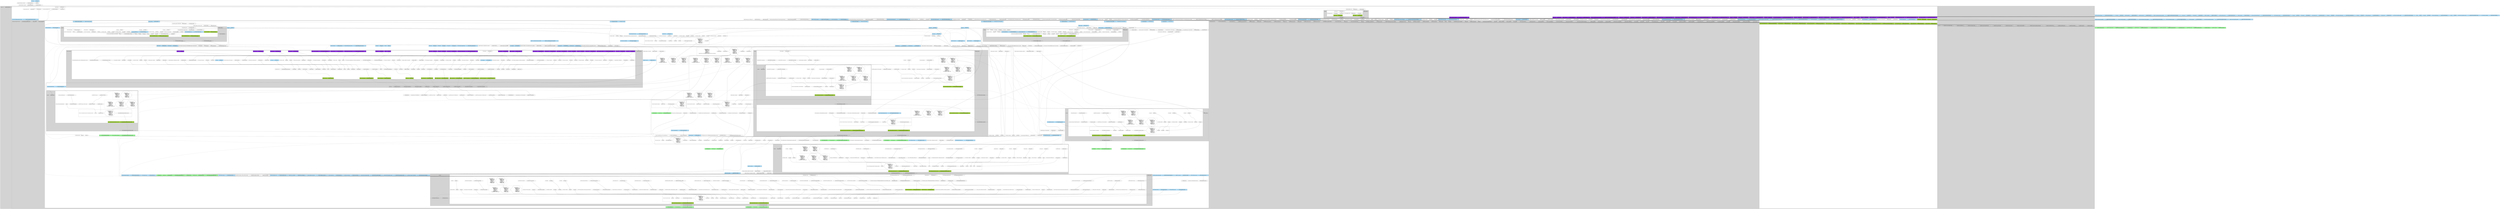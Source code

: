 digraph "workflow"
{
  compound=true;
  "PORT394840929" -> "PORT677007331"
  "PORT705602706" -> "PORT1205817409"
  "PORT1625037390" -> "PORT2124688514" [style=dashed arrowhead=none]
  "PORT1590202270" -> "PORT2028372993"
  "PORT646710031" -> "PORT621197441"
  "PORT379833480" -> "PORT967532279"
  "PORT813285994" -> "PORT1578712821"
  "PORT1371182382" -> "PORT458624688"
  "PORT2030931933" -> "PORT1344345219" [style=dashed arrowhead=none]
  "PORT1278319954" -> "PORT1178953630"
  "PORT270261532" -> "PORT1653634548" [style=dashed arrowhead=none]
  "PORT990994954" -> "PORT1656143941" [style=dashed arrowhead=none]
  "PORT1969958288" -> "PORT94690722"
  "PORT2145961947" -> "PORT1124987728"
  "PORT1570117874" -> "PORT1667859935"
  "PORT586164630" -> "PORT2120344156"
  "PORT345142475" -> "PORT54440148" [style=dashed arrowhead=none]
  "PORT652268444" -> "PORT16957838"
  "PORT1198859194" -> "PORT2073961917" [style=dashed arrowhead=none]
  "PORT1751972013" -> "PORT560734926"
  "PORT897358809" -> "PORT1618326377"
  "PORT2065196426" -> "PORT1529457505" [style=dashed arrowhead=none]
  "PORT2108952533" -> "PORT700171836"
  "PORT1597594849" -> "PORT2146372416" [style=dashed arrowhead=none]
  "PORT1662312252" -> "PORT771359425"
  "PORT1515793520" -> "PORT184410212"
  "PORT1656143941" -> "PORT121521031" [style=dashed arrowhead=none]
  "PORT748935206" -> "PORT1630903943"
  "PORT878169229" -> "PORT1726169577" [style=dashed arrowhead=none]
  "PORT1733354369" -> "PORT1332104174"
  "PORT1466148437" -> "PORT1968861720" [style=dashed arrowhead=none]
  "PORT1339507235" -> "PORT419416684"
  "PORT438051252" -> "PORT1401564942"
  "PORT40829249" -> "PORT683573228"
  "PORT885339784" -> "PORT67883256" [style=dashed arrowhead=none]
  "PORT227030447" -> "PORT1448967471"
  "PORT1641418296" -> "PORT2027499247" [style=dashed arrowhead=none]
  "PORT1840457976" -> "PORT589489519" [style=dashed arrowhead=none]
  "PORT301085187" -> "PORT1078783335" [style=dashed arrowhead=none]
  "PORT1248595768" -> "PORT1772358460"
  "PORT1478269879" -> "PORT977952572"
  "PORT1076856210" -> "PORT1248079435"
  "PORT263565037" -> "PORT595759572"
  "PORT561890446" -> "PORT2100048989"
  "PORT871115788" -> "PORT1500020749"
  "PORT976949492" -> "PORT1752223660"
  "PORT1352294549" -> "PORT1968922416"
  "PORT1215208733" -> "PORT1637651402"
  "PORT383005108" -> "PORT220661927"
  "PORT33238764" -> "PORT42684986"
  "PORT728740247" -> "PORT1327714567"
  "PORT1605299030" -> "PORT1337346642"
  "PORT391928890" -> "PORT1466148437"
  "PORT227030447" -> "PORT1212782393"
  "PORT927744186" -> "PORT188193734"
  "PORT1111413685" -> "PORT2017574192" [style=dashed arrowhead=none]
  "PORT1146867354" -> "PORT1170735890" [style=dashed arrowhead=none]
  "PORT77215921" -> "PORT870627780"
  "PORT759840275" -> "PORT171751994" [style=dashed arrowhead=none]
  "PORT1481970600" -> "PORT1666144466"
  "PORT1744389827" -> "PORT1137180298"
  "PORT730298964" -> "PORT922150177" [style=dashed arrowhead=none]
  "PORT994084545" -> "PORT95476731"
  "PORT1669104653" -> "PORT1843885967"
  "PORT1677960357" -> "PORT604480364"
  "PORT51325109" -> "PORT286840121"
  "PORT2039783633" -> "PORT73689328"
  "PORT1332104174" -> "PORT2081751971" [style=dashed arrowhead=none]
  "PORT22006205" -> "PORT1178160997" [style=dashed arrowhead=none]
  "PORT539322891" -> "PORT1901272535"
  "PORT1243705012" -> "PORT1812422301" [style=dashed arrowhead=none]
  "PORT67883256" -> "PORT2098413495"
  "PORT2100728289" -> "PORT1510333744"
  "PORT1233246555" -> "PORT1744389827" [style=dashed arrowhead=none]
  "PORT206999441" -> "PORT1997028929"
  "PORT1739390441" -> "PORT947069796"
  "PORT233142783" -> "PORT588985851"
  "PORT1436218006" -> "PORT2047521920" [style=dashed arrowhead=none]
  "PORT1843207249" -> "PORT1144653485"
  "PORT1744389827" -> "PORT1985362663"
  "PORT146875684" -> "PORT1918203718"
  "PORT1476985549" -> "PORT1221407133" [style=dashed arrowhead=none]
  "PORT190496961" -> "PORT1065713160"
  "PORT1381386227" -> "PORT1731365835" [style=dashed arrowhead=none]
  "PORT844133497" -> "PORT1802555899"
  "PORT1413020227" -> "PORT313249054"
  "PORT802270602" -> "PORT1268629255"
  "PORT1117812847" -> "PORT556223230"
  "PORT2039783633" -> "PORT2053555034"
  "PORT575438308" -> "PORT1506030945" [style=dashed arrowhead=none]
  "PORT270333767" -> "PORT2133612542"
  "PORT897358809" -> "PORT561890446" [style=dashed arrowhead=none]
  "PORT697707311" -> "PORT40829249" [style=dashed arrowhead=none]
  "PORT1629292387" -> "PORT629092599"
  "PORT650687126" -> "PORT2059316201"
  "PORT1812422301" -> "PORT1518022811"
  "PORT956448191" -> "PORT483529787"
  "PORT301084728" -> "PORT347354124"
  "PORT1840457976" -> "PORT145833361" [style=dashed arrowhead=none]
  "PORT2055501967" -> "PORT517787604"
  "PORT869758554" -> "PORT2120154283"
  "PORT1170735890" -> "PORT17222024"
  "PORT1492276401" -> "PORT1327169167"
  "PORT1546727972" -> "PORT1258539949"
  "PORT2007031139" -> "PORT540315736"
  "PORT1768641212" -> "PORT1375681611"
  "PORT1153180745" -> "PORT1184965604"
  "PORT1436218006" -> "PORT142871704"
  "PORT591678006" -> "PORT2009900903"
  "PORT1436218006" -> "PORT506518405" [style=dashed arrowhead=none]
  "PORT557386040" -> "PORT1633530712" [style=dashed arrowhead=none]
  "PORT1861416877" -> "PORT1243705012"
  "PORT76379039" -> "PORT362140338"
  "PORT1725062057" -> "PORT67928167" [style=dashed arrowhead=none]
  "PORT1677960357" -> "PORT802270602" [style=dashed arrowhead=none]
  "PORT2026005178" -> "PORT1158611509"
  "PORT701652581" -> "PORT439010439"
  "PORT984978888" -> "PORT1155521880"
  "PORT154923232" -> "PORT568717494"
  "PORT873688017" -> "PORT940905579"
  "PORT1684854630" -> "PORT521311335"
  "PORT321192242" -> "PORT647111342"
  "PORT1343838143" -> "PORT799692219"
  "PORT1191372709" -> "PORT1560244891"
  "PORT2119344747" -> "PORT1434940020"
  "PORT669096398" -> "PORT1036420486" [style=dashed arrowhead=none]
  "PORT1444912530" -> "PORT1186663391" [style=dashed arrowhead=none]
  "PORT1487543666" -> "PORT127401209"
  "PORT1871838170" -> "PORT266196910"
  "PORT95545487" -> "PORT1992844647"
  "PORT936632640" -> "PORT478468106"
  "PORT1917214386" -> "PORT745287727"
  "PORT802395190" -> "PORT2037498537"
  "PORT721286839" -> "PORT343023757"
  "PORT651535127" -> "PORT871115788" [style=dashed arrowhead=none]
  "PORT2073961917" -> "PORT930569137"
  "PORT467185608" -> "PORT1839548688"
  "PORT1653634548" -> "PORT1162595263"
  "PORT1386713738" -> "PORT611890729"
  "PORT456653804" -> "PORT1511319053" [style=dashed arrowhead=none]
  "PORT586164630" -> "PORT1708786164"
  "PORT1355676410" -> "PORT1749205249"
  "PORT1928117427" -> "PORT1494051958"
  "PORT1978141335" -> "PORT1038892935"
  "PORT885465900" -> "PORT588503940"
  "PORT665255666" -> "PORT1063124585"
  "PORT1916224178" -> "PORT1891799894" [style=dashed arrowhead=none]
  "PORT663326227" -> "PORT686721068"
  "PORT2100297853" -> "PORT1519927539"
  "PORT1024478363" -> "PORT705400860"
  "PORT1646375227" -> "PORT844194537" [style=dashed arrowhead=none]
  "PORT1529457505" -> "PORT1322354584"
  "PORT1446825265" -> "PORT509632753"
  "PORT259144923" -> "PORT1728266914" [style=dashed arrowhead=none]
  "PORT1166021410" -> "PORT622625093"
  "PORT929066990" -> "PORT1824225917"
  "PORT1778993228" -> "PORT623820846"
  "PORT1929115981" -> "PORT354502944"
  "PORT1506030945" -> "PORT431446827"
  "PORT1490297742" -> "PORT720007548"
  "PORT538441446" -> "PORT1296833449" [style=dashed arrowhead=none]
  "PORT227005513" -> "PORT1925835770"
  "PORT350099713" -> "PORT2084912180"
  "PORT990722659" -> "PORT140778365"
  "PORT96749807" -> "PORT518261596" [style=dashed arrowhead=none]
  "PORT1840457976" -> "PORT1582928128"
  "PORT730298964" -> "PORT1267168782"
  "PORT908218259" -> "PORT165687172"
  "PORT1212453642" -> "PORT1428777808"
  "PORT772791273" -> "PORT421293587"
  "PORT1649096004" -> "PORT885481831" [style=dashed arrowhead=none]
  "PORT295937119" -> "PORT990994954"
  "PORT505572301" -> "PORT1727096642"
  "PORT12302064" -> "PORT1969752268"
  "PORT672869885" -> "PORT1386999197"
  "PORT264138968" -> "PORT805495703"
  "PORT651535127" -> "PORT1674999797"
  "PORT104912388" -> "PORT1361755941"
  "PORT849199636" -> "PORT844133497" [style=dashed arrowhead=none]
  "PORT1076250141" -> "PORT116994272"
  "PORT332139408" -> "PORT2088661957"
  "PORT1797763792" -> "PORT1993191331"
  "PORT850300711" -> "PORT1340769295"
  "PORT647111342" -> "PORT989001798" [style=dashed arrowhead=none]
  "PORT1250315597" -> "PORT1087916281" [style=dashed arrowhead=none]
  "PORT575438308" -> "PORT1798299644" [style=dashed arrowhead=none]
  "PORT1360125564" -> "PORT445726857"
  "PORT298355914" -> "PORT519751097"
  "PORT781527109" -> "PORT2027371291"
  "PORT48063459" -> "PORT1515793520" [style=dashed arrowhead=none]
  "PORT1821711066" -> "PORT1560203450"
  "PORT1427892726" -> "PORT1442883034"
  "PORT730298964" -> "PORT923366543" [style=dashed arrowhead=none]
  "PORT1476985549" -> "PORT1132219173"
  "PORT1819552644" -> "PORT381516513"
  "PORT1633530712" -> "PORT233271622"
  "PORT1798299644" -> "PORT1413473944"
  "PORT40626598" -> "PORT833272193"
  "PORT1259950595" -> "PORT901614537"
  "PORT1824931880" -> "PORT964895360"
  "PORT1562107210" -> "PORT339734447"
  "PORT569235601" -> "PORT622690269"
  "PORT1541019006" -> "PORT441652258"
  "PORT1748574267" -> "PORT1655072591"
  "PORT1461001018" -> "PORT652803980"
  "PORT293618119" -> "PORT1492276401" [style=dashed arrowhead=none]
  "PORT547507935" -> "PORT347239869"
  "PORT1891799894" -> "PORT1647891936"
  "PORT1243234606" -> "PORT1207758771"
  "PORT556773329" -> "PORT1620368915" [style=dashed arrowhead=none]
  "PORT394645908" -> "PORT822958001"
  "PORT575438308" -> "PORT995030431"
  "PORT1087916281" -> "PORT642087302"
  "PORT736888459" -> "PORT328140385"
  "PORT1742798189" -> "PORT282166934"
  "PORT2097992252" -> "PORT2100817420"
  "PORT1436218006" -> "PORT1468393491" [style=dashed arrowhead=none]
  "PORT1152991394" -> "PORT430845669"
  "PORT1572066684" -> "PORT1819552644" [style=dashed arrowhead=none]
  "PORT2030931933" -> "PORT402622480" [style=dashed arrowhead=none]
  "PORT976949492" -> "PORT894746048"
  "PORT962548461" -> "PORT1958375413"
  "PORT875487383" -> "PORT1796415927"
  "PORT1990419108" -> "PORT1271515799" [style=dashed arrowhead=none]
  "PORT1709913495" -> "PORT1035361293"
  "PORT942714988" -> "PORT65465460"
  "PORT1617983326" -> "PORT48589645"
  "PORT506518405" -> "PORT435167872"
  "PORT1983472905" -> "PORT1561936660"
  "PORT1479446866" -> "PORT1755295609"
  "PORT1607745112" -> "PORT177279387"
  "PORT123458189" -> "PORT99253188"
  "PORT1812422301" -> "PORT1738345448"
  "PORT1929115981" -> "PORT417621837"
  "PORT1393484427" -> "PORT678858277"
  "PORT873249151" -> "PORT230610941"
  "PORT837790893" -> "PORT302687243"
  "PORT651535127" -> "PORT1984577117" [style=dashed arrowhead=none]
  "PORT604976394" -> "PORT883035926" [style=dashed arrowhead=none]
  "PORT33238764" -> "PORT358636931"
  "PORT2127862399" -> "PORT1071522313"
  "PORT878169229" -> "PORT1746061516"
  "PORT1938374337" -> "PORT700791887"
  "PORT1840457976" -> "PORT1529580934" [style=dashed arrowhead=none]
  "PORT1312907964" -> "PORT320945958"
  "PORT1548535364" -> "PORT462073515" [style=dashed arrowhead=none]
  "PORT651535127" -> "PORT1325931357" [style=dashed arrowhead=none]
  "PORT144486215" -> "PORT503365602"
  "PORT925829785" -> "PORT1324451332"
  "PORT1215208733" -> "PORT1268088240"
  "PORT1222908765" -> "PORT107285100"
  "PORT2000793115" -> "PORT1237443220"
  "PORT1891031939" -> "PORT547305607"
  "PORT1984577117" -> "PORT187737357"
  "PORT2121744549" -> "PORT1289903687"
  "PORT1946815838" -> "PORT1195854264"
  "PORT713939266" -> "PORT5181771"
  "PORT1816978819" -> "PORT311536309"
  "PORT244428576" -> "PORT37142680"
  "PORT224286556" -> "PORT146875684" [style=dashed arrowhead=none]
  "PORT850083982" -> "PORT858934277"
  "PORT771359425" -> "PORT2097992252" [style=dashed arrowhead=none]
  "PORT260580453" -> "PORT1343838143" [style=dashed arrowhead=none]
  "PORT2097992252" -> "PORT1864344016"
  "PORT196340990" -> "PORT177267393" [style=dashed arrowhead=none]
  "PORT1539718688" -> "PORT1287728562"
  "PORT1357185836" -> "PORT759840275"
  "PORT2081751971" -> "PORT1360897103"
  "PORT1185465012" -> "PORT1800031808"
  "PORT518349613" -> "PORT507575219"
  "PORT1325931357" -> "PORT1572423881"
  "PORT1840457976" -> "PORT1916677384" [style=dashed arrowhead=none]
  "PORT146842175" -> "PORT30604162"
  "PORT586164630" -> "PORT1178270318"
  "PORT1520921298" -> "PORT2050083360"
  "PORT1460298405" -> "PORT2065196426"
  "PORT1759500919" -> "PORT112026691"
  "PORT957683143" -> "PORT1153180745" [style=dashed arrowhead=none]
  "PORT377570010" -> "PORT1231493271"
  "PORT1840457976" -> "PORT757660418"
  "PORT720007548" -> "PORT1152991394" [style=dashed arrowhead=none]
  "PORT1590099678" -> "PORT2058526846"
  "PORT311536309" -> "PORT2107393518" [style=dashed arrowhead=none]
  "PORT1739986996" -> "PORT1821711066" [style=dashed arrowhead=none]
  "PORT2050083360" -> "PORT1886350630" [style=dashed arrowhead=none]
  "PORT994267665" -> "PORT2073069810"
  "PORT402622480" -> "PORT629790599"
  "PORT1094167216" -> "PORT1701331644"
  "PORT1461347900" -> "PORT669096398"
  "PORT1529580934" -> "PORT643570300"
  "PORT994173375" -> "PORT117701189"
  "PORT910658510" -> "PORT1990419108"
  "PORT312233241" -> "PORT589166341"
  "PORT1244785938" -> "PORT969440066"
  "PORT2073484941" -> "PORT1101970356"
  "PORT798695894" -> "PORT1472031375"
  "PORT171751994" -> "PORT1883144272"
  "PORT2087758561" -> "PORT1866002564"
  "PORT844194537" -> "PORT2077462509"
  "PORT971324399" -> "PORT1797763792" [style=dashed arrowhead=none]
  "PORT1955991197" -> "PORT2000793115" [style=dashed arrowhead=none]
  "PORT72187428" -> "PORT2045560071"
  "PORT869437194" -> "PORT1351275110"
  "PORT1191464829" -> "PORT1669104653" [style=dashed arrowhead=none]
  "PORT858934277" -> "PORT602280210" [style=dashed arrowhead=none]
  "PORT171751994" -> "PORT575506130"
  "PORT1453632464" -> "PORT1777163938"
  "PORT1971855969" -> "PORT529621529"
  "PORT1297189990" -> "PORT1337347604"
  "PORT1009313206" -> "PORT758201484" [style=dashed arrowhead=none]
  "PORT2047145776" -> "PORT1590202270" [style=dashed arrowhead=none]
  "PORT1200601052" -> "PORT132423149"
  "PORT293669143" -> "PORT423629474"
  "PORT923366543" -> "PORT1246807878"
  "PORT2004952636" -> "PORT1772471998"
  "PORT1984954272" -> "PORT1012194796"
  "PORT689588113" -> "PORT1105129521"
  "PORT2027499247" -> "PORT473655651"
  "PORT833298023" -> "PORT1589146424"
  "PORT366098173" -> "PORT888000613"
  "PORT1227041903" -> "PORT1970880279"
  "PORT950831464" -> "PORT483589979"
  "PORT1965779427" -> "PORT1215025252"
  "PORT928508130" -> "PORT431300939"
  "PORT1981900848" -> "PORT1343407473"
  "PORT294817977" -> "PORT1190608890"
  "PORT1840457976" -> "PORT51325109" [style=dashed arrowhead=none]
  "PORT975790343" -> "PORT897541009"
  "PORT287933084" -> "PORT1064095359"
  "PORT547507935" -> "PORT672869885" [style=dashed arrowhead=none]
  "PORT914175168" -> "PORT215694469"
  "PORT1734023423" -> "PORT1962049725"
  "PORT883035926" -> "PORT749030825"
  "PORT1886350630" -> "PORT1114681666" [style=dashed arrowhead=none]
  "PORT1119955774" -> "PORT1843674049"
  "PORT280541440" -> "PORT936544568"
  "PORT1546727972" -> "PORT1481970600" [style=dashed arrowhead=none]
  "PORT1751080205" -> "PORT1788408659"
  "PORT190490203" -> "PORT802395190" [style=dashed arrowhead=none]
  "PORT890085657" -> "PORT1669392873"
  "PORT856880372" -> "PORT652268444" [style=dashed arrowhead=none]
  "PORT1344345219" -> "PORT814886797"
  "PORT1512759723" -> "PORT783339262"
  "PORT264138968" -> "PORT1552767213" [style=dashed arrowhead=none]
  "PORT1874812338" -> "PORT592238700"
  "PORT1634319881" -> "PORT2125625192" [style=dashed arrowhead=none]
  "PORT687947506" -> "PORT1677857831"
  "PORT976949492" -> "PORT1252969149"
  "PORT1639341396" -> "PORT1468685544"
  "PORT1231469233" -> "PORT293618119"
  "PORT505693686" -> "PORT813285994" [style=dashed arrowhead=none]
  "PORT1585824283" -> "PORT196340990"
  "PORT593881656" -> "PORT756222660"
  "PORT1547521797" -> "PORT560165559"
  "PORT1784053627" -> "PORT1040015904"
  "PORT1436218006" -> "PORT1395740534"
  "PORT1307540790" -> "PORT227005513" [style=dashed arrowhead=none]
  "PORT1307540790" -> "PORT977245867"
  "PORT93974967" -> "PORT747833043" [style=dashed arrowhead=none]
  "PORT675909854" -> "PORT401355610"
  "PORT1608357825" -> "PORT2072945115"
  "PORT2103044456" -> "PORT1820545559"
  "PORT1562221939" -> "PORT628694336"
  "PORT1483522397" -> "PORT321795476"
  "PORT1383761509" -> "PORT41155230"
  "PORT995760621" -> "PORT63015234"
  "PORT1651205022" -> "PORT1088381072"
  "PORT973777648" -> "PORT1138190994"
  "PORT1554308325" -> "PORT1639319040" [style=dashed arrowhead=none]
  "PORT1627618479" -> "PORT980979680"
  "PORT254041053" -> "PORT123045427" [style=dashed arrowhead=none]
  "PORT767165873" -> "PORT697818620"
  "PORT1763010538" -> "PORT767794003"
  "PORT1840457976" -> "PORT1479446866" [style=dashed arrowhead=none]
  "PORT177267393" -> "PORT410033330"
  "PORT581359452" -> "PORT778925754"
  "PORT816440283" -> "PORT445554393"
  "PORT291279979" -> "PORT343722304" [style=dashed arrowhead=none]
  "PORT1481417616" -> "PORT518739992"
  "PORT299837481" -> "PORT1383031847"
  "PORT1657521272" -> "PORT104912388" [style=dashed arrowhead=none]
  "PORT1487365582" -> "PORT1734023423" [style=dashed arrowhead=none]
  "PORT199320792" -> "PORT1769565136"
  "PORT758201484" -> "PORT1576408634"
  "PORT882658588" -> "PORT170611939"
  "PORT651535127" -> "PORT294817977" [style=dashed arrowhead=none]
  "PORT1548535364" -> "PORT40626598" [style=dashed arrowhead=none]
  "PORT747833043" -> "PORT1675999402"
  "PORT651535127" -> "PORT1602880207"
  "PORT1211627902" -> "PORT1796154990"
  "PORT1835638995" -> "PORT2086177500"
  "PORT38914319" -> "PORT1018094504"
  "PORT1592618491" -> "PORT1014135205"
  "PORT1957175487" -> "PORT1233049719"
  "PORT1144838820" -> "PORT214560653" [style=dashed arrowhead=none]
  "PORT2100297853" -> "PORT1132385302"
  "PORT521311335" -> "PORT604976394" [style=dashed arrowhead=none]
  "PORT213850519" -> "PORT742969054"
  "PORT990413155" -> "PORT678538385"
  "PORT1946917456" -> "PORT1568527689"
  "PORT817092761" -> "PORT1361241279" [style=dashed arrowhead=none]
  "PORT832648870" -> "PORT1949709901"
  "PORT1753607449" -> "PORT227030447" [style=dashed arrowhead=none]
  "PORT502863983" -> "PORT1660536720"
  "PORT349757746" -> "PORT1746833724"
  "PORT1726169577" -> "PORT1954507866"
  "PORT1078783335" -> "PORT1855297340"
  "PORT2125625192" -> "PORT216758017"
  "PORT2100073313" -> "PORT2026005178" [style=dashed arrowhead=none]
  "PORT844194537" -> "PORT307148861" [style=dashed arrowhead=none]
  "PORT123045427" -> "PORT1812681178"
  "PORT1374115999" -> "PORT1905486482"
  "PORT922150177" -> "PORT1201991394"
  "PORT1374212198" -> "PORT1159606185"
  "PORT1707889234" -> "PORT802814772"
  "PORT547507935" -> "PORT1392027380"
  "PORT2139788372" -> "PORT374585422"
  "PORT1436218006" -> "PORT421135185"
  "PORT1840457976" -> "PORT1307540790" [style=dashed arrowhead=none]
  "PORT575438308" -> "PORT736888459" [style=dashed arrowhead=none]
  "PORT651535127" -> "PORT2103044456" [style=dashed arrowhead=none]
  "PORT6167135" -> "PORT2024814472"
  "PORT663824117" -> "PORT105019819"
  "PORT1442883034" -> "PORT1186127045" [style=dashed arrowhead=none]
  "PORT1794509290" -> "PORT1745904086"
  "PORT844133497" -> "PORT1304765785" [style=dashed arrowhead=none]
  "PORT942714988" -> "PORT1592618491" [style=dashed arrowhead=none]
  "PORT260580453" -> "PORT287056540"
  "PORT2032547119" -> "PORT934225099"
  "PORT758201484" -> "PORT82750270" [style=dashed arrowhead=none]
  "PORT67928167" -> "PORT748673892"
  "PORT1073862849" -> "PORT1117812847" [style=dashed arrowhead=none]
  "PORT866073173" -> "PORT1256384385"
  "PORT575438308" -> "PORT1453632464" [style=dashed arrowhead=none]
  "PORT518261596" -> "PORT1793759719"
  "PORT1448967471" -> "PORT92962244" [style=dashed arrowhead=none]
  "PORT1163216403" -> "PORT105860882"
  "PORT264138968" -> "PORT377570010" [style=dashed arrowhead=none]
  "PORT2091160281" -> "PORT931003277"
  "PORT438270414" -> "PORT1612539426"
  "PORT2098992714" -> "PORT1113666007"
  "PORT1763000764" -> "PORT735639515"
  "PORT307148861" -> "PORT1243800791"
  "PORT850300711" -> "PORT1538844412" [style=dashed arrowhead=none]
  "PORT976949492" -> "PORT1379222018"
  "PORT768702707" -> "PORT816576412"
  "PORT1731365835" -> "PORT1789387126"
  "PORT1381386227" -> "PORT1791253516"
  "PORT287095360" -> "PORT751628596"
  "PORT1552767213" -> "PORT1752402342"
  "PORT2086177500" -> "PORT126147004" [style=dashed arrowhead=none]
  "PORT1328764608" -> "PORT2021230836"
  "PORT682025329" -> "PORT5338884"
  "PORT1591492137" -> "PORT62085016"
  "PORT1425454633" -> "PORT539322891" [style=dashed arrowhead=none]
  "PORT462073515" -> "PORT5998675"
  "PORT2089317615" -> "PORT467185608" [style=dashed arrowhead=none]
  "PORT575438308" -> "PORT907858780"
  "PORT891327883" -> "PORT2131723476"
  "PORT2107393518" -> "PORT939693702"
  "PORT730298964" -> "PORT923727115"
  "PORT1231864343" -> "PORT581359452" [style=dashed arrowhead=none]
  "PORT1331644236" -> "PORT1616453147"
  "PORT2120344156" -> "PORT935818862" [style=dashed arrowhead=none]
  "PORT2095803461" -> "PORT675909854" [style=dashed arrowhead=none]
  "PORT214560653" -> "PORT427980296"
  "PORT2034385122" -> "PORT1916224178"
  "PORT1114681666" -> "PORT1831423452"
  "PORT2100073313" -> "PORT2001882279"
  "PORT1036420486" -> "PORT1079161247"
  "PORT1669392873" -> "PORT1843207249" [style=dashed arrowhead=none]
  "PORT1847905873" -> "PORT2091160281" [style=dashed arrowhead=none]
  "PORT1296833449" -> "PORT1445448489"
  "PORT1646375227" -> "PORT670503317"
  "PORT1538844412" -> "PORT1747862060"
  "PORT438270414" -> "PORT1227612217"
  "PORT233142783" -> "PORT569235601" [style=dashed arrowhead=none]
  "PORT1186663391" -> "PORT2043313130"
  "PORT54440148" -> "PORT1045677229"
  "PORT1541019006" -> "PORT1583210428"
  "PORT1843397873" -> "PORT849199636"
  "PORT948451889" -> "PORT1923626523"
  "PORT1436218006" -> "PORT850300711" [style=dashed arrowhead=none]
  "PORT1511319053" -> "PORT1842002393"
  "PORT1403325194" -> "PORT147077478"
  "PORT1367900185" -> "PORT1024478363" [style=dashed arrowhead=none]
  "PORT725873428" -> "PORT1367900185"
  "PORT7162498" -> "PORT2117938877"
  "PORT417118375" -> "PORT584349634"
  "PORT150783284" -> "PORT1406593369"
  "PORT885481831" -> "PORT1436127733"
  "PORT1364898802" -> "PORT1609501721"
  "PORT1890881203" -> "PORT817092761"
  "PORT605244604" -> "PORT791563230"
  "PORT1796615884" -> "PORT950831464" [style=dashed arrowhead=none]
  "PORT1519927539" -> "PORT1068781783" [style=dashed arrowhead=none]
  "PORT2030931933" -> "PORT1133731484"
  "PORT2044690596" -> "PORT685193713"
  "PORT1429610243" -> "PORT475871799"
  "PORT1046211253" -> "PORT382698552"
  "PORT98818836" -> "PORT1789791855"
  "PORT1683617002" -> "PORT656787973"
  "PORT1149526768" -> "PORT556773329"
  "PORT1713988669" -> "PORT1836765429"
  "PORT771715205" -> "PORT954742840"
  "PORT850300711" -> "PORT2053136992"
  "PORT483832253" -> "PORT42007293"
  "PORT82750270" -> "PORT319618119"
  "PORT73689328" -> "PORT1603213074" [style=dashed arrowhead=none]
  "PORT2093834526" -> "PORT2073484941" [style=dashed arrowhead=none]
  "PORT426123784" -> "PORT1233246555"
  "PORT671187578" -> "PORT578362229"
  "PORT1567732992" -> "PORT1244394767"
  "PORT575506130" -> "PORT1044639817" [style=dashed arrowhead=none]
  "PORT1395912847" -> "PORT970423785"
  "PORT1597594849" -> "PORT975790343" [style=dashed arrowhead=none]
  "PORT1513124396" -> "PORT1179830093"
  "PORT1448580731" -> "PORT300526628"
  "PORT2135563436" -> "PORT701526215"
  "PORT881280045" -> "PORT184690001"
  "PORT529026006" -> "PORT1760175419"
  "PORT205595990" -> "PORT962548461" [style=dashed arrowhead=none]
  "PORT1684285431" -> "PORT805957335"
  "PORT1436610577" -> "PORT120999784" [style=dashed arrowhead=none]
  "PORT1198513669" -> "PORT1887965475"
  "PORT1227612217" -> "PORT2061424899" [style=dashed arrowhead=none]
  "PORT2032479363" -> "PORT656898222"
  "PORT276922182" -> "PORT1753607449"
  "PORT1631143060" -> "PORT1448580731" [style=dashed arrowhead=none]
  "PORT1041552272" -> "PORT565517913"
  "PORT736874772" -> "PORT458385820"
  "PORT2146372416" -> "PORT347416758"
  "PORT1461216550" -> "PORT58854654"
  "PORT565517913" -> "PORT1215208733" [style=dashed arrowhead=none]
  "PORT977320786" -> "PORT937936076"
  "PORT1411054469" -> "PORT738636051"
  "PORT205595990" -> "PORT1946815838" [style=dashed arrowhead=none]
  "PORT1015552283" -> "PORT1561480489"
  "PORT771119702" -> "PORT889398176"
  "PORT976949492" -> "PORT878169229" [style=dashed arrowhead=none]
  "PORT1941639991" -> "PORT1781368445"
  "PORT1805402813" -> "PORT1950102816"
  "PORT757099121" -> "PORT2032547119" [style=dashed arrowhead=none]
  "PORT1929115981" -> "PORT2087758561" [style=dashed arrowhead=none]
  "PORT836371508" -> "PORT2069971440"
  "PORT120999784" -> "PORT1641677843"
  "PORT1434741143" -> "PORT917316251" [style=dashed arrowhead=none]
  "PORT1633615132" -> "PORT958209587"
  "PORT284427775" -> "PORT398468940"
  "PORT1304765785" -> "PORT875010954"
  "PORT942502343" -> "PORT665448485"
  "PORT190490203" -> "PORT2059701776"
  "PORT1829651877" -> "PORT1364898802" [style=dashed arrowhead=none]
  "PORT2133325211" -> "PORT115297013"
  "PORT1929115981" -> "PORT583744857"
  "PORT1402400433" -> "PORT2053425932"
  "PORT1472904643" -> "PORT789367604"
  "PORT767535474" -> "PORT382441865"
  "PORT1590292218" -> "PORT651828130"
  "PORT270333767" -> "PORT394840929" [style=dashed arrowhead=none]
  "PORT1119920494" -> "PORT2089317615"
  "PORT2081751971" -> "PORT289378424"
  "PORT976949492" -> "PORT1046211253" [style=dashed arrowhead=none]
  "PORT1878871053" -> "PORT977320786" [style=dashed arrowhead=none]
  "PORT134604590" -> "PORT318550723"
  "PORT612686775" -> "PORT206091587"
  "PORT2019482012" -> "PORT1554308325"
  "PORT1482986993" -> "PORT882658588" [style=dashed arrowhead=none]
  "PORT1134864869" -> "PORT1534279415"
  "PORT1985362663" -> "PORT883349979" [style=dashed arrowhead=none]
  "PORT1226803249" -> "PORT1568999973"
  "PORT48063459" -> "PORT1402751024"
  "PORT547507935" -> "PORT1123830468"
  "PORT1834961152" -> "PORT605472344"
  "PORT700171153" -> "PORT731487976"
  "PORT947069796" -> "PORT1590099678" [style=dashed arrowhead=none]
  "PORT326362094" -> "PORT291279979"
  "PORT1436218006" -> "PORT1510543202"
  "PORT1487131937" -> "PORT786722925"
  "PORT1968751179" -> "PORT1009313206"
  "PORT2139788372" -> "PORT994084545" [style=dashed arrowhead=none]
  "PORT1620368915" -> "PORT1341975886"
  "PORT1348045338" -> "PORT990722659" [style=dashed arrowhead=none]
  "PORT627815870" -> "PORT1646410010"
  "PORT2124688514" -> "PORT957559364"
  "PORT844194537" -> "PORT540962910"
  "PORT1436218006" -> "PORT1983472905" [style=dashed arrowhead=none]
  "PORT126147004" -> "PORT1042863993"
  "PORT483529787" -> "PORT1981900848" [style=dashed arrowhead=none]
  "PORT116994272" -> "PORT270333767" [style=dashed arrowhead=none]
  "PORT1092591822" -> "PORT1297189990" [style=dashed arrowhead=none]
  "PORT167670282" -> "PORT962931248" [style=dashed arrowhead=none]
  "PORT575438308" -> "PORT687947506" [style=dashed arrowhead=none]
  "PORT307148861" -> "PORT1415390560"
  "PORT962931248" -> "PORT2026325575"
  "PORT1468393491" -> "PORT1354510873"
  "PORT122461713" -> "PORT936632640" [style=dashed arrowhead=none]
  "PORT575438308" -> "PORT925829785" [style=dashed arrowhead=none]
  "PORT844194537" -> "PORT1605715776"
  "PORT589489519" -> "PORT889346570"
  "PORT1483243447" -> "PORT1487543666" [style=dashed arrowhead=none]
  "PORT479769835" -> "PORT872699266"
  "PORT890525812" -> "PORT1586519852"
  "PORT1221407133" -> "PORT948422615"
  "PORT1916677384" -> "PORT72893188"
  "PORT145833361" -> "PORT1357663228"
  "PORT656844049" -> "PORT1002380301"
  "PORT651535127" -> "PORT1834961152" [style=dashed arrowhead=none]
  "PORT917316251" -> "PORT695131253"
  "PORT989001798" -> "PORT1778993228" [style=dashed arrowhead=none]
  "PORT121521031" -> "PORT1094167216" [style=dashed arrowhead=none]
  "PORT2000856156" -> "PORT224286556"
  "PORT1893004914" -> "PORT1768926513"
  "PORT1526901124" -> "PORT639579551"
  "PORT2057313241" -> "PORT2121744549" [style=dashed arrowhead=none]
  "PORT1623148876" -> "PORT1171611746"
  "PORT754853679" -> "PORT1657009494"
  "PORT321358401" -> "PORT1018618094"
  "PORT1728266914" -> "PORT801412408"
  "PORT366023886" -> "PORT927744186" [style=dashed arrowhead=none]
  "PORT1779787990" -> "PORT1150063356"
  "PORT1370231468" -> "PORT1157856790"
  "PORT1186127045" -> "PORT1185465012" [style=dashed arrowhead=none]
  "PORT489200959" -> "PORT38851648"
  "PORT2098992714" -> "PORT1512759723" [style=dashed arrowhead=none]
  "PORT2017574192" -> "PORT476709123"
  "PORT1328203744" -> "PORT1759694910"
  "PORT1178160997" -> "PORT1622534157"
  "PORT2047521920" -> "PORT351297720"

  
  subgraph cluster_11 {
    style="filled,solid";
    fillcolor=lightskyblue1;
    "NODE1122863578" [shape=plaintext label="File ref_fai"]
    "PORT1878871053" [shape=hexagon label="File ref_fai"];
  
  
  }
  
  subgraph cluster_564 {
    style="filled,solid";
    fillcolor=lightskyblue1;
    "NODE1643345873" [shape=plaintext label="Boolean? Mutect2.funco_filter_funcotations"]
    "PORT1402400433" [shape=hexagon label="Boolean? Mutect2.funco_filter_funcotations"];
  
  
  }
  
  subgraph cluster_33 {
    style="filled,solid";
    fillcolor=lightskyblue1;
    "NODE37878764" [shape=plaintext label="Boolean? Mutect2.funco_use_gnomad_AF"]
    "PORT263565037" [shape=hexagon label="Boolean? Mutect2.funco_use_gnomad_AF"];
  
  
  }
  
  subgraph cluster_562 {
    style="filled,solid";
    fillcolor=lightskyblue1;
    "NODE1838562672" [shape=plaintext label="File? pon_idx"]
    "PORT505693686" [shape=hexagon label="File? pon_idx"];
  
  
  }
  
  subgraph cluster_24 {
    style="filled,solid";
    fillcolor=lightskyblue1;
    "NODE1415638483" [shape=plaintext label="String Mutect2.funco_default_output_format = ..."]
    "PORT1684285431" [shape=hexagon label="String Mutect2.funco_default_output_format"];
  
  
  }
  
  subgraph cluster_14 {
    style="filled,solid";
    fillcolor=lightskyblue1;
    "NODE886341817" [shape=plaintext label="Boolean? make_bamout"]
    "PORT345142475" [shape=hexagon label="Boolean? make_bamout"];
  
  
  }
  
  subgraph cluster_18 {
    style="filled,solid";
    fillcolor=lightskyblue1;
    "NODE1707179576" [shape=plaintext label="String gatk_docker"]
    "PORT301085187" [shape=hexagon label="String gatk_docker"];
  
  
  }
  
  subgraph cluster_9 {
    style="filled,solid";
    fillcolor=palegreen;
    "NODE1198973449" [shape=plaintext label="Array[File] filtered_vcf_idx"]
    "PORT52104962" [shape=hexagon label="Array[File] filtered_vcf_idx"];
    "PORT430845669" [shape=oval label="Array[File] Mutect2.filtered_vcf_idx"];
  
  
  }
  
  subgraph cluster_32 {
    style="filled,solid";
    fillcolor=lightskyblue1;
    "NODE1635011037" [shape=plaintext label="String? sequencing_center"]
    "PORT1073862849" [shape=hexagon label="String? sequencing_center"];
  
  
  }
  
  subgraph cluster_561 {
    style="filled,solid";
    fillcolor=lightskyblue1;
    "NODE2096827468" [shape=plaintext label="File? Mutect2.realignment_index_bundle"]
    "PORT1874812338" [shape=hexagon label="File? Mutect2.realignment_index_bundle"];
  
  
  }
  
  subgraph cluster_557 {
    style="filled,solid";
    fillcolor=lightskyblue1;
    "NODE67573741" [shape=plaintext label="Int? Mutect2.preemptible"]
    "PORT1608357825" [shape=hexagon label="Int? Mutect2.preemptible"];
  
  
  }
  
  subgraph cluster_13 {
    style="filled,solid";
    fillcolor=lightskyblue1;
    "NODE3037451" [shape=plaintext label="Array[String]? funco_annotation_overrides"]
    "PORT167670282" [shape=hexagon label="Array[String]? funco_annotation_overrides"];
  
  
  }
  
  subgraph cluster_567 {
    style="filled,solid";
    fillcolor=lightskyblue1;
    "NODE204273047" [shape=plaintext label="Float Mutect2.large_input_to_output_multiplier = ..."]
    "PORT1759500919" [shape=hexagon label="Float Mutect2.large_input_to_output_multiplier"];
  
  
  }
  
  subgraph cluster_565 {
    style="filled,solid";
    fillcolor=lightskyblue1;
    "NODE1718918890" [shape=plaintext label="File? gnomad_idx"]
    "PORT96749807" [shape=hexagon label="File? gnomad_idx"];
  
  
  }
  
  subgraph cluster_12 {
    style="filled,solid";
    fillcolor=lightskyblue1;
    "NODE1899351562" [shape=plaintext label="File? variants_for_contamination"]
    "PORT122461713" [shape=hexagon label="File? variants_for_contamination"];
  
  
  }
  
  subgraph cluster_6 {
    style="filled,solid";
    fillcolor=lightskyblue1;
    "NODE502646755" [shape=plaintext label="String? funco_reference_version"]
    "PORT1146867354" [shape=hexagon label="String? funco_reference_version"];
  
  
  }
  
  subgraph cluster_569 {
    style="filled,solid";
    fillcolor=lightskyblue1;
    "NODE1262573693" [shape=plaintext label="File pair_list"]
    "PORT1015552283" [shape=hexagon label="File pair_list"];
  
  
  }
  
  subgraph cluster_28 {
    style="filled,solid";
    fillcolor=lightskyblue1;
    "NODE1515612450" [shape=plaintext label="File? pon"]
    "PORT1847905873" [shape=hexagon label="File? pon"];
  
  
  }
  
  subgraph cluster_25 {
    style="filled,solid";
    fillcolor=lightskyblue1;
    "NODE1619842305" [shape=plaintext label="Boolean? Mutect2.filter_funcotations"]
    "PORT837790893" [shape=hexagon label="Boolean? Mutect2.filter_funcotations"];
  
  
  }
  
  subgraph cluster_545 {
    style="filled,solid";
    fillcolor=lightgray;
    "NODE561133045" [shape=plaintext label="scatter row in"]
    
    "PORT670503317" [shape=oval label="Array[Array[String]] row"];
    
    subgraph cluster_546 {
      style="filled,solid";
      fillcolor=lightgray
      "e7c78a48-e92a-4693-97a3-106e2ec13939" [shape=plaintext label="gather ports"]
      "PORT343722304" [shape=hexagon label="Array[File] Mutect2.mutect_stats"];
      "PORT1361241279" [shape=hexagon label="Array[File?] Mutect2.maf_segments"];
      "PORT1639319040" [shape=hexagon label="Array[File?] Mutect2.funcotated_file"];
      "PORT602280210" [shape=hexagon label="Array[File?] Mutect2.read_orientation_model_params"];
      "PORT1152991394" [shape=hexagon label="Array[File] Mutect2.filtered_vcf_idx"];
      "PORT1271515799" [shape=hexagon label="Array[File] Mutect2.filtering_stats"];
      "PORT1044639817" [shape=hexagon label="Array[File?] normal_bam"];
      "PORT1891799894" [shape=hexagon label="Array[File?] Mutect2.bamout_index"];
      "PORT2107393518" [shape=hexagon label="Array[File?] Mutect2.bamout"];
      "PORT92962244" [shape=hexagon label="Array[File?] normal_bai"];
      "PORT1968861720" [shape=hexagon label="Array[File?] Mutect2.funcotated_file_index"];
      "PORT146875684" [shape=hexagon label="Array[File?] Mutect2.contamination_table"];
      "PORT1036420486" [shape=hexagon label="Array[File] Mutect2.filtered_vcf"];
    
    }
          
    
    subgraph cluster_544 {
      style="filled,solid";
      fillcolor=white;
      
      subgraph cluster_449 {
        style="filled,solid";
        fillcolor=yellowgreen;
        "NODE1138121345" [shape=plaintext label="File? Mutect2.bamout"]
        "PORT311536309" [shape=oval label="File? Mutect2.bamout"];
      
      
      }
      
      subgraph cluster_501 {
        style="filled,solid";
        fillcolor=lightskyblue1;
        "NODE1631551159" [shape=plaintext label="Int? Mutect2.small_task_disk = ..."]
        "PORT321358401" [shape=hexagon label="Int? Mutect2.small_task_disk"];
      
      
      }
      
      subgraph cluster_542 {
        style="filled,solid";
        fillcolor=blueviolet;
        "NODE407380973" [shape=plaintext label="File? gatk_override"]
        "PORT539322891" [shape=hexagon label="File? gatk_override"];
      
      
      }
      
      subgraph cluster_467 {
        style="filled,dashed";
        fillcolor=white;
        "NODE1027217667" [shape=plaintext label="File ref_fai = f(ref_fai)"]
        "PORT612686775" [shape=hexagon label="File ref_fai"];
        "PORT937936076" [shape=oval label="File ref_fai"];
      
      
      }
      
      subgraph cluster_537 {
        style="filled,solid";
        fillcolor=lightskyblue1;
        "NODE204273047" [shape=plaintext label="Float Mutect2.large_input_to_output_multiplier = ..."]
        "PORT1759500919" [shape=hexagon label="Float Mutect2.large_input_to_output_multiplier"];
      
      
      }
      
      subgraph cluster_484 {
        style="filled,solid";
        fillcolor=lightskyblue1;
        "NODE438432831" [shape=plaintext label="File? Mutect2.gga_vcf_idx"]
        "PORT1411054469" [shape=hexagon label="File? Mutect2.gga_vcf_idx"];
      
      
      }
      
      subgraph cluster_445 {
        style="filled,dashed";
        fillcolor=white;
        "NODE1241366059" [shape=plaintext label="Boolean? make_bamout = f(make_bamout)"]
        "PORT1244785938" [shape=hexagon label="Boolean? make_bamout"];
        "PORT1045677229" [shape=oval label="Boolean? make_bamout"];
      
      
      }
      
      subgraph cluster_493 {
        style="filled,solid";
        fillcolor=blueviolet;
        "NODE365298301" [shape=plaintext label="File? intervals"]
        "PORT1653634548" [shape=hexagon label="File? intervals"];
      
      
      }
      
      subgraph cluster_506 {
        style="filled,solid";
        fillcolor=lightskyblue1;
        "NODE1594424832" [shape=plaintext label="Int Mutect2.small_task_cpu = ..."]
        "PORT2135563436" [shape=hexagon label="Int Mutect2.small_task_cpu"];
      
      
      }
      
      subgraph cluster_499 {
        style="filled,solid";
        fillcolor=lightskyblue1;
        "NODE521207494" [shape=plaintext label="Int? Mutect2.boot_disk_size = ..."]
        "PORT1355676410" [shape=hexagon label="Int? Mutect2.boot_disk_size"];
      
      
      }
      
      subgraph cluster_36 {
        style="filled,dashed";
        fillcolor=white;
        "NODE1682586333" [shape=plaintext label="File? funco_data_sources_tar_gz = f(funco_data_sources_tar_gz)"]
        "PORT1627618479" [shape=hexagon label="File? funco_data_sources_tar_gz"];
        "PORT801412408" [shape=oval label="File? funco_data_sources_tar_gz"];
      
      
      }
      
      subgraph cluster_35 {
        style="filled,solid";
        fillcolor=lightskyblue1;
        "NODE2085013955" [shape=plaintext label="Int Mutect2.filter_alignment_artifacts_mem = ..."]
        "PORT1539718688" [shape=hexagon label="Int Mutect2.filter_alignment_artifacts_mem"];
      
      
      }
      
      subgraph cluster_442 {
        style="filled,solid";
        fillcolor=lightgray;
        "NODE974861985" [shape=plaintext label="call Mutect2_Multi.Mutect2 (Mutect2)"]
        "PORT1616453147" [shape=oval label="Int learn_read_orientation_mem"];
        "PORT1155521880" [shape=oval label="String? sequencing_center"];
        "PORT423629474" [shape=oval label="Array[String]? funco_annotation_defaults"];
        "PORT700791887" [shape=oval label="String? m2_extra_filtering_args"];
        "PORT742969054" [shape=oval label="String gatk_docker"];
        "PORT786722925" [shape=oval label="String? m2_extra_args"];
        "PORT302687243" [shape=oval label="Boolean? filter_funcotations"];
        "PORT1287728562" [shape=oval label="Int filter_alignment_artifacts_mem"];
        "PORT1018618094" [shape=oval label="Int? small_task_disk"];
        "PORT2019482012" [shape=hexagon label="File? Mutect2.funcotated_file"];
        "PORT789367604" [shape=oval label="File? variants_for_contamination"];
        "PORT1461347900" [shape=hexagon label="File Mutect2.filtered_vcf"];
        "PORT1768926513" [shape=oval label="File tumor_reads_index"];
        "PORT107285100" [shape=oval label="Float cram_to_bam_multiplier"];
        "PORT751628596" [shape=oval label="Boolean? funco_compress"];
        "PORT206091587" [shape=oval label="File ref_fai"];
        "PORT686721068" [shape=oval label="String? getpileupsummaries_extra_args"];
        "PORT805957335" [shape=oval label="String funco_default_output_format"];
        "PORT656898222" [shape=oval label="Boolean? run_funcotator"];
        "PORT105019819" [shape=oval label="String? funco_reference_version"];
        "PORT1997028929" [shape=oval label="String? sequence_source"];
        "PORT518739992" [shape=oval label="File? pon_idx"];
        "PORT1970880279" [shape=oval label="File tumor_reads"];
        "PORT391928890" [shape=hexagon label="File? Mutect2.funcotated_file_index"];
        "PORT1772471998" [shape=oval label="Array[String]? funco_annotation_overrides"];
        "PORT1759694910" [shape=oval label="File? gga_vcf"];
        "PORT2069971440" [shape=oval label="Int small_task_mem"];
        "PORT700171836" [shape=oval label="String? funco_output_format"];
        "PORT1124987728" [shape=oval label="Int? emergency_extra_disk"];
        "PORT1968922416" [shape=oval label="File? gatk_override"];
        "PORT99253188" [shape=oval label="String? funcotator_extra_args"];
        "PORT2053425932" [shape=oval label="Boolean? funco_filter_funcotations"];
        "PORT850083982" [shape=hexagon label="File? Mutect2.read_orientation_model_params"];
        "PORT701526215" [shape=oval label="Int small_task_cpu"];
        "PORT595759572" [shape=oval label="Boolean? funco_use_gnomad_AF"];
        "PORT910658510" [shape=hexagon label="File Mutect2.filtering_stats"];
        "PORT1923626523" [shape=oval label="String? realignment_extra_args"];
        "PORT112026691" [shape=oval label="Float large_input_to_output_multiplier"];
        "PORT888000613" [shape=oval label="String? funco_transcript_selection_mode"];
        "PORT63015234" [shape=oval label="Int scatter_count"];
        "PORT2034385122" [shape=hexagon label="File? Mutect2.bamout_index"];
        "PORT2024814472" [shape=oval label="String? split_intervals_extra_args"];
        "PORT1816978819" [shape=hexagon label="File? Mutect2.bamout"];
        "PORT37142680" [shape=oval label="Float small_input_to_output_multiplier"];
        "PORT326362094" [shape=hexagon label="File Mutect2.mutect_stats"];
        "PORT697818620" [shape=oval label="Array[String]? funcotator_excluded_fields"];
        "PORT969440066" [shape=oval label="Boolean? make_bamout"];
        "PORT1337346642" [shape=oval label="File? gnomad_idx"];
        "PORT1207758771" [shape=oval label="File? variants_for_contamination_idx"];
        "PORT756222660" [shape=oval label="File ref_fasta"];
        "PORT1490297742" [shape=hexagon label="File Mutect2.filtered_vcf_idx"];
        "PORT1890881203" [shape=hexagon label="File? Mutect2.maf_segments"];
        "PORT970423785" [shape=oval label="Boolean? run_orientation_bias_mixture_model_filter"];
        "PORT1063124585" [shape=oval label="String basic_bash_docker"];
        "PORT1179830093" [shape=oval label="File? normal_reads_index"];
        "PORT589166341" [shape=oval label="File? funco_transcript_selection_list"];
        "PORT1159606185" [shape=oval label="File? gnomad"];
        "PORT1749205249" [shape=oval label="Int? boot_disk_size"];
        "PORT1233049719" [shape=oval label="File? normal_reads"];
        "PORT2072945115" [shape=oval label="Int? preemptible"];
        "PORT1746833724" [shape=oval label="File? intervals"];
        "PORT177279387" [shape=oval label="File? pon"];
        "PORT2000856156" [shape=hexagon label="File? Mutect2.contamination_table"];
        "PORT980979680" [shape=oval label="File? funco_data_sources_tar_gz"];
        "PORT2027371291" [shape=oval label="File ref_dict"];
        "PORT592238700" [shape=oval label="File? realignment_index_bundle"];
        "PORT1428777808" [shape=oval label="Int? max_retries"];
        "PORT1950102816" [shape=oval label="Boolean? compress_vcfs"];
        "PORT738636051" [shape=oval label="File? gga_vcf_idx"];
        
        subgraph cluster_441 {
          style=filled;
          fillcolor=white;
          
          subgraph cluster_432 {
            style="filled,solid";
            fillcolor=white;
            "NODE1686921139" [shape=plaintext label="File? normal_bam = f(normal_reads, NormalCramToBam.output_bam)"]
            "PORT1548535364" [shape=hexagon label="File? normal_bam"];
            "PORT1392027380" [shape=oval label="File? normal_reads"];
            "PORT1343407473" [shape=oval label="File? NormalCramToBam.output_bam"];
          
          
          }
          
          subgraph cluster_54 {
            style="filled,solid";
            fillcolor=lightskyblue1;
            "NODE278398304" [shape=plaintext label="Int Funcotate.default_ram_mb = ..."]
            "PORT1639341396" [shape=hexagon label="Int Funcotate.default_ram_mb"];
          
          
          }
          
          subgraph cluster_321 {
            style="filled,solid";
            fillcolor=white;
            "NODE527505741" [shape=plaintext label="String output_vcf_name = f(output_basename)"]
            "PORT1684368286" [shape=hexagon label="String output_vcf_name"];
            "PORT1752223660" [shape=oval label="String output_basename"];
          
          
          }
          
          subgraph cluster_57 {
            style="filled,solid";
            fillcolor=lightskyblue1;
            "NODE1280512370" [shape=plaintext label="Int? boot_disk_size = ..."]
            "PORT1035825415" [shape=hexagon label="Int? boot_disk_size"];
          
          
          }
          
          subgraph cluster_120 {
            style="filled,solid";
            fillcolor=lightskyblue1;
            "NODE1933471223" [shape=plaintext label="Array[String]? funcotator_excluded_fields"]
            "PORT254041053" [shape=hexagon label="Array[String]? funcotator_excluded_fields"];
          
          
          }
          
          subgraph cluster_348 {
            style="filled,solid";
            fillcolor=palegreen;
            "NODE332405156" [shape=plaintext label="File filtered_vcf_idx"]
            "PORT589094312" [shape=hexagon label="File filtered_vcf_idx"];
            "PORT1802555899" [shape=oval label="File? FilterAlignmentArtifacts.filtered_vcf_idx"];
            "PORT805495703" [shape=oval label="File Filter.filtered_vcf_idx"];
          
          
          }
          
          subgraph cluster_439 {
            style="filled,solid";
            fillcolor=lightskyblue1;
            "NODE1275580924" [shape=plaintext label="Int? small_task_disk = ..."]
            "PORT1387948122" [shape=hexagon label="Int? small_task_disk"];
          
          
          }
          
          subgraph cluster_338 {
            style="filled,solid";
            fillcolor=lightskyblue1;
            "NODE1947910788" [shape=plaintext label="Array[String]? funco_annotation_overrides"]
            "PORT1631143060" [shape=hexagon label="Array[String]? funco_annotation_overrides"];
          
          
          }
          
          subgraph cluster_113 {
            style="filled,solid";
            fillcolor=lightskyblue1;
            "NODE1266759621" [shape=plaintext label="File ref_fasta"]
            "PORT651535127" [shape=hexagon label="File ref_fasta"];
          
          
          }
          
          subgraph cluster_339 {
            style="filled,solid";
            fillcolor=lightskyblue1;
            "NODE1326541986" [shape=plaintext label="Int? max_retries"]
            "PORT1250315597" [shape=hexagon label="Int? max_retries"];
          
          
          }
          
          subgraph cluster_60 {
            style="filled,dashed";
            fillcolor=white;
            "NODE369838089" [shape=plaintext label="Array[File] input_vcf_indices = f(M2.unfiltered_vcf_idx)"]
            "PORT1591492137" [shape=hexagon label="Array[File] input_vcf_indices"];
            "PORT410033330" [shape=oval label="Array[File] M2.unfiltered_vcf_idx"];
          
          
          }
          
          subgraph cluster_247 {
            style="filled,dashed";
            fillcolor=white;
            "NODE457732796" [shape=plaintext label="Array[File] stats = f(M2.stats)"]
            "PORT190496961" [shape=hexagon label="Array[File] stats"];
            "PORT1327169167" [shape=oval label="Array[File] M2.stats"];
          
          
          }
          
          subgraph cluster_331 {
            style="filled,solid";
            fillcolor=lightgray;
            "NODE744507749" [shape=plaintext label="conditional"]
            "PORT1796154990" [shape=oval label="Boolean condition"];
            "PORT2097992252" [shape=hexagon label="File? LearnReadOrientationModel.artifact_prior_table"];
            
            subgraph cluster_330 {
              style=filled;
              fillcolor=white;
              
              subgraph cluster_323 {
                style="dashed";
                fillcolor=blueviolet;
                "NODE1629173206" [shape=plaintext label="Array[File] M2.f1r2_counts"]
                "PORT1114681666" [shape=hexagon label="Array[File] M2.f1r2_counts"];
              
              
              }
              
              subgraph cluster_326 {
                style="filled,dashed";
                fillcolor=white;
                "NODE1029790510" [shape=plaintext label="Array[File] f1r2_tar_gz = f(M2.f1r2_counts)"]
                "PORT280541440" [shape=hexagon label="Array[File] f1r2_tar_gz"];
                "PORT1831423452" [shape=oval label="Array[File] M2.f1r2_counts"];
              
              
              }
              
              subgraph cluster_327 {
                style="filled,dashed";
                fillcolor=white;
                "NODE903794242" [shape=plaintext label="WomCompositeType {
               boot_disk_size -> Int?
              gatk_override -> File?
              max_retries -> Int?
              preemptible -> Int?
              disk -> Int?
              command_mem -> Int
              cpu -> Int
              machine_mem -> Int
              gatk_docker -> String 
              } runtime_params = f(standard_runtime)"]
                "PORT671187578" [shape=hexagon label="WomCompositeType {
                 boot_disk_size -> Int?
                gatk_override -> File?
                max_retries -> Int?
                preemptible -> Int?
                disk -> Int?
                command_mem -> Int
                cpu -> Int
                machine_mem -> Int
                gatk_docker -> String 
                } runtime_params"];
                "PORT1354510873" [shape=oval label="WomCompositeType {
                 boot_disk_size -> Int?
                gatk_override -> File?
                max_retries -> Int?
                preemptible -> Int?
                disk -> Int?
                command_mem -> Int
                cpu -> Int
                machine_mem -> Int
                gatk_docker -> String 
                } standard_runtime"];
              
              
              }
              
              subgraph cluster_322 {
                style="filled,dashed";
                fillcolor=white;
                "NODE231995562" [shape=plaintext label="Int mem = f(learn_read_orientation_mem)"]
                "PORT1163216403" [shape=hexagon label="Int mem"];
                "PORT1675999402" [shape=oval label="Int learn_read_orientation_mem"];
              
              
              }
              
              subgraph cluster_325 {
                style="dashed";
                fillcolor=blueviolet;
                "NODE578961422" [shape=plaintext label="WomCompositeType {
               boot_disk_size -> Int?
              gatk_override -> File?
              max_retries -> Int?
              preemptible -> Int?
              disk -> Int?
              command_mem -> Int
              cpu -> Int
              machine_mem -> Int
              gatk_docker -> String 
              } standard_runtime"]
                "PORT1468393491" [shape=hexagon label="WomCompositeType {
                 boot_disk_size -> Int?
                gatk_override -> File?
                max_retries -> Int?
                preemptible -> Int?
                disk -> Int?
                command_mem -> Int
                cpu -> Int
                machine_mem -> Int
                gatk_docker -> String 
                } standard_runtime"];
              
              
              }
              
              subgraph cluster_328 {
                style="dashed";
                fillcolor=blueviolet;
                "NODE1413306467" [shape=plaintext label="Int learn_read_orientation_mem"]
                "PORT747833043" [shape=hexagon label="Int learn_read_orientation_mem"];
              
              
              }
              
              subgraph cluster_324 {
                style="filled,solid";
                fillcolor=yellowgreen;
                "NODE1087279177" [shape=plaintext label="File LearnReadOrientationModel.artifact_prior_table"]
                "PORT771359425" [shape=oval label="File LearnReadOrientationModel.artifact_prior_table"];
              
              
              }
              
              subgraph cluster_329 {
                style="filled,solid";
                fillcolor=white;
                "NODE60945057" [shape=plaintext label="call Mutect2.LearnReadOrientationModel (LearnReadOrientationModel)"]
                "PORT1662312252" [shape=hexagon label="File LearnReadOrientationModel.artifact_prior_table"];
                "PORT578362229" [shape=oval label="WomCompositeType {
                 boot_disk_size -> Int?
                gatk_override -> File?
                max_retries -> Int?
                preemptible -> Int?
                disk -> Int?
                command_mem -> Int
                cpu -> Int
                machine_mem -> Int
                gatk_docker -> String 
                } runtime_params"];
                "PORT105860882" [shape=oval label="Int? mem"];
                "PORT936544568" [shape=oval label="Array[File] f1r2_tar_gz"];
              
              
              }
            
            }
          
          }
          
          subgraph cluster_131 {
            style="filled,solid";
            fillcolor=lightskyblue1;
            "NODE1263972401" [shape=plaintext label="Array[String]? funco_annotation_defaults"]
            "PORT1191464829" [shape=hexagon label="Array[String]? funco_annotation_defaults"];
          
          
          }
          
          subgraph cluster_433 {
            style="filled,solid";
            fillcolor=palegreen;
            "NODE577628476" [shape=plaintext label="File? contamination_table"]
            "PORT1686568571" [shape=hexagon label="File? contamination_table"];
            "PORT1360897103" [shape=oval label="File? CalculateContamination.contamination_table"];
          
          
          }
          
          subgraph cluster_56 {
            style="filled,solid";
            fillcolor=lightskyblue1;
            "NODE1685470793" [shape=plaintext label="String gatk_docker"]
            "PORT1677960357" [shape=hexagon label="String gatk_docker"];
          
          
          }
          
          subgraph cluster_130 {
            style="filled,solid";
            fillcolor=white;
            "NODE504510379" [shape=plaintext label="Int merged_vcf_size = f(M2.unfiltered_vcf)"]
            "PORT1871048194" [shape=hexagon label="Int merged_vcf_size"];
            "PORT1738345448" [shape=oval label="Array[File] M2.unfiltered_vcf"];
          
          
          }
          
          subgraph cluster_40 {
            style="filled,solid";
            fillcolor=lightskyblue1;
            "NODE1651318806" [shape=plaintext label="File? gnomad"]
            "PORT22006205" [shape=hexagon label="File? gnomad"];
          
          
          }
          
          subgraph cluster_336 {
            style="filled,dashed";
            fillcolor=white;
            "NODE1839529707" [shape=plaintext label="Boolean if_condition = f(run_ob_filter)"]
            "PORT1211627902" [shape=hexagon label="Boolean if_condition"];
            "PORT2059701776" [shape=oval label="Boolean run_ob_filter"];
          
          
          }
          
          subgraph cluster_320 {
            style="filled,solid";
            fillcolor=white;
            "NODE1799431661" [shape=plaintext label="call Mutect2.SplitIntervals (SplitIntervals)"]
            "PORT1745904086" [shape=oval label="Int scatter_count"];
            "PORT1406593369" [shape=oval label="File ref_dict"];
            "PORT816576412" [shape=oval label="File ref_fai"];
            "PORT735639515" [shape=oval label="String? split_intervals_extra_args"];
            "PORT1772358460" [shape=oval label="File ref_fasta"];
            "PORT1836765429" [shape=oval label="File? intervals"];
            "PORT77215921" [shape=hexagon label="Array[File] SplitIntervals.interval_files"];
            "PORT1018094504" [shape=oval label="WomCompositeType {
             boot_disk_size -> Int?
            gatk_override -> File?
            max_retries -> Int?
            preemptible -> Int?
            disk -> Int?
            command_mem -> Int
            cpu -> Int
            machine_mem -> Int
            gatk_docker -> String 
            } runtime_params"];
          
          
          }
          
          subgraph cluster_107 {
            style="filled,dashed";
            fillcolor=white;
            "NODE968238821" [shape=plaintext label="File unfiltered_vcf = f(MergeVCFs.merged_vcf)"]
            "PORT973777648" [shape=hexagon label="File unfiltered_vcf"];
            "PORT1113666007" [shape=oval label="File MergeVCFs.merged_vcf"];
          
          
          }
          
          subgraph cluster_42 {
            style="filled,solid";
            fillcolor=lightskyblue1;
            "NODE1522875398" [shape=plaintext label="Int scatter_count"]
            "PORT483832253" [shape=hexagon label="Int scatter_count"];
          
          
          }
          
          subgraph cluster_252 {
            style="filled,solid";
            fillcolor=palegreen;
            "NODE1952874090" [shape=plaintext label="File? bamout"]
            "PORT79791382" [shape=hexagon label="File? bamout"];
            "PORT705400860" [shape=oval label="File? MergeBamOuts.merged_bam_out"];
          
          
          }
          
          subgraph cluster_102 {
            style="filled,solid";
            fillcolor=lightgray;
            "NODE822769753" [shape=plaintext label="conditional"]
            "PORT270333767" [shape=hexagon label="File? FilterAlignmentArtifacts.filtered_vcf"];
            "PORT1256384385" [shape=oval label="Boolean condition"];
            "PORT844133497" [shape=hexagon label="File? FilterAlignmentArtifacts.filtered_vcf_idx"];
            
            subgraph cluster_101 {
              style=filled;
              fillcolor=white;
              
              subgraph cluster_76 {
                style="filled,solid";
                fillcolor=white;
                "NODE1289462509" [shape=plaintext label="call Mutect2.FilterAlignmentArtifacts (FilterAlignmentArtifacts)"]
                "PORT343023757" [shape=oval label="File input_vcf"];
                "PORT1171611746" [shape=oval label="Boolean compress"];
                "PORT1760175419" [shape=oval label="File ref_fai"];
                "PORT901614537" [shape=oval label="File ref_fasta"];
                "PORT2009900903" [shape=oval label="File bai"];
                "PORT1843397873" [shape=hexagon label="File FilterAlignmentArtifacts.filtered_vcf_idx"];
                "PORT967532279" [shape=oval label="File realignment_index_bundle"];
                "PORT1375681611" [shape=oval label="String? realignment_extra_args"];
                "PORT1949709901" [shape=oval label="Int mem"];
                "PORT5338884" [shape=oval label="String output_name"];
                "PORT1472031375" [shape=oval label="WomCompositeType {
                 boot_disk_size -> Int?
                gatk_override -> File?
                max_retries -> Int?
                preemptible -> Int?
                disk -> Int?
                command_mem -> Int
                cpu -> Int
                machine_mem -> Int
                gatk_docker -> String 
                } runtime_params"];
                "PORT1076250141" [shape=hexagon label="File FilterAlignmentArtifacts.filtered_vcf"];
                "PORT318550723" [shape=oval label="File input_vcf_idx"];
                "PORT445554393" [shape=oval label="File ref_dict"];
                "PORT421293587" [shape=oval label="File bam"];
              
              
              }
              
              subgraph cluster_95 {
                style="filled,dashed";
                fillcolor=white;
                "NODE919063521" [shape=plaintext label="File realignment_index_bundle = f(realignment_index_bundle)"]
                "PORT379833480" [shape=hexagon label="File realignment_index_bundle"];
                "PORT2100048989" [shape=oval label="File? realignment_index_bundle"];
              
              
              }
              
              subgraph cluster_80 {
                style="filled,dashed";
                fillcolor=white;
                "NODE1445534206" [shape=plaintext label="File ref_dict = f(ref_dict)"]
                "PORT816440283" [shape=hexagon label="File ref_dict"];
                "PORT643570300" [shape=oval label="File ref_dict"];
              
              
              }
              
              subgraph cluster_91 {
                style="filled,solid";
                fillcolor=yellowgreen;
                "NODE1439003682" [shape=plaintext label="File FilterAlignmentArtifacts.filtered_vcf_idx"]
                "PORT849199636" [shape=oval label="File FilterAlignmentArtifacts.filtered_vcf_idx"];
              
              
              }
              
              subgraph cluster_94 {
                style="filled,dashed";
                fillcolor=white;
                "NODE1403662281" [shape=plaintext label="File ref_fai = f(ref_fai)"]
                "PORT529026006" [shape=hexagon label="File ref_fai"];
                "PORT1677857831" [shape=oval label="File ref_fai"];
              
              
              }
              
              subgraph cluster_97 {
                style="filled,dashed";
                fillcolor=white;
                "NODE1872410525" [shape=plaintext label="File ref_fasta = f(ref_fasta)"]
                "PORT1259950595" [shape=hexagon label="File ref_fasta"];
                "PORT1572423881" [shape=oval label="File ref_fasta"];
              
              
              }
              
              subgraph cluster_93 {
                style="dashed";
                fillcolor=blueviolet;
                "NODE2079229473" [shape=plaintext label="File Filter.filtered_vcf_idx"]
                "PORT377570010" [shape=hexagon label="File Filter.filtered_vcf_idx"];
              
              
              }
              
              subgraph cluster_99 {
                style="filled,dashed";
                fillcolor=white;
                "NODE1287658623" [shape=plaintext label="String? realignment_extra_args = f(realignment_extra_args)"]
                "PORT1768641212" [shape=hexagon label="String? realignment_extra_args"];
                "PORT695131253" [shape=oval label="String? realignment_extra_args"];
              
              
              }
              
              subgraph cluster_78 {
                style="filled,dashed";
                fillcolor=white;
                "NODE37528429" [shape=plaintext label="File bam = f(tumor_bam)"]
                "PORT772791273" [shape=hexagon label="File bam"];
                "PORT1195854264" [shape=oval label="File tumor_bam"];
              
              
              }
              
              subgraph cluster_92 {
                style="dashed";
                fillcolor=blueviolet;
                "NODE1215795615" [shape=plaintext label="WomCompositeType {
               boot_disk_size -> Int?
              gatk_override -> File?
              max_retries -> Int?
              preemptible -> Int?
              disk -> Int?
              command_mem -> Int
              cpu -> Int
              machine_mem -> Int
              gatk_docker -> String 
              } standard_runtime"]
                "PORT506518405" [shape=hexagon label="WomCompositeType {
                 boot_disk_size -> Int?
                gatk_override -> File?
                max_retries -> Int?
                preemptible -> Int?
                disk -> Int?
                command_mem -> Int
                cpu -> Int
                machine_mem -> Int
                gatk_docker -> String 
                } standard_runtime"];
              
              
              }
              
              subgraph cluster_79 {
                style="dashed";
                fillcolor=blueviolet;
                "NODE1954035189" [shape=plaintext label="File ref_fai"]
                "PORT687947506" [shape=hexagon label="File ref_fai"];
              
              
              }
              
              subgraph cluster_90 {
                style="dashed";
                fillcolor=blueviolet;
                "NODE162821120" [shape=plaintext label="String filtered_name"]
                "PORT2026005178" [shape=hexagon label="String filtered_name"];
              
              
              }
              
              subgraph cluster_89 {
                style="dashed";
                fillcolor=blueviolet;
                "NODE428160758" [shape=plaintext label="Int filter_alignment_artifacts_mem"]
                "PORT214560653" [shape=hexagon label="Int filter_alignment_artifacts_mem"];
              
              
              }
              
              subgraph cluster_84 {
                style="filled,dashed";
                fillcolor=white;
                "NODE279023166" [shape=plaintext label="Int mem = f(filter_alignment_artifacts_mem)"]
                "PORT832648870" [shape=hexagon label="Int mem"];
                "PORT427980296" [shape=oval label="Int filter_alignment_artifacts_mem"];
              
              
              }
              
              subgraph cluster_74 {
                style="filled,dashed";
                fillcolor=white;
                "NODE1541298091" [shape=plaintext label="Boolean compress = f(compress)"]
                "PORT1623148876" [shape=hexagon label="Boolean compress"];
                "PORT1201991394" [shape=oval label="Boolean compress"];
              
              
              }
              
              subgraph cluster_88 {
                style="filled,dashed";
                fillcolor=white;
                "NODE1235151206" [shape=plaintext label="String output_name = f(filtered_name)"]
                "PORT682025329" [shape=hexagon label="String output_name"];
                "PORT1158611509" [shape=oval label="String filtered_name"];
              
              
              }
              
              subgraph cluster_100 {
                style="dashed";
                fillcolor=blueviolet;
                "NODE976810274" [shape=plaintext label="File? realignment_index_bundle"]
                "PORT561890446" [shape=hexagon label="File? realignment_index_bundle"];
              
              
              }
              
              subgraph cluster_75 {
                style="filled,dashed";
                fillcolor=white;
                "NODE2075981552" [shape=plaintext label="File input_vcf = f(Filter.filtered_vcf)"]
                "PORT721286839" [shape=hexagon label="File input_vcf"];
                "PORT814886797" [shape=oval label="File Filter.filtered_vcf"];
              
              
              }
              
              subgraph cluster_96 {
                style="dashed";
                fillcolor=blueviolet;
                "NODE1497444850" [shape=plaintext label="Boolean compress"]
                "PORT922150177" [shape=hexagon label="Boolean compress"];
              
              
              }
              
              subgraph cluster_77 {
                style="dashed";
                fillcolor=blueviolet;
                "NODE1309459252" [shape=plaintext label="File ref_fasta"]
                "PORT1325931357" [shape=hexagon label="File ref_fasta"];
              
              
              }
              
              subgraph cluster_81 {
                style="dashed";
                fillcolor=blueviolet;
                "NODE752893574" [shape=plaintext label="File tumor_bai"]
                "PORT2146372416" [shape=hexagon label="File tumor_bai"];
              
              
              }
              
              subgraph cluster_87 {
                style="filled,solid";
                fillcolor=yellowgreen;
                "NODE740265405" [shape=plaintext label="File FilterAlignmentArtifacts.filtered_vcf"]
                "PORT116994272" [shape=oval label="File FilterAlignmentArtifacts.filtered_vcf"];
              
              
              }
              
              subgraph cluster_72 {
                style="dashed";
                fillcolor=blueviolet;
                "NODE504538534" [shape=plaintext label="String? realignment_extra_args"]
                "PORT917316251" [shape=hexagon label="String? realignment_extra_args"];
              
              
              }
              
              subgraph cluster_85 {
                style="filled,dashed";
                fillcolor=white;
                "NODE387827651" [shape=plaintext label="File bai = f(tumor_bai)"]
                "PORT591678006" [shape=hexagon label="File bai"];
                "PORT347416758" [shape=oval label="File tumor_bai"];
              
              
              }
              
              subgraph cluster_82 {
                style="dashed";
                fillcolor=blueviolet;
                "NODE1372646511" [shape=plaintext label="File Filter.filtered_vcf"]
                "PORT1344345219" [shape=hexagon label="File Filter.filtered_vcf"];
              
              
              }
              
              subgraph cluster_86 {
                style="dashed";
                fillcolor=blueviolet;
                "NODE476221290" [shape=plaintext label="File tumor_bam"]
                "PORT1946815838" [shape=hexagon label="File tumor_bam"];
              
              
              }
              
              subgraph cluster_73 {
                style="filled,dashed";
                fillcolor=white;
                "NODE1126454617" [shape=plaintext label="File input_vcf_idx = f(Filter.filtered_vcf_idx)"]
                "PORT134604590" [shape=hexagon label="File input_vcf_idx"];
                "PORT1231493271" [shape=oval label="File Filter.filtered_vcf_idx"];
              
              
              }
              
              subgraph cluster_98 {
                style="dashed";
                fillcolor=blueviolet;
                "NODE2145207245" [shape=plaintext label="File ref_dict"]
                "PORT1529580934" [shape=hexagon label="File ref_dict"];
              
              
              }
              
              subgraph cluster_83 {
                style="filled,dashed";
                fillcolor=white;
                "NODE1902069190" [shape=plaintext label="WomCompositeType {
               boot_disk_size -> Int?
              gatk_override -> File?
              max_retries -> Int?
              preemptible -> Int?
              disk -> Int?
              command_mem -> Int
              cpu -> Int
              machine_mem -> Int
              gatk_docker -> String 
              } runtime_params = f(standard_runtime)"]
                "PORT798695894" [shape=hexagon label="WomCompositeType {
                 boot_disk_size -> Int?
                gatk_override -> File?
                max_retries -> Int?
                preemptible -> Int?
                disk -> Int?
                command_mem -> Int
                cpu -> Int
                machine_mem -> Int
                gatk_docker -> String 
                } runtime_params"];
                "PORT435167872" [shape=oval label="WomCompositeType {
                 boot_disk_size -> Int?
                gatk_override -> File?
                max_retries -> Int?
                preemptible -> Int?
                disk -> Int?
                command_mem -> Int
                cpu -> Int
                machine_mem -> Int
                gatk_docker -> String 
                } standard_runtime"];
              
              
              }
            
            }
          
          }
          
          subgraph cluster_125 {
            style="filled,solid";
            fillcolor=lightskyblue1;
            "NODE2069678360" [shape=plaintext label="Boolean M2.use_ssd = ..."]
            "PORT1651205022" [shape=hexagon label="Boolean M2.use_ssd"];
          
          
          }
          
          subgraph cluster_374 {
            style="filled,solid";
            fillcolor=lightskyblue1;
            "NODE384406278" [shape=plaintext label="Boolean? make_bamout"]
            "PORT875487383" [shape=hexagon label="Boolean? make_bamout"];
          
          
          }
          
          subgraph cluster_316 {
            style="filled,solid";
            fillcolor=lightskyblue1;
            "NODE1772102816" [shape=plaintext label="Int? Filter.disk_space"]
            "PORT1871838170" [shape=hexagon label="Int? Filter.disk_space"];
          
          
          }
          
          subgraph cluster_395 {
            style="filled,dashed";
            fillcolor=white;
            "NODE1560671315" [shape=plaintext label="Array[File] input_vcfs = f(M2.unfiltered_vcf)"]
            "PORT1941639991" [shape=hexagon label="Array[File] input_vcfs"];
            "PORT1518022811" [shape=oval label="Array[File] M2.unfiltered_vcf"];
          
          
          }
          
          subgraph cluster_332 {
            style="filled,solid";
            fillcolor=lightskyblue1;
            "NODE1864122136" [shape=plaintext label="File? intervals"]
            "PORT33238764" [shape=hexagon label="File? intervals"];
          
          
          }
          
          subgraph cluster_124 {
            style="filled,dashed";
            fillcolor=white;
            "NODE725931728" [shape=plaintext label="WomCompositeType {
           boot_disk_size -> Int?
          gatk_override -> File?
          max_retries -> Int?
          preemptible -> Int?
          disk -> Int?
          command_mem -> Int
          cpu -> Int
          machine_mem -> Int
          gatk_docker -> String 
          } runtime_params = f(standard_runtime)"]
            "PORT1567732992" [shape=hexagon label="WomCompositeType {
             boot_disk_size -> Int?
            gatk_override -> File?
            max_retries -> Int?
            preemptible -> Int?
            disk -> Int?
            command_mem -> Int
            cpu -> Int
            machine_mem -> Int
            gatk_docker -> String 
            } runtime_params"];
            "PORT142871704" [shape=oval label="WomCompositeType {
             boot_disk_size -> Int?
            gatk_override -> File?
            max_retries -> Int?
            preemptible -> Int?
            disk -> Int?
            command_mem -> Int
            cpu -> Int
            machine_mem -> Int
            gatk_docker -> String 
            } standard_runtime"];
          
          
          }
          
          subgraph cluster_202 {
            style="filled,solid";
            fillcolor=lightgray;
            "NODE1146626470" [shape=plaintext label="scatter subintervals in"]
            
            "PORT287056540" [shape=oval label="Array[File] subintervals"];
            
            subgraph cluster_203 {
              style="filled,solid";
              fillcolor=lightgray
              "1a9c6ed5-2868-4e3a-bb15-3422e2b4d2ce" [shape=plaintext label="gather ports"]
              "PORT1186127045" [shape=hexagon label="Array[Array[File]] M2.tumor_pileups"];
              "PORT1812422301" [shape=hexagon label="Array[File] M2.unfiltered_vcf"];
              "PORT177267393" [shape=hexagon label="Array[File] M2.unfiltered_vcf_idx"];
              "PORT758201484" [shape=hexagon label="Array[File] M2.output_bamOut"];
              "PORT1492276401" [shape=hexagon label="Array[File] M2.stats"];
              "PORT989001798" [shape=hexagon label="Array[String] M2.tumor_sample"];
              "PORT1886350630" [shape=hexagon label="Array[File] M2.f1r2_counts"];
              "PORT1656143941" [shape=hexagon label="Array[Array[File]] M2.normal_pileups"];
              "PORT604976394" [shape=hexagon label="Array[String] M2.normal_sample"];
            
            }
                  
            
            subgraph cluster_201 {
              style="filled,solid";
              fillcolor=white;
              
              subgraph cluster_170 {
                style="filled,dashed";
                fillcolor=white;
                "NODE1550471570" [shape=plaintext label="File tumor_bai = f(tumor_bai)"]
                "PORT479769835" [shape=hexagon label="File tumor_bai"];
                "PORT897541009" [shape=oval label="File tumor_bai"];
              
              
              }
              
              subgraph cluster_146 {
                style="filled,solid";
                fillcolor=yellowgreen;
                "NODE2049953298" [shape=plaintext label="File M2.output_bamOut"]
                "PORT1009313206" [shape=oval label="File M2.output_bamOut"];
              
              
              }
              
              subgraph cluster_140 {
                style="filled,dashed";
                fillcolor=white;
                "NODE933293116" [shape=plaintext label="File ref_fai = f(ref_fai)"]
                "PORT869758554" [shape=hexagon label="File ref_fai"];
                "PORT1777163938" [shape=oval label="File ref_fai"];
              
              
              }
              
              subgraph cluster_145 {
                style="filled,dashed";
                fillcolor=white;
                "NODE1089280002" [shape=plaintext label="String? getpileupsummaries_extra_args = f(getpileupsummaries_extra_args)"]
                "PORT2100728289" [shape=hexagon label="String? getpileupsummaries_extra_args"];
                "PORT1184965604" [shape=oval label="String? getpileupsummaries_extra_args"];
              
              
              }
              
              subgraph cluster_149 {
                style="filled,solid";
                fillcolor=yellowgreen;
                "NODE1540277886" [shape=plaintext label="String M2.normal_sample"]
                "PORT521311335" [shape=oval label="String M2.normal_sample"];
              
              
              }
              
              subgraph cluster_158 {
                style="filled,dashed";
                fillcolor=white;
                "NODE1000419469" [shape=plaintext label="String? m2_extra_args = f(m2_extra_args)"]
                "PORT417118375" [shape=hexagon label="String? m2_extra_args"];
                "PORT1842002393" [shape=oval label="String? m2_extra_args"];
              
              
              }
              
              subgraph cluster_167 {
                style="filled,solid";
                fillcolor=blueviolet;
                "NODE476179877" [shape=plaintext label="File? gga_vcf"]
                "PORT1590202270" [shape=hexagon label="File? gga_vcf"];
              
              
              }
              
              subgraph cluster_141 {
                style="filled,solid";
                fillcolor=blueviolet;
                "NODE408551386" [shape=plaintext label="File? variants_for_contamination"]
                "PORT1592618491" [shape=hexagon label="File? variants_for_contamination"];
              
              
              }
              
              subgraph cluster_198 {
                style="filled,solid";
                fillcolor=blueviolet;
                "NODE1389624061" [shape=plaintext label="File? normal_bai"]
                "PORT1797763792" [shape=hexagon label="File? normal_bai"];
              
              
              }
              
              subgraph cluster_144 {
                style="filled,solid";
                fillcolor=blueviolet;
                "NODE1379563521" [shape=plaintext label="Int? max_retries"]
                "PORT1087916281" [shape=hexagon label="Int? max_retries"];
              
              
              }
              
              subgraph cluster_169 {
                style="filled,solid";
                fillcolor=blueviolet;
                "NODE1594500664" [shape=plaintext label="String gatk_docker"]
                "PORT802270602" [shape=hexagon label="String gatk_docker"];
              
              
              }
              
              subgraph cluster_165 {
                style="filled,solid";
                fillcolor=yellowgreen;
                "NODE1801106162" [shape=plaintext label="File M2.unfiltered_vcf"]
                "PORT1243705012" [shape=oval label="File M2.unfiltered_vcf"];
              
              
              }
              
              subgraph cluster_190 {
                style="filled,solid";
                fillcolor=blueviolet;
                "NODE1467299552" [shape=plaintext label="File? pon_idx"]
                "PORT652268444" [shape=hexagon label="File? pon_idx"];
              
              
              }
              
              subgraph cluster_196 {
                style="filled,solid";
                fillcolor=blueviolet;
                "NODE1092407638" [shape=plaintext label="File? gnomad"]
                "PORT1178160997" [shape=hexagon label="File? gnomad"];
              
              
              }
              
              subgraph cluster_171 {
                style="filled,dashed";
                fillcolor=white;
                "NODE1821370276" [shape=plaintext label="File ref_dict = f(ref_dict)"]
                "PORT95545487" [shape=hexagon label="File ref_dict"];
                "PORT1755295609" [shape=oval label="File ref_dict"];
              
              
              }
              
              subgraph cluster_161 {
                style="filled,solid";
                fillcolor=lightskyblue1;
                "NODE1654999368" [shape=plaintext label="Int? M2.disk_space"]
                "PORT199320792" [shape=hexagon label="Int? M2.disk_space"];
              
              
              }
              
              subgraph cluster_151 {
                style="filled,dashed";
                fillcolor=white;
                "NODE399683701" [shape=plaintext label="File intervals = f(subintervals)"]
                "PORT771715205" [shape=hexagon label="File intervals"];
                "PORT799692219" [shape=oval label="File subintervals"];
              
              
              }
              
              subgraph cluster_182 {
                style="filled,dashed";
                fillcolor=white;
                "NODE2135089262" [shape=plaintext label="Boolean make_bamout = f(make_bamout_or_default)"]
                "PORT689588113" [shape=hexagon label="Boolean make_bamout"];
                "PORT95476731" [shape=oval label="Boolean make_bamout_or_default"];
              
              
              }
              
              subgraph cluster_166 {
                style="filled,solid";
                fillcolor=yellowgreen;
                "NODE51757185" [shape=plaintext label="File M2.unfiltered_vcf_idx"]
                "PORT196340990" [shape=oval label="File M2.unfiltered_vcf_idx"];
              
              
              }
              
              subgraph cluster_159 {
                style="dashed";
                fillcolor=blueviolet;
                "NODE1401034827" [shape=plaintext label="File subintervals"]
                "PORT1343838143" [shape=hexagon label="File subintervals"];
              
              
              }
              
              subgraph cluster_194 {
                style="filled,solid";
                fillcolor=blueviolet;
                "NODE20408451" [shape=plaintext label="File ref_fasta"]
                "PORT1984577117" [shape=hexagon label="File ref_fasta"];
              
              
              }
              
              subgraph cluster_179 {
                style="filled,dashed";
                fillcolor=white;
                "NODE1354314579" [shape=plaintext label="File? gatk_override = f(gatk_override)"]
                "PORT146842175" [shape=hexagon label="File? gatk_override"];
                "PORT622690269" [shape=oval label="File? gatk_override"];
              
              
              }
              
              subgraph cluster_192 {
                style="filled,dashed";
                fillcolor=white;
                "NODE1164934558" [shape=plaintext label="File? normal_bai = f(normal_bai)"]
                "PORT298355914" [shape=hexagon label="File? normal_bai"];
                "PORT1993191331" [shape=oval label="File? normal_bai"];
              
              
              }
              
              subgraph cluster_162 {
                style="filled,solid";
                fillcolor=white;
                "NODE822815599" [shape=plaintext label="call Mutect2.M2 (M2)"]
                "PORT1968751179" [shape=hexagon label="File M2.output_bamOut"];
                "PORT1035361293" [shape=oval label="File? variants_for_contamination"];
                "PORT1520921298" [shape=hexagon label="File M2.f1r2_counts"];
                "PORT38851648" [shape=oval label="String gatk_docker"];
                "PORT94690722" [shape=oval label="File? gga_vcf_idx"];
                "PORT1510333744" [shape=oval label="String? getpileupsummaries_extra_args"];
                "PORT2131723476" [shape=oval label="File? normal_bam"];
                "PORT1088381072" [shape=oval label="Boolean use_ssd"];
                "PORT628694336" [shape=oval label="File ref_fasta"];
                "PORT584349634" [shape=oval label="String? m2_extra_args"];
                "PORT1585824283" [shape=hexagon label="File M2.unfiltered_vcf_idx"];
                "PORT115297013" [shape=oval label="File? pon"];
                "PORT1427892726" [shape=hexagon label="Array[File] M2.tumor_pileups"];
                "PORT1769565136" [shape=oval label="Int? disk_space"];
                "PORT2059316201" [shape=oval label="Int? preemptible"];
                "PORT1105129521" [shape=oval label="Boolean? make_bamout"];
                "PORT1992844647" [shape=oval label="File ref_dict"];
                "PORT30604162" [shape=oval label="File? gatk_override"];
                "PORT872699266" [shape=oval label="File tumor_bai"];
                "PORT519751097" [shape=oval label="File? normal_bai"];
                "PORT458385820" [shape=oval label="File? gnomad_idx"];
                "PORT964895360" [shape=oval label="Int? mem"];
                "PORT321192242" [shape=hexagon label="String M2.tumor_sample"];
                "PORT230610941" [shape=oval label="Boolean? run_ob_filter"];
                "PORT954742840" [shape=oval label="File? intervals"];
                "PORT517787604" [shape=oval label="File? pon_idx"];
                "PORT652803980" [shape=oval label="Int? max_retries"];
                "PORT147077478" [shape=oval label="File tumor_bam"];
                "PORT1861416877" [shape=hexagon label="File M2.unfiltered_vcf"];
                "PORT2045560071" [shape=oval label="File? gga_vcf"];
                "PORT1231469233" [shape=hexagon label="File M2.stats"];
                "PORT1150063356" [shape=oval label="File? gnomad"];
                "PORT398468940" [shape=oval label="Int? cpu"];
                "PORT1494051958" [shape=oval label="Boolean compress"];
                "PORT295937119" [shape=hexagon label="Array[File] M2.normal_pileups"];
                "PORT622625093" [shape=oval label="File? variants_for_contamination_idx"];
                "PORT2120154283" [shape=oval label="File ref_fai"];
                "PORT1684854630" [shape=hexagon label="String M2.normal_sample"];
              
              
              }
              
              subgraph cluster_178 {
                style="filled,solid";
                fillcolor=blueviolet;
                "NODE1190941229" [shape=plaintext label="File? pon"]
                "PORT1297189990" [shape=hexagon label="File? pon"];
              
              
              }
              
              subgraph cluster_177 {
                style="filled,dashed";
                fillcolor=white;
                "NODE150208546" [shape=plaintext label="File? normal_bam = f(normal_bam)"]
                "PORT891327883" [shape=hexagon label="File? normal_bam"];
                "PORT833272193" [shape=oval label="File? normal_bam"];
              
              
              }
              
              subgraph cluster_186 {
                style="filled,dashed";
                fillcolor=white;
                "NODE837237183" [shape=plaintext label="String gatk_docker = f(gatk_docker)"]
                "PORT489200959" [shape=hexagon label="String gatk_docker"];
                "PORT1268629255" [shape=oval label="String gatk_docker"];
              
              
              }
              
              subgraph cluster_143 {
                style="filled,solid";
                fillcolor=yellowgreen;
                "NODE1303868418" [shape=plaintext label="String M2.tumor_sample"]
                "PORT647111342" [shape=oval label="String M2.tumor_sample"];
              
              
              }
              
              subgraph cluster_152 {
                style="filled,dashed";
                fillcolor=white;
                "NODE1429007847" [shape=plaintext label="File ref_fasta = f(ref_fasta)"]
                "PORT1562221939" [shape=hexagon label="File ref_fasta"];
                "PORT187737357" [shape=oval label="File ref_fasta"];
              
              
              }
              
              subgraph cluster_142 {
                style="filled,solid";
                fillcolor=yellowgreen;
                "NODE766488161" [shape=plaintext label="Array[File] M2.tumor_pileups"]
                "PORT1442883034" [shape=oval label="Array[File] M2.tumor_pileups"];
              
              
              }
              
              subgraph cluster_200 {
                style="filled,solid";
                fillcolor=blueviolet;
                "NODE304193386" [shape=plaintext label="File? normal_bam"]
                "PORT40626598" [shape=hexagon label="File? normal_bam"];
              
              
              }
              
              subgraph cluster_156 {
                style="filled,dashed";
                fillcolor=white;
                "NODE788344609" [shape=plaintext label="File? variants_for_contamination = f(variants_for_contamination)"]
                "PORT1709913495" [shape=hexagon label="File? variants_for_contamination"];
                "PORT1014135205" [shape=oval label="File? variants_for_contamination"];
              
              
              }
              
              subgraph cluster_148 {
                style="filled,solid";
                fillcolor=blueviolet;
                "NODE15288143" [shape=plaintext label="File ref_fai"]
                "PORT1453632464" [shape=hexagon label="File ref_fai"];
              
              
              }
              
              subgraph cluster_175 {
                style="filled,dashed";
                fillcolor=white;
                "NODE718904563" [shape=plaintext label="Boolean run_ob_filter = f(run_ob_filter)"]
                "PORT873249151" [shape=hexagon label="Boolean run_ob_filter"];
                "PORT2037498537" [shape=oval label="Boolean run_ob_filter"];
              
              
              }
              
              subgraph cluster_189 {
                style="filled,solid";
                fillcolor=blueviolet;
                "NODE1113783787" [shape=plaintext label="File? gnomad_idx"]
                "PORT927744186" [shape=hexagon label="File? gnomad_idx"];
              
              
              }
              
              subgraph cluster_187 {
                style="filled,dashed";
                fillcolor=white;
                "NODE571696027" [shape=plaintext label="File? variants_for_contamination_idx = f(variants_for_contamination_idx)"]
                "PORT1166021410" [shape=hexagon label="File? variants_for_contamination_idx"];
                "PORT127401209" [shape=oval label="File? variants_for_contamination_idx"];
              
              
              }
              
              subgraph cluster_153 {
                style="filled,solid";
                fillcolor=blueviolet;
                "NODE1271323139" [shape=plaintext label="File? gga_vcf_idx"]
                "PORT1819552644" [shape=hexagon label="File? gga_vcf_idx"];
              
              
              }
              
              subgraph cluster_138 {
                style="filled,solid";
                fillcolor=blueviolet;
                "NODE527658240" [shape=plaintext label="File? variants_for_contamination_idx"]
                "PORT1487543666" [shape=hexagon label="File? variants_for_contamination_idx"];
              
              
              }
              
              subgraph cluster_184 {
                style="filled,solid";
                fillcolor=blueviolet;
                "NODE1014435252" [shape=plaintext label="File tumor_bam"]
                "PORT962548461" [shape=hexagon label="File tumor_bam"];
              
              
              }
              
              subgraph cluster_197 {
                style="filled,solid";
                fillcolor=yellowgreen;
                "NODE1798165471" [shape=plaintext label="File M2.stats"]
                "PORT293618119" [shape=oval label="File M2.stats"];
              
              
              }
              
              subgraph cluster_191 {
                style="filled,solid";
                fillcolor=blueviolet;
                "NODE1040477753" [shape=plaintext label="Boolean run_ob_filter"]
                "PORT802395190" [shape=hexagon label="Boolean run_ob_filter"];
              
              
              }
              
              subgraph cluster_176 {
                style="filled,dashed";
                fillcolor=white;
                "NODE2121745388" [shape=plaintext label="File? gnomad = f(gnomad)"]
                "PORT1779787990" [shape=hexagon label="File? gnomad"];
                "PORT1622534157" [shape=oval label="File? gnomad"];
              
              
              }
              
              subgraph cluster_183 {
                style="filled,solid";
                fillcolor=lightskyblue1;
                "NODE593271165" [shape=plaintext label="Int? M2.mem"]
                "PORT1824931880" [shape=hexagon label="Int? M2.mem"];
              
              
              }
              
              subgraph cluster_193 {
                style="filled,dashed";
                fillcolor=white;
                "NODE353841915" [shape=plaintext label="File? pon = f(pon)"]
                "PORT2133325211" [shape=hexagon label="File? pon"];
                "PORT1337347604" [shape=oval label="File? pon"];
              
              
              }
              
              subgraph cluster_155 {
                style="filled,dashed";
                fillcolor=white;
                "NODE539531479" [shape=plaintext label="File? pon_idx = f(pon_idx)"]
                "PORT2055501967" [shape=hexagon label="File? pon_idx"];
                "PORT16957838" [shape=oval label="File? pon_idx"];
              
              
              }
              
              subgraph cluster_163 {
                style="filled,solid";
                fillcolor=blueviolet;
                "NODE320501014" [shape=plaintext label="String? m2_extra_args"]
                "PORT1511319053" [shape=hexagon label="String? m2_extra_args"];
              
              
              }
              
              subgraph cluster_174 {
                style="filled,solid";
                fillcolor=blueviolet;
                "NODE2131465140" [shape=plaintext label="File? gatk_override"]
                "PORT569235601" [shape=hexagon label="File? gatk_override"];
              
              
              }
              
              subgraph cluster_150 {
                style="filled,dashed";
                fillcolor=white;
                "NODE1864744840" [shape=plaintext label="Int? max_retries = f(max_retries)"]
                "PORT1461001018" [shape=hexagon label="Int? max_retries"];
                "PORT642087302" [shape=oval label="Int? max_retries"];
              
              
              }
              
              subgraph cluster_139 {
                style="filled,solid";
                fillcolor=lightskyblue1;
                "NODE2069678360" [shape=plaintext label="Boolean M2.use_ssd = ..."]
                "PORT1651205022" [shape=hexagon label="Boolean M2.use_ssd"];
              
              
              }
              
              subgraph cluster_185 {
                style="filled,solid";
                fillcolor=lightskyblue1;
                "NODE267061647" [shape=plaintext label="Int? M2.cpu"]
                "PORT284427775" [shape=hexagon label="Int? M2.cpu"];
              
              
              }
              
              subgraph cluster_181 {
                style="filled,solid";
                fillcolor=blueviolet;
                "NODE1640868131" [shape=plaintext label="String? getpileupsummaries_extra_args"]
                "PORT1153180745" [shape=hexagon label="String? getpileupsummaries_extra_args"];
              
              
              }
              
              subgraph cluster_180 {
                style="filled,dashed";
                fillcolor=white;
                "NODE78227576" [shape=plaintext label="File? gga_vcf = f(gga_vcf)"]
                "PORT72187428" [shape=hexagon label="File? gga_vcf"];
                "PORT2028372993" [shape=oval label="File? gga_vcf"];
              
              
              }
              
              subgraph cluster_164 {
                style="filled,solid";
                fillcolor=blueviolet;
                "NODE1501790806" [shape=plaintext label="Boolean compress"]
                "PORT923366543" [shape=hexagon label="Boolean compress"];
              
              
              }
              
              subgraph cluster_199 {
                style="filled,dashed";
                fillcolor=white;
                "NODE2089858999" [shape=plaintext label="Int? preemptible = f(preemptible)"]
                "PORT650687126" [shape=hexagon label="Int? preemptible"];
                "PORT170611939" [shape=oval label="Int? preemptible"];
              
              
              }
              
              subgraph cluster_157 {
                style="filled,dashed";
                fillcolor=white;
                "NODE745642964" [shape=plaintext label="File? gnomad_idx = f(gnomad_idx)"]
                "PORT736874772" [shape=hexagon label="File? gnomad_idx"];
                "PORT188193734" [shape=oval label="File? gnomad_idx"];
              
              
              }
              
              subgraph cluster_147 {
                style="filled,solid";
                fillcolor=blueviolet;
                "NODE1310865036" [shape=plaintext label="File tumor_bai"]
                "PORT975790343" [shape=hexagon label="File tumor_bai"];
              
              
              }
              
              subgraph cluster_195 {
                style="filled,solid";
                fillcolor=blueviolet;
                "NODE1905252289" [shape=plaintext label="File ref_dict"]
                "PORT1479446866" [shape=hexagon label="File ref_dict"];
              
              
              }
              
              subgraph cluster_154 {
                style="filled,dashed";
                fillcolor=white;
                "NODE829217329" [shape=plaintext label="File tumor_bam = f(tumor_bam)"]
                "PORT1403325194" [shape=hexagon label="File tumor_bam"];
                "PORT1958375413" [shape=oval label="File tumor_bam"];
              
              
              }
              
              subgraph cluster_160 {
                style="filled,dashed";
                fillcolor=white;
                "NODE843702904" [shape=plaintext label="Boolean compress = f(compress)"]
                "PORT1928117427" [shape=hexagon label="Boolean compress"];
                "PORT1246807878" [shape=oval label="Boolean compress"];
              
              
              }
              
              subgraph cluster_137 {
                style="filled,solid";
                fillcolor=blueviolet;
                "NODE372245" [shape=plaintext label="Boolean make_bamout_or_default"]
                "PORT994084545" [shape=hexagon label="Boolean make_bamout_or_default"];
              
              
              }
              
              subgraph cluster_173 {
                style="filled,solid";
                fillcolor=blueviolet;
                "NODE1331275030" [shape=plaintext label="Int? preemptible"]
                "PORT882658588" [shape=hexagon label="Int? preemptible"];
              
              
              }
              
              subgraph cluster_168 {
                style="filled,solid";
                fillcolor=yellowgreen;
                "NODE1942258276" [shape=plaintext label="Array[File] M2.normal_pileups"]
                "PORT990994954" [shape=oval label="Array[File] M2.normal_pileups"];
              
              
              }
              
              subgraph cluster_188 {
                style="filled,dashed";
                fillcolor=white;
                "NODE210737063" [shape=plaintext label="File? gga_vcf_idx = f(gga_vcf_idx)"]
                "PORT1969958288" [shape=hexagon label="File? gga_vcf_idx"];
                "PORT381516513" [shape=oval label="File? gga_vcf_idx"];
              
              
              }
              
              subgraph cluster_172 {
                style="filled,solid";
                fillcolor=yellowgreen;
                "NODE1593333077" [shape=plaintext label="File M2.f1r2_counts"]
                "PORT2050083360" [shape=oval label="File M2.f1r2_counts"];
              
              
              }
            
            }
          
          }
          
          subgraph cluster_51 {
            style="filled,solid";
            fillcolor=lightskyblue1;
            "NODE1806434229" [shape=plaintext label="File tumor_reads"]
            "PORT1929115981" [shape=hexagon label="File tumor_reads"];
          
          
          }
          
          subgraph cluster_49 {
            style="filled,solid";
            fillcolor=palegreen;
            "NODE1358820431" [shape=plaintext label="File filtering_stats"]
            "PORT2050525584" [shape=hexagon label="File filtering_stats"];
            "PORT320945958" [shape=oval label="File Filter.filtering_stats"];
          
          
          }
          
          subgraph cluster_342 {
            style="filled,solid";
            fillcolor=white;
            "NODE334300782" [shape=plaintext label="Boolean make_bamout_or_default = f(make_bamout)"]
            "PORT2139788372" [shape=hexagon label="Boolean make_bamout_or_default"];
            "PORT1796415927" [shape=oval label="Boolean? make_bamout"];
          
          
          }
          
          subgraph cluster_434 {
            style="filled,solid";
            fillcolor=white;
            "NODE1689262323" [shape=plaintext label="Boolean run_ob_filter = f(run_orientation_bias_mixture_model_filter)"]
            "PORT190490203" [shape=hexagon label="Boolean run_ob_filter"];
            "PORT1178953630" [shape=oval label="Boolean? run_orientation_bias_mixture_model_filter"];
          
          
          }
          
          subgraph cluster_381 {
            style="filled,solid";
            fillcolor=lightskyblue1;
            "NODE1769827821" [shape=plaintext label="Int learn_read_orientation_mem = ..."]
            "PORT93974967" [shape=hexagon label="Int learn_read_orientation_mem"];
          
          
          }
          
          subgraph cluster_372 {
            style="filled,solid";
            fillcolor=white;
            "NODE705957093" [shape=plaintext label="String funcotated_name = f(output_basename)"]
            "PORT1605570842" [shape=hexagon label="String funcotated_name"];
            "PORT1252969149" [shape=oval label="String output_basename"];
          
          
          }
          
          subgraph cluster_253 {
            style="filled,solid";
            fillcolor=palegreen;
            "NODE1096433514" [shape=plaintext label="File? funcotated_file"]
            "PORT1698990491" [shape=hexagon label="File? funcotated_file"];
            "PORT1839548688" [shape=oval label="File? Funcotate.funcotated_output_file"];
          
          
          }
          
          subgraph cluster_118 {
            style="filled,dashed";
            fillcolor=white;
            "NODE1002031672" [shape=plaintext label="String output_name = f(filtered_name)"]
            "PORT890525812" [shape=hexagon label="String output_name"];
            "PORT2001882279" [shape=oval label="String filtered_name"];
          
          
          }
          
          subgraph cluster_435 {
            style="filled,solid";
            fillcolor=white;
            "NODE299161977" [shape=plaintext label="Int funco_tar_size = f(funco_data_sources_tar_gz)"]
            "PORT3804010" [shape=hexagon label="Int funco_tar_size"];
            "PORT1402751024" [shape=oval label="File? funco_data_sources_tar_gz"];
          
          
          }
          
          subgraph cluster_62 {
            style="filled,dashed";
            fillcolor=white;
            "NODE762722278" [shape=plaintext label="Boolean compress = f(compress)"]
            "PORT646710031" [shape=hexagon label="Boolean compress"];
            "PORT1267168782" [shape=oval label="Boolean compress"];
          
          
          }
          
          subgraph cluster_71 {
            style="filled,solid";
            fillcolor=lightskyblue1;
            "NODE2137205195" [shape=plaintext label="File ref_fai"]
            "PORT575438308" [shape=hexagon label="File ref_fai"];
          
          
          }
          
          subgraph cluster_119 {
            style="filled,dashed";
            fillcolor=white;
            "NODE1009111009" [shape=plaintext label="Boolean if_condition = f(tumor_reads)"]
            "PORT299837481" [shape=hexagon label="Boolean if_condition"];
            "PORT417621837" [shape=oval label="File tumor_reads"];
          
          
          }
          
          subgraph cluster_373 {
            style="filled,solid";
            fillcolor=lightskyblue1;
            "NODE1608509647" [shape=plaintext label="Int? MergeBamOuts.disk_space"]
            "PORT1429610243" [shape=hexagon label="Int? MergeBamOuts.disk_space"];
          
          
          }
          
          subgraph cluster_225 {
            style="filled,solid";
            fillcolor=lightgray;
            "NODE2047359894" [shape=plaintext label="conditional"]
            "PORT1529457505" [shape=hexagon label="File? NormalCramToBam.output_bai"];
            "PORT1981900848" [shape=hexagon label="File? NormalCramToBam.output_bam"];
            "PORT2061424899" [shape=hexagon label="String? normal_basename"];
            "PORT639579551" [shape=oval label="Boolean condition"];
            
            subgraph cluster_224 {
              style=filled;
              fillcolor=white;
              
              subgraph cluster_222 {
                style="filled,dashed";
                fillcolor=white;
                "NODE473183836" [shape=plaintext label="File ref_dict = f(ref_dict)"]
                "PORT1917214386" [shape=hexagon label="File ref_dict"];
                "PORT286840121" [shape=oval label="File ref_dict"];
              
              
              }
              
              subgraph cluster_212 {
                style="filled,solid";
                fillcolor=lightskyblue1;
                "NODE1093426827" [shape=plaintext label="Int? NormalCramToBam.disk_size"]
                "PORT701652581" [shape=hexagon label="Int? NormalCramToBam.disk_size"];
              
              
              }
              
              subgraph cluster_205 {
                style="dashed";
                fillcolor=blueviolet;
                "NODE2102232441" [shape=plaintext label="String normal_or_empty"]
                "PORT1731365835" [shape=hexagon label="String normal_or_empty"];
              
              
              }
              
              subgraph cluster_211 {
                style="dashed";
                fillcolor=blueviolet;
                "NODE721975085" [shape=plaintext label="File ref_dict"]
                "PORT51325109" [shape=hexagon label="File ref_dict"];
              
              
              }
              
              subgraph cluster_209 {
                style="filled,dashed";
                fillcolor=white;
                "NODE1129442657" [shape=plaintext label="File? crai = f(normal_reads_index)"]
                "PORT1446825265" [shape=hexagon label="File? crai"];
                "PORT1666144466" [shape=oval label="File? normal_reads_index"];
              
              
              }
              
              subgraph cluster_214 {
                style="filled,solid";
                fillcolor=white;
                "NODE299395997" [shape=plaintext label="String normal_basename = f(normal_or_empty)"]
                "PORT438270414" [shape=hexagon label="String normal_basename"];
                "PORT1789387126" [shape=oval label="String normal_or_empty"];
              
              
              }
              
              subgraph cluster_217 {
                style="filled,solid";
                fillcolor=yellowgreen;
                "NODE134271077" [shape=plaintext label="String normal_basename"]
                "PORT1227612217" [shape=oval label="String normal_basename"];
              
              
              }
              
              subgraph cluster_208 {
                style="filled,dashed";
                fillcolor=white;
                "NODE990656849" [shape=plaintext label="File ref_fai = f(ref_fai)"]
                "PORT518349613" [shape=hexagon label="File ref_fai"];
                "PORT431446827" [shape=oval label="File ref_fai"];
              
              
              }
              
              subgraph cluster_221 {
                style="filled,solid";
                fillcolor=yellowgreen;
                "NODE115139998" [shape=plaintext label="File NormalCramToBam.output_bam"]
                "PORT483529787" [shape=oval label="File NormalCramToBam.output_bam"];
              
              
              }
              
              subgraph cluster_213 {
                style="filled,solid";
                fillcolor=lightskyblue1;
                "NODE1110095671" [shape=plaintext label="Int? NormalCramToBam.mem"]
                "PORT1200601052" [shape=hexagon label="Int? NormalCramToBam.mem"];
              
              
              }
              
              subgraph cluster_220 {
                style="dashed";
                fillcolor=blueviolet;
                "NODE253171986" [shape=plaintext label="File? normal_reads_index"]
                "PORT1481970600" [shape=hexagon label="File? normal_reads_index"];
              
              
              }
              
              subgraph cluster_215 {
                style="dashed";
                fillcolor=blueviolet;
                "NODE2024314762" [shape=plaintext label="File ref_fai"]
                "PORT1506030945" [shape=hexagon label="File ref_fai"];
              
              
              }
              
              subgraph cluster_218 {
                style="dashed";
                fillcolor=blueviolet;
                "NODE700249373" [shape=plaintext label="File? normal_reads"]
                "PORT672869885" [shape=hexagon label="File? normal_reads"];
              
              
              }
              
              subgraph cluster_210 {
                style="filled,solid";
                fillcolor=yellowgreen;
                "NODE288887829" [shape=plaintext label="File NormalCramToBam.output_bai"]
                "PORT2065196426" [shape=oval label="File NormalCramToBam.output_bai"];
              
              
              }
              
              subgraph cluster_223 {
                style="filled,dashed";
                fillcolor=white;
                "NODE1172707268" [shape=plaintext label="String name = f(normal_basename)"]
                "PORT1386713738" [shape=hexagon label="String name"];
                "PORT1612539426" [shape=oval label="String normal_basename"];
              
              
              }
              
              subgraph cluster_206 {
                style="filled,dashed";
                fillcolor=white;
                "NODE1567025476" [shape=plaintext label="File ref_fasta = f(ref_fasta)"]
                "PORT1371182382" [shape=hexagon label="File ref_fasta"];
                "PORT605472344" [shape=oval label="File ref_fasta"];
              
              
              }
              
              subgraph cluster_219 {
                style="dashed";
                fillcolor=blueviolet;
                "NODE362030306" [shape=plaintext label="File ref_fasta"]
                "PORT1834961152" [shape=hexagon label="File ref_fasta"];
              
              
              }
              
              subgraph cluster_216 {
                style="filled,dashed";
                fillcolor=white;
                "NODE628402659" [shape=plaintext label="File? cram = f(normal_reads)"]
                "PORT908218259" [shape=hexagon label="File? cram"];
                "PORT1386999197" [shape=oval label="File? normal_reads"];
              
              
              }
              
              subgraph cluster_207 {
                style="filled,solid";
                fillcolor=white;
                "NODE1071550332" [shape=plaintext label="call Mutect2.NormalCramToBam (NormalCramToBam)"]
                "PORT745287727" [shape=oval label="File ref_dict"];
                "PORT611890729" [shape=oval label="String name"];
                "PORT956448191" [shape=hexagon label="File NormalCramToBam.output_bam"];
                "PORT132423149" [shape=oval label="Int? mem"];
                "PORT1460298405" [shape=hexagon label="File NormalCramToBam.output_bai"];
                "PORT458624688" [shape=oval label="File ref_fasta"];
                "PORT439010439" [shape=oval label="Int? disk_size"];
                "PORT507575219" [shape=oval label="File ref_fai"];
                "PORT509632753" [shape=oval label="File? crai"];
                "PORT165687172" [shape=oval label="File? cram"];
              
              
              }
            
            }
          
          }
          
          subgraph cluster_68 {
            style="filled,solid";
            fillcolor=white;
            "NODE545266875" [shape=plaintext label="Boolean compress = f(compress_vcfs)"]
            "PORT730298964" [shape=hexagon label="Boolean compress"];
            "PORT1205817409" [shape=oval label="Boolean? compress_vcfs"];
          
          
          }
          
          subgraph cluster_59 {
            style="filled,dashed";
            fillcolor=white;
            "NODE1716421772" [shape=plaintext label="WomCompositeType {
           boot_disk_size -> Int?
          gatk_override -> File?
          max_retries -> Int?
          preemptible -> Int?
          disk -> Int?
          command_mem -> Int
          cpu -> Int
          machine_mem -> Int
          gatk_docker -> String 
          } runtime_params = f(standard_runtime)"]
            "PORT1891031939" [shape=hexagon label="WomCompositeType {
             boot_disk_size -> Int?
            gatk_override -> File?
            max_retries -> Int?
            preemptible -> Int?
            disk -> Int?
            command_mem -> Int
            cpu -> Int
            machine_mem -> Int
            gatk_docker -> String 
            } runtime_params"];
            "PORT1510543202" [shape=oval label="WomCompositeType {
             boot_disk_size -> Int?
            gatk_override -> File?
            max_retries -> Int?
            preemptible -> Int?
            disk -> Int?
            command_mem -> Int
            cpu -> Int
            machine_mem -> Int
            gatk_docker -> String 
            } standard_runtime"];
          
          
          }
          
          subgraph cluster_61 {
            style="filled,dashed";
            fillcolor=white;
            "NODE18130400" [shape=plaintext label="Boolean compress = f(compress)"]
            "PORT144486215" [shape=hexagon label="Boolean compress"];
            "PORT923727115" [shape=oval label="Boolean compress"];
          
          
          }
          
          subgraph cluster_245 {
            style="filled,solid";
            fillcolor=lightgray;
            "NODE490475818" [shape=plaintext label="conditional"]
            "PORT1383031847" [shape=oval label="Boolean condition"];
            "PORT126147004" [shape=hexagon label="File? TumorCramToBam.output_bam"];
            "PORT1590099678" [shape=hexagon label="File? TumorCramToBam.output_bai"];
            
            subgraph cluster_244 {
              style=filled;
              fillcolor=white;
              
              subgraph cluster_231 {
                style="filled,solid";
                fillcolor=yellowgreen;
                "NODE729005419" [shape=plaintext label="File TumorCramToBam.output_bai"]
                "PORT947069796" [shape=oval label="File TumorCramToBam.output_bai"];
              
              
              }
              
              subgraph cluster_232 {
                style="dashed";
                fillcolor=blueviolet;
                "NODE876945112" [shape=plaintext label="File tumor_reads"]
                "PORT2087758561" [shape=hexagon label="File tumor_reads"];
              
              
              }
              
              subgraph cluster_234 {
                style="filled,dashed";
                fillcolor=white;
                "NODE966005897" [shape=plaintext label="File cram = f(tumor_reads)"]
                "PORT713939266" [shape=hexagon label="File cram"];
                "PORT1866002564" [shape=oval label="File tumor_reads"];
              
              
              }
              
              subgraph cluster_242 {
                style="filled,dashed";
                fillcolor=white;
                "NODE250144767" [shape=plaintext label="File ref_fasta = f(ref_fasta)"]
                "PORT1971855969" [shape=hexagon label="File ref_fasta"];
                "PORT1500020749" [shape=oval label="File ref_fasta"];
              
              
              }
              
              subgraph cluster_239 {
                style="dashed";
                fillcolor=blueviolet;
                "NODE2146285461" [shape=plaintext label="File ref_fasta"]
                "PORT871115788" [shape=hexagon label="File ref_fasta"];
              
              
              }
              
              subgraph cluster_230 {
                style="filled,dashed";
                fillcolor=white;
                "NODE1042366725" [shape=plaintext label="File ref_dict = f(ref_dict)"]
                "PORT1633615132" [shape=hexagon label="File ref_dict"];
                "PORT889346570" [shape=oval label="File ref_dict"];
              
              
              }
              
              subgraph cluster_233 {
                style="dashed";
                fillcolor=blueviolet;
                "NODE1374115041" [shape=plaintext label="File tumor_reads_index"]
                "PORT1221407133" [shape=hexagon label="File tumor_reads_index"];
              
              
              }
              
              subgraph cluster_236 {
                style="filled,dashed";
                fillcolor=white;
                "NODE1399550388" [shape=plaintext label="File ref_fai = f(ref_fai)"]
                "PORT505572301" [shape=hexagon label="File ref_fai"];
                "PORT1324451332" [shape=oval label="File ref_fai"];
              
              
              }
              
              subgraph cluster_240 {
                style="dashed";
                fillcolor=blueviolet;
                "NODE646337666" [shape=plaintext label="File ref_fai"]
                "PORT925829785" [shape=hexagon label="File ref_fai"];
              
              
              }
              
              subgraph cluster_238 {
                style="filled,solid";
                fillcolor=yellowgreen;
                "NODE690070378" [shape=plaintext label="File TumorCramToBam.output_bam"]
                "PORT2086177500" [shape=oval label="File TumorCramToBam.output_bam"];
              
              
              }
              
              subgraph cluster_227 {
                style="filled,solid";
                fillcolor=white;
                "NODE839457812" [shape=plaintext label="call Mutect2.TumorCramToBam (TumorCramToBam)"]
                "PORT1727096642" [shape=oval label="File ref_fai"];
                "PORT1739390441" [shape=hexagon label="File TumorCramToBam.output_bai"];
                "PORT958209587" [shape=oval label="File ref_dict"];
                "PORT629092599" [shape=oval label="File? crai"];
                "PORT1071522313" [shape=oval label="Int? mem"];
                "PORT5181771" [shape=oval label="File? cram"];
                "PORT1012194796" [shape=oval label="Int? disk_size"];
                "PORT1835638995" [shape=hexagon label="File TumorCramToBam.output_bam"];
                "PORT529621529" [shape=oval label="File ref_fasta"];
                "PORT678538385" [shape=oval label="String name"];
              
              
              }
              
              subgraph cluster_241 {
                style="dashed";
                fillcolor=blueviolet;
                "NODE202395890" [shape=plaintext label="String output_basename"]
                "PORT1046211253" [shape=hexagon label="String output_basename"];
              
              
              }
              
              subgraph cluster_235 {
                style="filled,solid";
                fillcolor=lightskyblue1;
                "NODE26741311" [shape=plaintext label="Int? TumorCramToBam.disk_size"]
                "PORT1984954272" [shape=hexagon label="Int? TumorCramToBam.disk_size"];
              
              
              }
              
              subgraph cluster_237 {
                style="filled,dashed";
                fillcolor=white;
                "NODE370361462" [shape=plaintext label="String name = f(output_basename)"]
                "PORT990413155" [shape=hexagon label="String name"];
                "PORT382698552" [shape=oval label="String output_basename"];
              
              
              }
              
              subgraph cluster_229 {
                style="filled,solid";
                fillcolor=lightskyblue1;
                "NODE1731406622" [shape=plaintext label="Int? TumorCramToBam.mem"]
                "PORT2127862399" [shape=hexagon label="Int? TumorCramToBam.mem"];
              
              
              }
              
              subgraph cluster_243 {
                style="filled,dashed";
                fillcolor=white;
                "NODE1689718593" [shape=plaintext label="File crai = f(tumor_reads_index)"]
                "PORT1629292387" [shape=hexagon label="File crai"];
                "PORT948422615" [shape=oval label="File tumor_reads_index"];
              
              
              }
              
              subgraph cluster_228 {
                style="dashed";
                fillcolor=blueviolet;
                "NODE277155095" [shape=plaintext label="File ref_dict"]
                "PORT589489519" [shape=hexagon label="File ref_dict"];
              
              
              }
            
            }
          
          }
          
          subgraph cluster_337 {
            style="filled,solid";
            fillcolor=lightskyblue1;
            "NODE178658894" [shape=plaintext label="String? funco_output_format"]
            "PORT1829651877" [shape=hexagon label="String? funco_output_format"];
          
          
          }
          
          subgraph cluster_133 {
            style="filled,dashed";
            fillcolor=white;
            "NODE670299410" [shape=plaintext label="File ref_dict = f(ref_dict)"]
            "PORT150783284" [shape=hexagon label="File ref_dict"];
            "PORT1582928128" [shape=oval label="File ref_dict"];
          
          
          }
          
          subgraph cluster_349 {
            style="filled,solid";
            fillcolor=lightskyblue1;
            "NODE593271165" [shape=plaintext label="Int? M2.mem"]
            "PORT1824931880" [shape=hexagon label="Int? M2.mem"];
          
          
          }
          
          subgraph cluster_386 {
            style="filled,dashed";
            fillcolor=white;
            "NODE452236638" [shape=plaintext label="Array[File] subintervals = f(SplitIntervals.interval_files)"]
            "PORT260580453" [shape=hexagon label="Array[File] subintervals"];
            "PORT870627780" [shape=oval label="Array[File] SplitIntervals.interval_files"];
          
          
          }
          
          subgraph cluster_70 {
            style="filled,solid";
            fillcolor=white;
            "NODE1233805613" [shape=plaintext label="call Mutect2.MergeStats (MergeStats)"]
            "PORT1541019006" [shape=hexagon label="File MergeStats.merged_stats"];
            "PORT48589645" [shape=oval label="WomCompositeType {
             boot_disk_size -> Int?
            gatk_override -> File?
            max_retries -> Int?
            preemptible -> Int?
            disk -> Int?
            command_mem -> Int
            cpu -> Int
            machine_mem -> Int
            gatk_docker -> String 
            } runtime_params"];
            "PORT1065713160" [shape=oval label="Array[File]+ stats"];
          
          
          }
          
          subgraph cluster_438 {
            style="filled,dashed";
            fillcolor=white;
            "NODE640294829" [shape=plaintext label="File? intervals = f(intervals)"]
            "PORT1713988669" [shape=hexagon label="File? intervals"];
            "PORT42684986" [shape=oval label="File? intervals"];
          
          
          }
          
          subgraph cluster_41 {
            style="filled,solid";
            fillcolor=lightskyblue1;
            "NODE1731406622" [shape=plaintext label="Int? TumorCramToBam.mem"]
            "PORT2127862399" [shape=hexagon label="Int? TumorCramToBam.mem"];
          
          
          }
          
          subgraph cluster_122 {
            style="filled,solid";
            fillcolor=white;
            "NODE2025322501" [shape=plaintext label="File? normal_bai = f(normal_reads, NormalCramToBam.output_bai, normal_reads_index)"]
            "PORT971324399" [shape=hexagon label="File? normal_bai"];
            "PORT347239869" [shape=oval label="File? normal_reads"];
            "PORT1322354584" [shape=oval label="File? NormalCramToBam.output_bai"];
            "PORT1258539949" [shape=oval label="File? normal_reads_index"];
          
          
          }
          
          subgraph cluster_46 {
            style="filled,solid";
            fillcolor=lightskyblue1;
            "NODE1698674897" [shape=plaintext label="Boolean? run_funcotator"]
            "PORT1742798189" [shape=hexagon label="Boolean? run_funcotator"];
          
          
          }
          
          subgraph cluster_375 {
            style="filled,solid";
            fillcolor=lightskyblue1;
            "NODE1299206418" [shape=plaintext label="File? gga_vcf"]
            "PORT2047145776" [shape=hexagon label="File? gga_vcf"];
          
          
          }
          
          subgraph cluster_66 {
            style="filled,dashed";
            fillcolor=white;
            "NODE1262638455" [shape=plaintext label="File? contamination_table = f(CalculateContamination.contamination_table)"]
            "PORT771119702" [shape=hexagon label="File? contamination_table"];
            "PORT289378424" [shape=oval label="File? CalculateContamination.contamination_table"];
          
          
          }
          
          subgraph cluster_251 {
            style="filled,dashed";
            fillcolor=white;
            "NODE1329504187" [shape=plaintext label="File? intervals = f(intervals)"]
            "PORT1965779427" [shape=hexagon label="File? intervals"];
            "PORT358636931" [shape=oval label="File? intervals"];
          
          
          }
          
          subgraph cluster_110 {
            style="filled,solid";
            fillcolor=white;
            "NODE59295001" [shape=plaintext label="String filtered_name = f(output_basename)"]
            "PORT2100073313" [shape=hexagon label="String filtered_name"];
            "PORT894746048" [shape=oval label="String output_basename"];
          
          
          }
          
          subgraph cluster_249 {
            style="filled,solid";
            fillcolor=palegreen;
            "NODE173321452" [shape=plaintext label="File? funcotated_file_index"]
            "PORT1227170244" [shape=hexagon label="File? funcotated_file_index"];
            "PORT1144653485" [shape=oval label="File? Funcotate.funcotated_output_file_index"];
          
          
          }
          
          subgraph cluster_121 {
            style="filled,dashed";
            fillcolor=white;
            "NODE501530336" [shape=plaintext label="Int scatter_count = f(scatter_count)"]
            "PORT1794509290" [shape=hexagon label="Int scatter_count"];
            "PORT42007293" [shape=oval label="Int scatter_count"];
          
          
          }
          
          subgraph cluster_204 {
            style="filled,dashed";
            fillcolor=white;
            "NODE143357682" [shape=plaintext label="WomCompositeType {
           boot_disk_size -> Int?
          gatk_override -> File?
          max_retries -> Int?
          preemptible -> Int?
          disk -> Int?
          command_mem -> Int
          cpu -> Int
          machine_mem -> Int
          gatk_docker -> String 
          } runtime_params = f(standard_runtime)"]
            "PORT1617983326" [shape=hexagon label="WomCompositeType {
             boot_disk_size -> Int?
            gatk_override -> File?
            max_retries -> Int?
            preemptible -> Int?
            disk -> Int?
            command_mem -> Int
            cpu -> Int
            machine_mem -> Int
            gatk_docker -> String 
            } runtime_params"];
            "PORT421135185" [shape=oval label="WomCompositeType {
             boot_disk_size -> Int?
            gatk_override -> File?
            max_retries -> Int?
            preemptible -> Int?
            disk -> Int?
            command_mem -> Int
            cpu -> Int
            machine_mem -> Int
            gatk_docker -> String 
            } standard_runtime"];
          
          
          }
          
          subgraph cluster_44 {
            style="filled,dashed";
            fillcolor=white;
            "NODE1576526619" [shape=plaintext label="File? maf_segments = f(CalculateContamination.maf_segments)"]
            "PORT994173375" [shape=hexagon label="File? maf_segments"];
            "PORT1637651402" [shape=oval label="File? CalculateContamination.maf_segments"];
          
          
          }
          
          subgraph cluster_128 {
            style="filled,solid";
            fillcolor=lightskyblue1;
            "NODE783130773" [shape=plaintext label="String? split_intervals_extra_args"]
            "PORT1134864869" [shape=hexagon label="String? split_intervals_extra_args"];
          
          
          }
          
          subgraph cluster_64 {
            style="filled,solid";
            fillcolor=lightskyblue1;
            "NODE1654999368" [shape=plaintext label="Int? M2.disk_space"]
            "PORT199320792" [shape=hexagon label="Int? M2.disk_space"];
          
          
          }
          
          subgraph cluster_436 {
            style="filled,dashed";
            fillcolor=white;
            "NODE1128733310" [shape=plaintext label="File? artifact_priors_tar_gz = f(LearnReadOrientationModel.artifact_prior_table)"]
            "PORT1198513669" [shape=hexagon label="File? artifact_priors_tar_gz"];
            "PORT1864344016" [shape=oval label="File? LearnReadOrientationModel.artifact_prior_table"];
          
          
          }
          
          subgraph cluster_351 {
            style="filled,solid";
            fillcolor=lightskyblue1;
            "NODE2322399" [shape=plaintext label="Float small_input_to_output_multiplier = ..."]
            "PORT940938116" [shape=hexagon label="Float small_input_to_output_multiplier"];
          
          
          }
          
          subgraph cluster_376 {
            style="filled,solid";
            fillcolor=lightskyblue1;
            "NODE308103108" [shape=plaintext label="File? gnomad_idx"]
            "PORT366023886" [shape=hexagon label="File? gnomad_idx"];
          
          
          }
          
          subgraph cluster_126 {
            style="filled,dashed";
            fillcolor=white;
            "NODE1565560098" [shape=plaintext label="String output_name = f(unfiltered_name)"]
            "PORT1751080205" [shape=hexagon label="String output_name"];
            "PORT41155230" [shape=oval label="String unfiltered_name"];
          
          
          }
          
          subgraph cluster_394 {
            style="filled,solid";
            fillcolor=palegreen;
            "NODE1308491389" [shape=plaintext label="File? read_orientation_model_params"]
            "PORT1804292128" [shape=hexagon label="File? read_orientation_model_params"];
            "PORT2100817420" [shape=oval label="File? LearnReadOrientationModel.artifact_prior_table"];
          
          
          }
          
          subgraph cluster_392 {
            style="filled,solid";
            fillcolor=lightskyblue1;
            "NODE1384323699" [shape=plaintext label="Int small_task_mem = ..."]
            "PORT1590292218" [shape=hexagon label="Int small_task_mem"];
          
          
          }
          
          subgraph cluster_45 {
            style="filled,solid";
            fillcolor=palegreen;
            "NODE1912769093" [shape=plaintext label="File mutect_stats"]
            "PORT1789237070" [shape=hexagon label="File mutect_stats"];
            "PORT1583210428" [shape=oval label="File MergeStats.merged_stats"];
          
          
          }
          
          subgraph cluster_129 {
            style="filled,dashed";
            fillcolor=white;
            "NODE360233196" [shape=plaintext label="Boolean if_condition = f(make_bamout_or_default)"]
            "PORT928508130" [shape=hexagon label="Boolean if_condition"];
            "PORT374585422" [shape=oval label="Boolean make_bamout_or_default"];
          
          
          }
          
          subgraph cluster_334 {
            style="filled,dashed";
            fillcolor=white;
            "NODE60055669" [shape=plaintext label="WomCompositeType {
           boot_disk_size -> Int?
          gatk_override -> File?
          max_retries -> Int?
          preemptible -> Int?
          disk -> Int?
          command_mem -> Int
          cpu -> Int
          machine_mem -> Int
          gatk_docker -> String 
          } runtime_params = f(standard_runtime)"]
            "PORT38914319" [shape=hexagon label="WomCompositeType {
             boot_disk_size -> Int?
            gatk_override -> File?
            max_retries -> Int?
            preemptible -> Int?
            disk -> Int?
            command_mem -> Int
            cpu -> Int
            machine_mem -> Int
            gatk_docker -> String 
            } runtime_params"];
            "PORT1395740534" [shape=oval label="WomCompositeType {
             boot_disk_size -> Int?
            gatk_override -> File?
            max_retries -> Int?
            preemptible -> Int?
            disk -> Int?
            command_mem -> Int
            cpu -> Int
            machine_mem -> Int
            gatk_docker -> String 
            } standard_runtime"];
          
          
          }
          
          subgraph cluster_135 {
            style="filled,solid";
            fillcolor=white;
            "NODE1677544922" [shape=plaintext label="Boolean filter_funcotations_or_default = f(filter_funcotations)"]
            "PORT1487365582" [shape=hexagon label="Boolean filter_funcotations_or_default"];
            "PORT1248079435" [shape=oval label="Boolean? filter_funcotations"];
          
          
          }
          
          subgraph cluster_343 {
            style="filled,solid";
            fillcolor=lightskyblue1;
            "NODE760878472" [shape=plaintext label="File? gga_vcf_idx"]
            "PORT1572066684" [shape=hexagon label="File? gga_vcf_idx"];
          
          
          }
          
          subgraph cluster_350 {
            style="filled,solid";
            fillcolor=lightskyblue1;
            "NODE621209929" [shape=plaintext label="String basic_bash_docker = ..."]
            "PORT2107760645" [shape=hexagon label="String basic_bash_docker"];
          
          
          }
          
          subgraph cluster_67 {
            style="filled,solid";
            fillcolor=lightskyblue1;
            "NODE472124658" [shape=plaintext label="Int? preemptible"]
            "PORT1482986993" [shape=hexagon label="Int? preemptible"];
          
          
          }
          
          subgraph cluster_103 {
            style="filled,solid";
            fillcolor=lightskyblue1;
            "NODE757436159" [shape=plaintext label="File? funco_data_sources_tar_gz"]
            "PORT48063459" [shape=hexagon label="File? funco_data_sources_tar_gz"];
          
          
          }
          
          subgraph cluster_63 {
            style="filled,solid";
            fillcolor=lightskyblue1;
            "NODE561227586" [shape=plaintext label="File ref_dict"]
            "PORT1840457976" [shape=hexagon label="File ref_dict"];
          
          
          }
          
          subgraph cluster_55 {
            style="filled,solid";
            fillcolor=palegreen;
            "NODE741394461" [shape=plaintext label="File filtered_vcf"]
            "PORT187452043" [shape=hexagon label="File filtered_vcf"];
            "PORT2133612542" [shape=oval label="File? FilterAlignmentArtifacts.filtered_vcf"];
            "PORT1133731484" [shape=oval label="File Filter.filtered_vcf"];
          
          
          }
          
          subgraph cluster_340 {
            style="filled,solid";
            fillcolor=white;
            "NODE230266757" [shape=plaintext label="String unfiltered_name = f(output_basename)"]
            "PORT1383761509" [shape=hexagon label="String unfiltered_name"];
            "PORT1379222018" [shape=oval label="String output_basename"];
          
          
          }
          
          subgraph cluster_132 {
            style="filled,solid";
            fillcolor=lightskyblue1;
            "NODE154468798" [shape=plaintext label="Float large_input_to_output_multiplier = ..."]
            "PORT129059937" [shape=hexagon label="Float large_input_to_output_multiplier"];
          
          
          }
          
          subgraph cluster_382 {
            style="filled,solid";
            fillcolor=lightskyblue1;
            "NODE2145416033" [shape=plaintext label="String? sequencing_center"]
            "PORT1348045338" [shape=hexagon label="String? sequencing_center"];
          
          
          }
          
          subgraph cluster_377 {
            style="filled,solid";
            fillcolor=white;
            "NODE1707458318" [shape=plaintext label="WomCompositeType {
           boot_disk_size -> Int?
          gatk_override -> File?
          max_retries -> Int?
          preemptible -> Int?
          disk -> Int?
          command_mem -> Int
          cpu -> Int
          machine_mem -> Int
          gatk_docker -> String 
          } standard_runtime = f(small_task_cpu, small_task_mem, gatk_override, gatk_docker)"]
            "PORT588985851" [shape=oval label="File? gatk_override"];
            "PORT651828130" [shape=oval label="Int small_task_mem"];
            "PORT58854654" [shape=oval label="Int small_task_cpu"];
            "PORT604480364" [shape=oval label="String gatk_docker"];
            "PORT1436218006" [shape=hexagon label="WomCompositeType {
             boot_disk_size -> Int?
            gatk_override -> File?
            max_retries -> Int?
            preemptible -> Int?
            disk -> Int?
            command_mem -> Int
            cpu -> Int
            machine_mem -> Int
            gatk_docker -> String 
            } standard_runtime"];
          
          
          }
          
          subgraph cluster_134 {
            style="filled,dashed";
            fillcolor=white;
            "NODE176514124" [shape=plaintext label="File ref_fai = f(ref_fai)"]
            "PORT994267665" [shape=hexagon label="File ref_fai"];
            "PORT907858780" [shape=oval label="File ref_fai"];
          
          
          }
          
          subgraph cluster_43 {
            style="filled,solid";
            fillcolor=lightskyblue1;
            "NODE3981395" [shape=plaintext label="Int filter_alignment_artifacts_mem = ..."]
            "PORT1144838820" [shape=hexagon label="Int filter_alignment_artifacts_mem"];
          
          
          }
          
          subgraph cluster_385 {
            style="filled,solid";
            fillcolor=white;
            "NODE1729954747" [shape=plaintext label="String output_basename = f(tumor_reads)"]
            "PORT976949492" [shape=hexagon label="String output_basename"];
            "PORT583744857" [shape=oval label="File tumor_reads"];
          
          
          }
          
          subgraph cluster_123 {
            style="filled,solid";
            fillcolor=palegreen;
            "NODE12706127" [shape=plaintext label="File? maf_segments"]
            "PORT505316221" [shape=hexagon label="File? maf_segments"];
            "PORT1268088240" [shape=oval label="File? CalculateContamination.maf_segments"];
          
          
          }
          
          subgraph cluster_109 {
            style="filled,solid";
            fillcolor=lightskyblue1;
            "NODE1478171656" [shape=plaintext label="File? variants_for_contamination_idx"]
            "PORT1483243447" [shape=hexagon label="File? variants_for_contamination_idx"];
          
          
          }
          
          subgraph cluster_383 {
            style="filled,solid";
            fillcolor=lightskyblue1;
            "NODE2069082541" [shape=plaintext label="File? realignment_index_bundle"]
            "PORT897358809" [shape=hexagon label="File? realignment_index_bundle"];
          
          
          }
          
          subgraph cluster_250 {
            style="filled,solid";
            fillcolor=lightskyblue1;
            "NODE1492272748" [shape=plaintext label="File? gatk_override"]
            "PORT233142783" [shape=hexagon label="File? gatk_override"];
          
          
          }
          
          subgraph cluster_431 {
            style="filled,solid";
            fillcolor=lightgray;
            "NODE638466103" [shape=plaintext label="conditional"]
            "PORT883349979" [shape=hexagon label="File? MergeNormalPileups.merged_table"];
            "PORT1215208733" [shape=hexagon label="File? CalculateContamination.maf_segments"];
            "PORT1603213074" [shape=hexagon label="File? MergeTumorPileups.merged_table"];
            "PORT1969752268" [shape=oval label="Boolean condition"];
            "PORT2081751971" [shape=hexagon label="File? CalculateContamination.contamination_table"];
            
            subgraph cluster_430 {
              style=filled;
              fillcolor=white;
              
              subgraph cluster_426 {
                style="filled,dashed";
                fillcolor=white;
                "NODE2134681162" [shape=plaintext label="WomCompositeType {
               boot_disk_size -> Int?
              gatk_override -> File?
              max_retries -> Int?
              preemptible -> Int?
              disk -> Int?
              command_mem -> Int
              cpu -> Int
              machine_mem -> Int
              gatk_docker -> String 
              } runtime_params = f(standard_runtime)"]
                "PORT700171153" [shape=hexagon label="WomCompositeType {
                 boot_disk_size -> Int?
                gatk_override -> File?
                max_retries -> Int?
                preemptible -> Int?
                disk -> Int?
                command_mem -> Int
                cpu -> Int
                machine_mem -> Int
                gatk_docker -> String 
                } runtime_params"];
                "PORT2053136992" [shape=oval label="WomCompositeType {
                 boot_disk_size -> Int?
                gatk_override -> File?
                max_retries -> Int?
                preemptible -> Int?
                disk -> Int?
                command_mem -> Int
                cpu -> Int
                machine_mem -> Int
                gatk_docker -> String 
                } standard_runtime"];
              
              
              }
              
              subgraph cluster_428 {
                style="filled,solid";
                fillcolor=yellowgreen;
                "NODE933869191" [shape=plaintext label="File MergeTumorPileups.merged_table"]
                "PORT73689328" [shape=oval label="File MergeTumorPileups.merged_table"];
              
              
              }
              
              subgraph cluster_425 {
                style="filled,solid";
                fillcolor=lightgray;
                "NODE1629032994" [shape=plaintext label="conditional"]
                "PORT1038892935" [shape=oval label="Boolean condition"];
                "PORT1744389827" [shape=hexagon label="File? MergeNormalPileups.merged_table"];
                
                subgraph cluster_424 {
                  style=filled;
                  fillcolor=white;
                  
                  subgraph cluster_416 {
                    style="filled,dashed";
                    fillcolor=white;
                    "NODE1160326849" [shape=plaintext label="WomCompositeType {
                   boot_disk_size -> Int?
                  gatk_override -> File?
                  max_retries -> Int?
                  preemptible -> Int?
                  disk -> Int?
                  command_mem -> Int
                  cpu -> Int
                  machine_mem -> Int
                  gatk_docker -> String 
                  } runtime_params = f(standard_runtime)"]
                    "PORT502863983" [shape=hexagon label="WomCompositeType {
                     boot_disk_size -> Int?
                    gatk_override -> File?
                    max_retries -> Int?
                    preemptible -> Int?
                    disk -> Int?
                    command_mem -> Int
                    cpu -> Int
                    machine_mem -> Int
                    gatk_docker -> String 
                    } runtime_params"];
                    "PORT1747862060" [shape=oval label="WomCompositeType {
                     boot_disk_size -> Int?
                    gatk_override -> File?
                    max_retries -> Int?
                    preemptible -> Int?
                    disk -> Int?
                    command_mem -> Int
                    cpu -> Int
                    machine_mem -> Int
                    gatk_docker -> String 
                    } standard_runtime"];
                  
                  
                  }
                  
                  subgraph cluster_414 {
                    style="dashed";
                    fillcolor=blueviolet;
                    "NODE841090268" [shape=plaintext label="File ref_dict"]
                    "PORT227005513" [shape=hexagon label="File ref_dict"];
                  
                  
                  }
                  
                  subgraph cluster_423 {
                    style="filled,dashed";
                    fillcolor=white;
                    "NODE683327178" [shape=plaintext label="Array[File] input_tables = f(M2.normal_pileups)"]
                    "PORT154923232" [shape=hexagon label="Array[File] input_tables"];
                    "PORT1701331644" [shape=oval label="Array[Array[File]] M2.normal_pileups"];
                  
                  
                  }
                  
                  subgraph cluster_418 {
                    style="dashed";
                    fillcolor=blueviolet;
                    "NODE1701461355" [shape=plaintext label="WomCompositeType {
                   boot_disk_size -> Int?
                  gatk_override -> File?
                  max_retries -> Int?
                  preemptible -> Int?
                  disk -> Int?
                  command_mem -> Int
                  cpu -> Int
                  machine_mem -> Int
                  gatk_docker -> String 
                  } standard_runtime"]
                    "PORT1538844412" [shape=hexagon label="WomCompositeType {
                     boot_disk_size -> Int?
                    gatk_override -> File?
                    max_retries -> Int?
                    preemptible -> Int?
                    disk -> Int?
                    command_mem -> Int
                    cpu -> Int
                    machine_mem -> Int
                    gatk_docker -> String 
                    } standard_runtime"];
                  
                  
                  }
                  
                  subgraph cluster_421 {
                    style="filled,solid";
                    fillcolor=yellowgreen;
                    "NODE632521219" [shape=plaintext label="File MergeNormalPileups.merged_table"]
                    "PORT1233246555" [shape=oval label="File MergeNormalPileups.merged_table"];
                  
                  
                  }
                  
                  subgraph cluster_419 {
                    style="filled,dashed";
                    fillcolor=white;
                    "NODE981231499" [shape=plaintext label="String output_name = f(output_basename)"]
                    "PORT1751972013" [shape=hexagon label="String output_name"];
                    "PORT1954507866" [shape=oval label="String output_basename"];
                  
                  
                  }
                  
                  subgraph cluster_422 {
                    style="dashed";
                    fillcolor=blueviolet;
                    "NODE1335082762" [shape=plaintext label="String output_basename"]
                    "PORT1726169577" [shape=hexagon label="String output_basename"];
                  
                  
                  }
                  
                  subgraph cluster_417 {
                    style="filled,dashed";
                    fillcolor=white;
                    "NODE189215452" [shape=plaintext label="File ref_dict = f(ref_dict)"]
                    "PORT656844049" [shape=hexagon label="File ref_dict"];
                    "PORT1925835770" [shape=oval label="File ref_dict"];
                  
                  
                  }
                  
                  subgraph cluster_420 {
                    style="filled,solid";
                    fillcolor=white;
                    "NODE450476243" [shape=plaintext label="call Mutect2.MergeNormalPileups (MergeNormalPileups)"]
                    "PORT1660536720" [shape=oval label="WomCompositeType {
                     boot_disk_size -> Int?
                    gatk_override -> File?
                    max_retries -> Int?
                    preemptible -> Int?
                    disk -> Int?
                    command_mem -> Int
                    cpu -> Int
                    machine_mem -> Int
                    gatk_docker -> String 
                    } runtime_params"];
                    "PORT568717494" [shape=oval label="Array[File] input_tables"];
                    "PORT560734926" [shape=oval label="String output_name"];
                    "PORT426123784" [shape=hexagon label="File MergeNormalPileups.merged_table"];
                    "PORT1002380301" [shape=oval label="File ref_dict"];
                  
                  
                  }
                  
                  subgraph cluster_415 {
                    style="dashed";
                    fillcolor=blueviolet;
                    "NODE378196591" [shape=plaintext label="Array[Array[File]] M2.normal_pileups"]
                    "PORT1094167216" [shape=hexagon label="Array[Array[File]] M2.normal_pileups"];
                  
                  
                  }
                
                }
              
              }
              
              subgraph cluster_406 {
                style="filled,dashed";
                fillcolor=white;
                "NODE263103706" [shape=plaintext label="WomCompositeType {
               boot_disk_size -> Int?
              gatk_override -> File?
              max_retries -> Int?
              preemptible -> Int?
              disk -> Int?
              command_mem -> Int
              cpu -> Int
              machine_mem -> Int
              gatk_docker -> String 
              } runtime_params = f(standard_runtime)"]
                "PORT1339507235" [shape=hexagon label="WomCompositeType {
                 boot_disk_size -> Int?
                gatk_override -> File?
                max_retries -> Int?
                preemptible -> Int?
                disk -> Int?
                command_mem -> Int
                cpu -> Int
                machine_mem -> Int
                gatk_docker -> String 
                } runtime_params"];
                "PORT1340769295" [shape=oval label="WomCompositeType {
                 boot_disk_size -> Int?
                gatk_override -> File?
                max_retries -> Int?
                preemptible -> Int?
                disk -> Int?
                command_mem -> Int
                cpu -> Int
                machine_mem -> Int
                gatk_docker -> String 
                } standard_runtime"];
              
              
              }
              
              subgraph cluster_408 {
                style="filled,dashed";
                fillcolor=white;
                "NODE430976509" [shape=plaintext label="String output_name = f(output_basename)"]
                "PORT1562107210" [shape=hexagon label="String output_name"];
                "PORT1746061516" [shape=oval label="String output_basename"];
              
              
              }
              
              subgraph cluster_411 {
                style="filled,dashed";
                fillcolor=white;
                "NODE1484994456" [shape=plaintext label="File tumor_pileups = f(MergeTumorPileups.merged_table)"]
                "PORT833298023" [shape=hexagon label="File tumor_pileups"];
                "PORT2053555034" [shape=oval label="File MergeTumorPileups.merged_table"];
              
              
              }
              
              subgraph cluster_427 {
                style="filled,solid";
                fillcolor=white;
                "NODE1777519364" [shape=plaintext label="call Mutect2.MergeTumorPileups (MergeTumorPileups)"]
                "PORT2039783633" [shape=hexagon label="File MergeTumorPileups.merged_table"];
                "PORT678858277" [shape=oval label="File ref_dict"];
                "PORT822958001" [shape=oval label="Array[File] input_tables"];
                "PORT419416684" [shape=oval label="WomCompositeType {
                 boot_disk_size -> Int?
                gatk_override -> File?
                max_retries -> Int?
                preemptible -> Int?
                disk -> Int?
                command_mem -> Int
                cpu -> Int
                machine_mem -> Int
                gatk_docker -> String 
                } runtime_params"];
                "PORT339734447" [shape=oval label="String output_name"];
              
              
              }
              
              subgraph cluster_397 {
                style="filled,solid";
                fillcolor=white;
                "NODE622396011" [shape=plaintext label="call Mutect2.CalculateContamination (CalculateContamination)"]
                "PORT184690001" [shape=oval label="File? normal_pileups"];
                "PORT1568999973" [shape=oval label="String? intervals"];
                "PORT1589146424" [shape=oval label="File tumor_pileups"];
                "PORT1733354369" [shape=hexagon label="File CalculateContamination.contamination_table"];
                "PORT1041552272" [shape=hexagon label="File CalculateContamination.maf_segments"];
                "PORT731487976" [shape=oval label="WomCompositeType {
                 boot_disk_size -> Int?
                gatk_override -> File?
                max_retries -> Int?
                preemptible -> Int?
                disk -> Int?
                command_mem -> Int
                cpu -> Int
                machine_mem -> Int
                gatk_docker -> String 
                } runtime_params"];
              
              
              }
              
              subgraph cluster_402 {
                style="filled,solid";
                fillcolor=lightskyblue1;
                "NODE1692915352" [shape=plaintext label="String? CalculateContamination.intervals"]
                "PORT1226803249" [shape=hexagon label="String? CalculateContamination.intervals"];
              
              
              }
              
              subgraph cluster_401 {
                style="filled,dashed";
                fillcolor=white;
                "NODE1036938712" [shape=plaintext label="Array[File] input_tables = f(M2.tumor_pileups)"]
                "PORT394645908" [shape=hexagon label="Array[File] input_tables"];
                "PORT1800031808" [shape=oval label="Array[Array[File]] M2.tumor_pileups"];
              
              
              }
              
              subgraph cluster_410 {
                style="dashed";
                fillcolor=blueviolet;
                "NODE895812217" [shape=plaintext label="File? normal_bam"]
                "PORT462073515" [shape=hexagon label="File? normal_bam"];
              
              
              }
              
              subgraph cluster_399 {
                style="filled,dashed";
                fillcolor=white;
                "NODE1296450832" [shape=plaintext label="File? normal_pileups = f(MergeNormalPileups.merged_table)"]
                "PORT881280045" [shape=hexagon label="File? normal_pileups"];
                "PORT1137180298" [shape=oval label="File? MergeNormalPileups.merged_table"];
              
              
              }
              
              subgraph cluster_405 {
                style="filled,solid";
                fillcolor=yellowgreen;
                "NODE91273747" [shape=plaintext label="File? MergeNormalPileups.merged_table"]
                "PORT1985362663" [shape=oval label="File? MergeNormalPileups.merged_table"];
              
              
              }
              
              subgraph cluster_407 {
                style="filled,dashed";
                fillcolor=white;
                "NODE1437396121" [shape=plaintext label="Boolean if_condition = f(normal_bam)"]
                "PORT1978141335" [shape=hexagon label="Boolean if_condition"];
                "PORT5998675" [shape=oval label="File? normal_bam"];
              
              
              }
              
              subgraph cluster_429 {
                style="dashed";
                fillcolor=blueviolet;
                "NODE2040609056" [shape=plaintext label="Array[Array[File]] M2.tumor_pileups"]
                "PORT1185465012" [shape=hexagon label="Array[Array[File]] M2.tumor_pileups"];
              
              
              }
              
              subgraph cluster_413 {
                style="dashed";
                fillcolor=blueviolet;
                "NODE786036472" [shape=plaintext label="Array[Array[File]] M2.normal_pileups"]
                "PORT121521031" [shape=hexagon label="Array[Array[File]] M2.normal_pileups"];
              
              
              }
              
              subgraph cluster_403 {
                style="filled,solid";
                fillcolor=yellowgreen;
                "NODE445976541" [shape=plaintext label="File CalculateContamination.contamination_table"]
                "PORT1332104174" [shape=oval label="File CalculateContamination.contamination_table"];
              
              
              }
              
              subgraph cluster_404 {
                style="dashed";
                fillcolor=blueviolet;
                "NODE616990183" [shape=plaintext label="File ref_dict"]
                "PORT1307540790" [shape=hexagon label="File ref_dict"];
              
              
              }
              
              subgraph cluster_409 {
                style="dashed";
                fillcolor=blueviolet;
                "NODE622609024" [shape=plaintext label="String output_basename"]
                "PORT878169229" [shape=hexagon label="String output_basename"];
              
              
              }
              
              subgraph cluster_412 {
                style="dashed";
                fillcolor=blueviolet;
                "NODE2108044736" [shape=plaintext label="WomCompositeType {
               boot_disk_size -> Int?
              gatk_override -> File?
              max_retries -> Int?
              preemptible -> Int?
              disk -> Int?
              command_mem -> Int
              cpu -> Int
              machine_mem -> Int
              gatk_docker -> String 
              } standard_runtime"]
                "PORT850300711" [shape=hexagon label="WomCompositeType {
                 boot_disk_size -> Int?
                gatk_override -> File?
                max_retries -> Int?
                preemptible -> Int?
                disk -> Int?
                command_mem -> Int
                cpu -> Int
                machine_mem -> Int
                gatk_docker -> String 
                } standard_runtime"];
              
              
              }
              
              subgraph cluster_398 {
                style="filled,dashed";
                fillcolor=white;
                "NODE1495382332" [shape=plaintext label="File ref_dict = f(ref_dict)"]
                "PORT1393484427" [shape=hexagon label="File ref_dict"];
                "PORT977245867" [shape=oval label="File ref_dict"];
              
              
              }
              
              subgraph cluster_400 {
                style="filled,solid";
                fillcolor=yellowgreen;
                "NODE2003979454" [shape=plaintext label="File CalculateContamination.maf_segments"]
                "PORT565517913" [shape=oval label="File CalculateContamination.maf_segments"];
              
              
              }
            
            }
          
          }
          
          subgraph cluster_117 {
            style="filled,solid";
            fillcolor=lightskyblue1;
            "NODE26741311" [shape=plaintext label="Int? TumorCramToBam.disk_size"]
            "PORT1984954272" [shape=hexagon label="Int? TumorCramToBam.disk_size"];
          
          
          }
          
          subgraph cluster_115 {
            style="filled,solid";
            fillcolor=lightskyblue1;
            "NODE1692915352" [shape=plaintext label="String? CalculateContamination.intervals"]
            "PORT1226803249" [shape=hexagon label="String? CalculateContamination.intervals"];
          
          
          }
          
          subgraph cluster_127 {
            style="filled,solid";
            fillcolor=white;
            "NODE424188711" [shape=plaintext label="File tumor_bai = f(TumorCramToBam.output_bai, tumor_reads_index)"]
            "PORT1597594849" [shape=hexagon label="File tumor_bai"];
            "PORT2058526846" [shape=oval label="File? TumorCramToBam.output_bai"];
            "PORT1132219173" [shape=oval label="File tumor_reads_index"];
          
          
          }
          
          subgraph cluster_108 {
            style="filled,dashed";
            fillcolor=white;
            "NODE388973844" [shape=plaintext label="Boolean if_condition = f(run_funcotator_or_default)"]
            "PORT1570117874" [shape=hexagon label="Boolean if_condition"];
            "PORT2088661957" [shape=oval label="Boolean run_funcotator_or_default"];
          
          
          }
          
          subgraph cluster_52 {
            style="filled,dashed";
            fillcolor=white;
            "NODE779166731" [shape=plaintext label="File ref_dict = f(ref_dict)"]
            "PORT1748574267" [shape=hexagon label="File ref_dict"];
            "PORT757660418" [shape=oval label="File ref_dict"];
          
          
          }
          
          subgraph cluster_341 {
            style="filled,solid";
            fillcolor=lightskyblue1;
            "NODE310626851" [shape=plaintext label="String funco_default_output_format = ..."]
            "PORT1231864343" [shape=hexagon label="String funco_default_output_format"];
          
          
          }
          
          subgraph cluster_105 {
            style="filled,solid";
            fillcolor=lightskyblue1;
            "NODE423344137" [shape=plaintext label="File? variants_for_contamination"]
            "PORT942714988" [shape=hexagon label="File? variants_for_contamination"];
          
          
          }
          
          subgraph cluster_318 {
            style="filled,dashed";
            fillcolor=white;
            "NODE1813496056" [shape=plaintext label="Boolean if_condition = f(variants_for_contamination)"]
            "PORT12302064" [shape=hexagon label="Boolean if_condition"];
            "PORT65465460" [shape=oval label="File? variants_for_contamination"];
          
          
          }
          
          subgraph cluster_370 {
            style="filled,solid";
            fillcolor=lightgray;
            "NODE258027623" [shape=plaintext label="conditional"]
            "PORT1024478363" [shape=hexagon label="File? MergeBamOuts.merged_bam_out"];
            "PORT431300939" [shape=oval label="Boolean condition"];
            "PORT1620368915" [shape=hexagon label="File? MergeBamOuts.merged_bam_out_index"];
            
            subgraph cluster_369 {
              style=filled;
              fillcolor=white;
              
              subgraph cluster_355 {
                style="filled,dashed";
                fillcolor=white;
                "NODE151190974" [shape=plaintext label="Array[File] bam_outs = f(M2.output_bamOut)"]
                "PORT2044690596" [shape=hexagon label="Array[File] bam_outs"];
                "PORT319618119" [shape=oval label="Array[File] M2.output_bamOut"];
              
              
              }
              
              subgraph cluster_353 {
                style="dashed";
                fillcolor=blueviolet;
                "NODE2021540695" [shape=plaintext label="File ref_dict"]
                "PORT1916677384" [shape=hexagon label="File ref_dict"];
              
              
              }
              
              subgraph cluster_357 {
                style="dashed";
                fillcolor=blueviolet;
                "NODE42783426" [shape=plaintext label="File ref_fai"]
                "PORT736888459" [shape=hexagon label="File ref_fai"];
              
              
              }
              
              subgraph cluster_356 {
                style="filled,dashed";
                fillcolor=white;
                "NODE491738374" [shape=plaintext label="String output_vcf_name = f(MergeVCFs.merged_vcf)"]
                "PORT728740247" [shape=hexagon label="String output_vcf_name"];
                "PORT783339262" [shape=oval label="File MergeVCFs.merged_vcf"];
              
              
              }
              
              subgraph cluster_360 {
                style="dashed";
                fillcolor=blueviolet;
                "NODE1070319462" [shape=plaintext label="WomCompositeType {
               boot_disk_size -> Int?
              gatk_override -> File?
              max_retries -> Int?
              preemptible -> Int?
              disk -> Int?
              command_mem -> Int
              cpu -> Int
              machine_mem -> Int
              gatk_docker -> String 
              } standard_runtime"]
                "PORT2047521920" [shape=hexagon label="WomCompositeType {
                 boot_disk_size -> Int?
                gatk_override -> File?
                max_retries -> Int?
                preemptible -> Int?
                disk -> Int?
                command_mem -> Int
                cpu -> Int
                machine_mem -> Int
                gatk_docker -> String 
                } standard_runtime"];
              
              
              }
              
              subgraph cluster_367 {
                style="filled,dashed";
                fillcolor=white;
                "NODE458736453" [shape=plaintext label="File ref_dict = f(ref_dict)"]
                "PORT1328764608" [shape=hexagon label="File ref_dict"];
                "PORT72893188" [shape=oval label="File ref_dict"];
              
              
              }
              
              subgraph cluster_361 {
                style="dashed";
                fillcolor=blueviolet;
                "NODE1744523301" [shape=plaintext label="File ref_fasta"]
                "PORT2103044456" [shape=hexagon label="File ref_fasta"];
              
              
              }
              
              subgraph cluster_364 {
                style="filled,solid";
                fillcolor=yellowgreen;
                "NODE773765215" [shape=plaintext label="File MergeBamOuts.merged_bam_out_index"]
                "PORT556773329" [shape=oval label="File MergeBamOuts.merged_bam_out_index"];
              
              
              }
              
              subgraph cluster_366 {
                style="filled,dashed";
                fillcolor=white;
                "NODE413177525" [shape=plaintext label="File ref_fasta = f(ref_fasta)"]
                "PORT1483522397" [shape=hexagon label="File ref_fasta"];
                "PORT1820545559" [shape=oval label="File ref_fasta"];
              
              
              }
              
              subgraph cluster_358 {
                style="dashed";
                fillcolor=blueviolet;
                "NODE573819584" [shape=plaintext label="File MergeVCFs.merged_vcf"]
                "PORT1512759723" [shape=hexagon label="File MergeVCFs.merged_vcf"];
              
              
              }
              
              subgraph cluster_363 {
                style="filled,dashed";
                fillcolor=white;
                "NODE1067155425" [shape=plaintext label="File ref_fai = f(ref_fai)"]
                "PORT1478269879" [shape=hexagon label="File ref_fai"];
                "PORT328140385" [shape=oval label="File ref_fai"];
              
              
              }
              
              subgraph cluster_359 {
                style="dashed";
                fillcolor=blueviolet;
                "NODE59930654" [shape=plaintext label="Array[File] M2.output_bamOut"]
                "PORT82750270" [shape=hexagon label="Array[File] M2.output_bamOut"];
              
              
              }
              
              subgraph cluster_368 {
                style="filled,solid";
                fillcolor=yellowgreen;
                "NODE245867715" [shape=plaintext label="File MergeBamOuts.merged_bam_out"]
                "PORT1367900185" [shape=oval label="File MergeBamOuts.merged_bam_out"];
              
              
              }
              
              subgraph cluster_365 {
                style="filled,solid";
                fillcolor=white;
                "NODE1317746045" [shape=plaintext label="call Mutect2.MergeBamOuts (MergeBamOuts)"]
                "PORT475871799" [shape=oval label="Int? disk_space"];
                "PORT977952572" [shape=oval label="File ref_fai"];
                "PORT1327714567" [shape=oval label="String output_vcf_name"];
                "PORT1149526768" [shape=hexagon label="File MergeBamOuts.merged_bam_out_index"];
                "PORT685193713" [shape=oval label="Array[File]+ bam_outs"];
                "PORT2021230836" [shape=oval label="File ref_dict"];
                "PORT725873428" [shape=hexagon label="File MergeBamOuts.merged_bam_out"];
                "PORT321795476" [shape=oval label="File ref_fasta"];
                "PORT2117938877" [shape=oval label="WomCompositeType {
                 boot_disk_size -> Int?
                gatk_override -> File?
                max_retries -> Int?
                preemptible -> Int?
                disk -> Int?
                command_mem -> Int
                cpu -> Int
                machine_mem -> Int
                gatk_docker -> String 
                } runtime_params"];
              
              
              }
              
              subgraph cluster_362 {
                style="filled,solid";
                fillcolor=lightskyblue1;
                "NODE1608509647" [shape=plaintext label="Int? MergeBamOuts.disk_space"]
                "PORT1429610243" [shape=hexagon label="Int? MergeBamOuts.disk_space"];
              
              
              }
              
              subgraph cluster_354 {
                style="filled,dashed";
                fillcolor=white;
                "NODE1543871080" [shape=plaintext label="WomCompositeType {
               boot_disk_size -> Int?
              gatk_override -> File?
              max_retries -> Int?
              preemptible -> Int?
              disk -> Int?
              command_mem -> Int
              cpu -> Int
              machine_mem -> Int
              gatk_docker -> String 
              } runtime_params = f(standard_runtime)"]
                "PORT7162498" [shape=hexagon label="WomCompositeType {
                 boot_disk_size -> Int?
                gatk_override -> File?
                max_retries -> Int?
                preemptible -> Int?
                disk -> Int?
                command_mem -> Int
                cpu -> Int
                machine_mem -> Int
                gatk_docker -> String 
                } runtime_params"];
                "PORT351297720" [shape=oval label="WomCompositeType {
                 boot_disk_size -> Int?
                gatk_override -> File?
                max_retries -> Int?
                preemptible -> Int?
                disk -> Int?
                command_mem -> Int
                cpu -> Int
                machine_mem -> Int
                gatk_docker -> String 
                } standard_runtime"];
              
              
              }
            
            }
          
          }
          
          subgraph cluster_345 {
            style="filled,dashed";
            fillcolor=white;
            "NODE1886478937" [shape=plaintext label="Boolean if_condition = f(normal_or_empty)"]
            "PORT1526901124" [shape=hexagon label="Boolean if_condition"];
            "PORT1791253516" [shape=oval label="String normal_or_empty"];
          
          
          }
          
          subgraph cluster_246 {
            style="filled,solid";
            fillcolor=lightskyblue1;
            "NODE1420770489" [shape=plaintext label="Boolean? compress_vcfs"]
            "PORT705602706" [shape=hexagon label="Boolean? compress_vcfs"];
          
          
          }
          
          subgraph cluster_116 {
            style="filled,dashed";
            fillcolor=white;
            "NODE1019714562" [shape=plaintext label="String? split_intervals_extra_args = f(split_intervals_extra_args)"]
            "PORT1763000764" [shape=hexagon label="String? split_intervals_extra_args"];
            "PORT1534279415" [shape=oval label="String? split_intervals_extra_args"];
          
          
          }
          
          subgraph cluster_437 {
            style="filled,solid";
            fillcolor=lightskyblue1;
            "NODE779809646" [shape=plaintext label="Boolean? funco_use_gnomad_AF"]
            "PORT2093834526" [shape=hexagon label="Boolean? funco_use_gnomad_AF"];
          
          
          }
          
          subgraph cluster_346 {
            style="filled,solid";
            fillcolor=lightskyblue1;
            "NODE1213733435" [shape=plaintext label="Float cram_to_bam_multiplier = ..."]
            "PORT303638020" [shape=hexagon label="Float cram_to_bam_multiplier"];
          
          
          }
          
          subgraph cluster_335 {
            style="filled,solid";
            fillcolor=white;
            "NODE438094511" [shape=plaintext label="call Mutect2.Filter (Filter)"]
            "PORT117701189" [shape=oval label="File? maf_segments"];
            "PORT1064095359" [shape=oval label="File? mutect_stats"];
            "PORT1655072591" [shape=oval label="File ref_dict"];
            "PORT2073069810" [shape=oval label="File ref_fai"];
            "PORT445726857" [shape=oval label="File unfiltered_vcf_idx"];
            "PORT1887965475" [shape=oval label="File? artifact_priors_tar_gz"];
            "PORT1215025252" [shape=oval label="File? intervals"];
            "PORT2030931933" [shape=hexagon label="File Filter.filtered_vcf"];
            "PORT1244394767" [shape=oval label="WomCompositeType {
             boot_disk_size -> Int?
            gatk_override -> File?
            max_retries -> Int?
            preemptible -> Int?
            disk -> Int?
            command_mem -> Int
            cpu -> Int
            machine_mem -> Int
            gatk_docker -> String 
            } runtime_params"];
            "PORT1586519852" [shape=oval label="String output_name"];
            "PORT1568527689" [shape=oval label="File ref_fasta"];
            "PORT621197441" [shape=oval label="Boolean compress"];
            "PORT266196910" [shape=oval label="Int? disk_space"];
            "PORT1138190994" [shape=oval label="File unfiltered_vcf"];
            "PORT889398176" [shape=oval label="File? contamination_table"];
            "PORT264138968" [shape=hexagon label="File Filter.filtered_vcf_idx"];
            "PORT1312907964" [shape=hexagon label="File Filter.filtering_stats"];
            "PORT656787973" [shape=oval label="String? m2_extra_filtering_args"];
          
          
          }
          
          subgraph cluster_255 {
            style="filled,solid";
            fillcolor=lightskyblue1;
            "NODE2135267024" [shape=plaintext label="File? normal_reads_index"]
            "PORT1546727972" [shape=hexagon label="File? normal_reads_index"];
          
          
          }
          
          subgraph cluster_111 {
            style="filled,solid";
            fillcolor=lightskyblue1;
            "NODE1232204889" [shape=plaintext label="Int? emergency_extra_disk"]
            "PORT1230507176" [shape=hexagon label="Int? emergency_extra_disk"];
          
          
          }
          
          subgraph cluster_347 {
            style="filled,dashed";
            fillcolor=white;
            "NODE910889057" [shape=plaintext label="Boolean if_condition = f(realignment_index_bundle)"]
            "PORT866073173" [shape=hexagon label="Boolean if_condition"];
            "PORT1618326377" [shape=oval label="File? realignment_index_bundle"];
          
          
          }
          
          subgraph cluster_48 {
            style="filled,dashed";
            fillcolor=white;
            "NODE426124479" [shape=plaintext label="File mutect_stats = f(MergeStats.merged_stats)"]
            "PORT287933084" [shape=hexagon label="File mutect_stats"];
            "PORT441652258" [shape=oval label="File MergeStats.merged_stats"];
          
          
          }
          
          subgraph cluster_333 {
            style="filled,solid";
            fillcolor=lightskyblue1;
            "NODE354071225" [shape=plaintext label="String? getpileupsummaries_extra_args"]
            "PORT957683143" [shape=hexagon label="String? getpileupsummaries_extra_args"];
          
          
          }
          
          subgraph cluster_389 {
            style="filled,dashed";
            fillcolor=white;
            "NODE507448042" [shape=plaintext label="File unfiltered_vcf_idx = f(MergeVCFs.merged_vcf_idx)"]
            "PORT1360125564" [shape=hexagon label="File unfiltered_vcf_idx"];
            "PORT1560244891" [shape=oval label="File MergeVCFs.merged_vcf_idx"];
          
          
          }
          
          subgraph cluster_50 {
            style="filled,solid";
            fillcolor=lightskyblue1;
            "NODE337051462" [shape=plaintext label="Boolean? run_orientation_bias_mixture_model_filter"]
            "PORT1278319954" [shape=hexagon label="Boolean? run_orientation_bias_mixture_model_filter"];
          
          
          }
          
          subgraph cluster_440 {
            style="filled,dashed";
            fillcolor=white;
            "NODE829567751" [shape=plaintext label="File ref_fasta = f(ref_fasta)"]
            "PORT1946917456" [shape=hexagon label="File ref_fasta"];
            "PORT1674999797" [shape=oval label="File ref_fasta"];
          
          
          }
          
          subgraph cluster_65 {
            style="filled,solid";
            fillcolor=white;
            "NODE1475908890" [shape=plaintext label="Int merged_bamout_size = f(M2.output_bamOut)"]
            "PORT455404074" [shape=hexagon label="Int merged_bamout_size"];
            "PORT1576408634" [shape=oval label="Array[File] M2.output_bamOut"];
          
          
          }
          
          subgraph cluster_136 {
            style="filled,solid";
            fillcolor=lightskyblue1;
            "NODE1682973478" [shape=plaintext label="String? funco_reference_version"]
            "PORT1796615884" [shape=hexagon label="String? funco_reference_version"];
          
          
          }
          
          subgraph cluster_53 {
            style="filled,solid";
            fillcolor=lightskyblue1;
            "NODE1218169085" [shape=plaintext label="Boolean? filter_funcotations"]
            "PORT1076856210" [shape=hexagon label="Boolean? filter_funcotations"];
          
          
          }
          
          subgraph cluster_69 {
            style="filled,solid";
            fillcolor=lightskyblue1;
            "NODE1726759945" [shape=plaintext label="String? m2_extra_filtering_args"]
            "PORT2119344747" [shape=hexagon label="String? m2_extra_filtering_args"];
          
          
          }
          
          subgraph cluster_58 {
            style="filled,dashed";
            fillcolor=white;
            "NODE1116987494" [shape=plaintext label="File ref_fasta = f(ref_fasta)"]
            "PORT1248595768" [shape=hexagon label="File ref_fasta"];
            "PORT1602880207" [shape=oval label="File ref_fasta"];
          
          
          }
          
          subgraph cluster_387 {
            style="filled,solid";
            fillcolor=lightskyblue1;
            "NODE1938974193" [shape=plaintext label="File? Funcotate.interval_list"]
            "PORT1547521797" [shape=hexagon label="File? Funcotate.interval_list"];
          
          
          }
          
          subgraph cluster_393 {
            style="filled,solid";
            fillcolor=lightskyblue1;
            "NODE1947201478" [shape=plaintext label="String? funcotator_extra_args"]
            "PORT1657521272" [shape=hexagon label="String? funcotator_extra_args"];
          
          
          }
          
          subgraph cluster_112 {
            style="filled,solid";
            fillcolor=white;
            "NODE1610803524" [shape=plaintext label="String normal_or_empty = f(normal_reads)"]
            "PORT1381386227" [shape=hexagon label="String normal_or_empty"];
            "PORT1123830468" [shape=oval label="File? normal_reads"];
          
          
          }
          
          subgraph cluster_226 {
            style="filled,solid";
            fillcolor=lightskyblue1;
            "NODE482090462" [shape=plaintext label="Int small_task_cpu = ..."]
            "PORT1461216550" [shape=hexagon label="Int small_task_cpu"];
          
          
          }
          
          subgraph cluster_378 {
            style="filled,solid";
            fillcolor=lightskyblue1;
            "NODE1110095671" [shape=plaintext label="Int? NormalCramToBam.mem"]
            "PORT1200601052" [shape=hexagon label="Int? NormalCramToBam.mem"];
          
          
          }
          
          subgraph cluster_106 {
            style="filled,solid";
            fillcolor=white;
            "NODE1477048870" [shape=plaintext label="File tumor_bam = f(TumorCramToBam.output_bam, tumor_reads)"]
            "PORT205595990" [shape=hexagon label="File tumor_bam"];
            "PORT1042863993" [shape=oval label="File? TumorCramToBam.output_bam"];
            "PORT354502944" [shape=oval label="File tumor_reads"];
          
          
          }
          
          subgraph cluster_319 {
            style="filled,solid";
            fillcolor=lightskyblue1;
            "NODE1485129132" [shape=plaintext label="File? normal_reads"]
            "PORT547507935" [shape=hexagon label="File? normal_reads"];
          
          
          }
          
          subgraph cluster_114 {
            style="filled,solid";
            fillcolor=lightskyblue1;
            "NODE1841967595" [shape=plaintext label="String? sequence_source"]
            "PORT697707311" [shape=hexagon label="String? sequence_source"];
          
          
          }
          
          subgraph cluster_254 {
            style="filled,solid";
            fillcolor=lightskyblue1;
            "NODE2143108725" [shape=plaintext label="String? realignment_extra_args"]
            "PORT1434741143" [shape=hexagon label="String? realignment_extra_args"];
          
          
          }
          
          subgraph cluster_344 {
            style="filled,solid";
            fillcolor=lightskyblue1;
            "NODE267061647" [shape=plaintext label="Int? M2.cpu"]
            "PORT284427775" [shape=hexagon label="Int? M2.cpu"];
          
          
          }
          
          subgraph cluster_248 {
            style="filled,solid";
            fillcolor=lightskyblue1;
            "NODE1886186662" [shape=plaintext label="File tumor_reads_index"]
            "PORT1476985549" [shape=hexagon label="File tumor_reads_index"];
          
          
          }
          
          subgraph cluster_315 {
            style="filled,solid";
            fillcolor=lightskyblue1;
            "NODE1241878008" [shape=plaintext label="File? funco_transcript_selection_list"]
            "PORT2057313241" [shape=hexagon label="File? funco_transcript_selection_list"];
          
          
          }
          
          subgraph cluster_352 {
            style="filled,dashed";
            fillcolor=white;
            "NODE1836017760" [shape=plaintext label="String? m2_extra_filtering_args = f(m2_extra_filtering_args)"]
            "PORT1683617002" [shape=hexagon label="String? m2_extra_filtering_args"];
            "PORT1434940020" [shape=oval label="String? m2_extra_filtering_args"];
          
          
          }
          
          subgraph cluster_104 {
            style="filled,solid";
            fillcolor=white;
            "NODE733224796" [shape=plaintext label="call Mutect2.MergeVCFs (MergeVCFs)"]
            "PORT547305607" [shape=oval label="WomCompositeType {
             boot_disk_size -> Int?
            gatk_override -> File?
            max_retries -> Int?
            preemptible -> Int?
            disk -> Int?
            command_mem -> Int
            cpu -> Int
            machine_mem -> Int
            gatk_docker -> String 
            } runtime_params"];
            "PORT62085016" [shape=oval label="Array[File] input_vcf_indices"];
            "PORT1781368445" [shape=oval label="Array[File] input_vcfs"];
            "PORT1788408659" [shape=oval label="String output_name"];
            "PORT2098992714" [shape=hexagon label="File MergeVCFs.merged_vcf"];
            "PORT1191372709" [shape=hexagon label="File MergeVCFs.merged_vcf_idx"];
            "PORT503365602" [shape=oval label="Boolean compress"];
          
          
          }
          
          subgraph cluster_388 {
            style="filled,solid";
            fillcolor=lightskyblue1;
            "NODE1324676647" [shape=plaintext label="Boolean? funco_compress"]
            "PORT1739986996" [shape=hexagon label="Boolean? funco_compress"];
          
          
          }
          
          subgraph cluster_47 {
            style="filled,solid";
            fillcolor=lightskyblue1;
            "NODE493310435" [shape=plaintext label="String? funco_transcript_selection_mode"]
            "PORT557386040" [shape=hexagon label="String? funco_transcript_selection_mode"];
          
          
          }
          
          subgraph cluster_390 {
            style="filled,solid";
            fillcolor=lightskyblue1;
            "NODE118648358" [shape=plaintext label="File? pon_idx"]
            "PORT856880372" [shape=hexagon label="File? pon_idx"];
          
          
          }
          
          subgraph cluster_391 {
            style="filled,solid";
            fillcolor=white;
            "NODE425033914" [shape=plaintext label="Boolean run_funcotator_or_default = f(run_funcotator)"]
            "PORT332139408" [shape=hexagon label="Boolean run_funcotator_or_default"];
            "PORT282166934" [shape=oval label="Boolean? run_funcotator"];
          
          
          }
          
          subgraph cluster_314 {
            style="filled,solid";
            fillcolor=lightgray;
            "NODE2113328739" [shape=plaintext label="conditional"]
            "PORT467185608" [shape=hexagon label="File? Funcotate.funcotated_output_file"];
            "PORT1068781783" [shape=hexagon label="File? funcotate_vcf_input_index"];
            "PORT1667859935" [shape=oval label="Boolean condition"];
            "PORT935818862" [shape=hexagon label="File? funcotate_vcf_input"];
            "PORT1843207249" [shape=hexagon label="File? Funcotate.funcotated_output_file_index"];
            
            subgraph cluster_313 {
              style=filled;
              fillcolor=white;
              
              subgraph cluster_301 {
                style="filled,dashed";
                fillcolor=white;
                "NODE1317052417" [shape=plaintext label="Boolean use_gnomad = f(funco_use_gnomad_AF)"]
                "PORT1119955774" [shape=hexagon label="Boolean use_gnomad"];
                "PORT1101970356" [shape=oval label="Boolean? funco_use_gnomad_AF"];
              
              
              }
              
              subgraph cluster_280 {
                style="dashed";
                fillcolor=blueviolet;
                "NODE1198531054" [shape=plaintext label="Boolean? funco_compress"]
                "PORT1821711066" [shape=hexagon label="Boolean? funco_compress"];
              
              
              }
              
              subgraph cluster_274 {
                style="dashed";
                fillcolor=blueviolet;
                "NODE2040660431" [shape=plaintext label="File ref_fai"]
                "PORT1798299644" [shape=hexagon label="File ref_fai"];
              
              
              }
              
              subgraph cluster_270 {
                style="filled,solid";
                fillcolor=yellowgreen;
                "NODE411721666" [shape=plaintext label="File funcotate_vcf_input"]
                "PORT2120344156" [shape=oval label="File funcotate_vcf_input"];
              
              
              }
              
              subgraph cluster_305 {
                style="filled,dashed";
                fillcolor=white;
                "NODE1746668262" [shape=plaintext label="Array[String]? annotation_overrides = f(funco_annotation_overrides)"]
                "PORT929066990" [shape=hexagon label="Array[String]? annotation_overrides"];
                "PORT300526628" [shape=oval label="Array[String]? funco_annotation_overrides"];
              
              
              }
              
              subgraph cluster_297 {
                style="filled,dashed";
                fillcolor=white;
                "NODE1209741072" [shape=plaintext label="Array[String]? funcotator_excluded_fields = f(funcotator_excluded_fields)"]
                "PORT383005108" [shape=hexagon label="Array[String]? funcotator_excluded_fields"];
                "PORT1812681178" [shape=oval label="Array[String]? funcotator_excluded_fields"];
              
              
              }
              
              subgraph cluster_311 {
                style="dashed";
                fillcolor=blueviolet;
                "NODE1611714769" [shape=plaintext label="Boolean filter_funcotations_or_default"]
                "PORT1734023423" [shape=hexagon label="Boolean filter_funcotations_or_default"];
              
              
              }
              
              subgraph cluster_307 {
                style="dashed";
                fillcolor=blueviolet;
                "NODE1587264925" [shape=plaintext label="Array[String]? funcotator_excluded_fields"]
                "PORT123045427" [shape=hexagon label="Array[String]? funcotator_excluded_fields"];
              
              
              }
              
              subgraph cluster_281 {
                style="dashed";
                fillcolor=blueviolet;
                "NODE562096009" [shape=plaintext label="String? sequencing_center"]
                "PORT990722659" [shape=hexagon label="String? sequencing_center"];
              
              
              }
              
              subgraph cluster_268 {
                style="dashed";
                fillcolor=blueviolet;
                "NODE1496631838" [shape=plaintext label="String? funco_output_format"]
                "PORT1364898802" [shape=hexagon label="String? funco_output_format"];
              
              
              }
              
              subgraph cluster_312 {
                style="dashed";
                fillcolor=blueviolet;
                "NODE1902527840" [shape=plaintext label="File ref_dict"]
                "PORT145833361" [shape=hexagon label="File ref_dict"];
              
              
              }
              
              subgraph cluster_309 {
                style="filled,solid";
                fillcolor=white;
                "NODE816760435" [shape=plaintext label="File funcotate_vcf_input_index = f(FilterAlignmentArtifacts.filtered_vcf_idx, Filter.filtered_vcf_idx)"]
                "PORT2100297853" [shape=hexagon label="File funcotate_vcf_input_index"];
                "PORT875010954" [shape=oval label="File? FilterAlignmentArtifacts.filtered_vcf_idx"];
                "PORT1752402342" [shape=oval label="File Filter.filtered_vcf_idx"];
              
              
              }
              
              subgraph cluster_283 {
                style="dashed";
                fillcolor=blueviolet;
                "NODE1397282876" [shape=plaintext label="WomCompositeType {
               boot_disk_size -> Int?
              gatk_override -> File?
              max_retries -> Int?
              preemptible -> Int?
              disk -> Int?
              command_mem -> Int
              cpu -> Int
              machine_mem -> Int
              gatk_docker -> String 
              } standard_runtime"]
                "PORT1983472905" [shape=hexagon label="WomCompositeType {
                 boot_disk_size -> Int?
                gatk_override -> File?
                max_retries -> Int?
                preemptible -> Int?
                disk -> Int?
                command_mem -> Int
                cpu -> Int
                machine_mem -> Int
                gatk_docker -> String 
                } standard_runtime"];
              
              
              }
              
              subgraph cluster_259 {
                style="filled,dashed";
                fillcolor=white;
                "NODE123948843" [shape=plaintext label="WomCompositeType {
               boot_disk_size -> Int?
              gatk_override -> File?
              max_retries -> Int?
              preemptible -> Int?
              disk -> Int?
              command_mem -> Int
              cpu -> Int
              machine_mem -> Int
              gatk_docker -> String 
              } runtime_params = f(standard_runtime)"]
                "PORT748935206" [shape=hexagon label="WomCompositeType {
                 boot_disk_size -> Int?
                gatk_override -> File?
                max_retries -> Int?
                preemptible -> Int?
                disk -> Int?
                command_mem -> Int
                cpu -> Int
                machine_mem -> Int
                gatk_docker -> String 
                } runtime_params"];
                "PORT1561936660" [shape=oval label="WomCompositeType {
                 boot_disk_size -> Int?
                gatk_override -> File?
                max_retries -> Int?
                preemptible -> Int?
                disk -> Int?
                command_mem -> Int
                cpu -> Int
                machine_mem -> Int
                gatk_docker -> String 
                } standard_runtime"];
              
              
              }
              
              subgraph cluster_279 {
                style="dashed";
                fillcolor=blueviolet;
                "NODE1501844857" [shape=plaintext label="File Filter.filtered_vcf"]
                "PORT402622480" [shape=hexagon label="File Filter.filtered_vcf"];
              
              
              }
              
              subgraph cluster_294 {
                style="filled,dashed";
                fillcolor=white;
                "NODE1467740330" [shape=plaintext label="File ref_dict = f(ref_dict)"]
                "PORT885465900" [shape=hexagon label="File ref_dict"];
                "PORT1357663228" [shape=oval label="File ref_dict"];
              
              
              }
              
              subgraph cluster_298 {
                style="dashed";
                fillcolor=blueviolet;
                "NODE198438900" [shape=plaintext label="Array[String]? funco_annotation_overrides"]
                "PORT1448580731" [shape=hexagon label="Array[String]? funco_annotation_overrides"];
              
              
              }
              
              subgraph cluster_257 {
                style="filled,solid";
                fillcolor=yellowgreen;
                "NODE481947474" [shape=plaintext label="File Funcotate.funcotated_output_file"]
                "PORT2089317615" [shape=oval label="File Funcotate.funcotated_output_file"];
              
              
              }
              
              subgraph cluster_261 {
                style="filled,dashed";
                fillcolor=white;
                "NODE358849801" [shape=plaintext label="String output_file_base_name = f(funcotate_vcf_input)"]
                "PORT1370231468" [shape=hexagon label="String output_file_base_name"];
                "PORT1178270318" [shape=oval label="File funcotate_vcf_input"];
              
              
              }
              
              subgraph cluster_308 {
                style="filled,dashed";
                fillcolor=white;
                "NODE1282611542" [shape=plaintext label="Boolean filter_funcotations = f(filter_funcotations_or_default)"]
                "PORT767535474" [shape=hexagon label="Boolean filter_funcotations"];
                "PORT1962049725" [shape=oval label="Boolean filter_funcotations_or_default"];
              
              
              }
              
              subgraph cluster_266 {
                style="dashed";
                fillcolor=blueviolet;
                "NODE222179461" [shape=plaintext label="String? funcotator_extra_args"]
                "PORT104912388" [shape=hexagon label="String? funcotator_extra_args"];
              
              
              }
              
              subgraph cluster_282 {
                style="filled,dashed";
                fillcolor=white;
                "NODE21611419" [shape=plaintext label="File input_vcf_idx = f(funcotate_vcf_input_index)"]
                "PORT350099713" [shape=hexagon label="File input_vcf_idx"];
                "PORT1132385302" [shape=oval label="File funcotate_vcf_input_index"];
              
              
              }
              
              subgraph cluster_302 {
                style="dashed";
                fillcolor=blueviolet;
                "NODE1267140426" [shape=plaintext label="File? FilterAlignmentArtifacts.filtered_vcf"]
                "PORT394840929" [shape=hexagon label="File? FilterAlignmentArtifacts.filtered_vcf"];
              
              
              }
              
              subgraph cluster_276 {
                style="dashed";
                fillcolor=blueviolet;
                "NODE482104979" [shape=plaintext label="String funco_default_output_format"]
                "PORT581359452" [shape=hexagon label="String funco_default_output_format"];
              
              
              }
              
              subgraph cluster_303 {
                style="filled,dashed";
                fillcolor=white;
                "NODE1238209644" [shape=plaintext label="File? data_sources_tar_gz = f(funco_data_sources_tar_gz)"]
                "PORT1374115999" [shape=hexagon label="File? data_sources_tar_gz"];
                "PORT184410212" [shape=oval label="File? funco_data_sources_tar_gz"];
              
              
              }
              
              subgraph cluster_300 {
                style="filled,dashed";
                fillcolor=white;
                "NODE1452722471" [shape=plaintext label="File ref_fasta = f(ref_fasta)"]
                "PORT1707889234" [shape=hexagon label="File ref_fasta"];
                "PORT1190608890" [shape=oval label="File ref_fasta"];
              
              
              }
              
              subgraph cluster_271 {
                style="dashed";
                fillcolor=blueviolet;
                "NODE817994751" [shape=plaintext label="String? funco_transcript_selection_mode"]
                "PORT1633530712" [shape=hexagon label="String? funco_transcript_selection_mode"];
              
              
              }
              
              subgraph cluster_258 {
                style="filled,dashed";
                fillcolor=white;
                "NODE349330286" [shape=plaintext label="File ref_fai = f(ref_fai)"]
                "PORT2007031139" [shape=hexagon label="File ref_fai"];
                "PORT1413473944" [shape=oval label="File ref_fai"];
              
              
              }
              
              subgraph cluster_293 {
                style="dashed";
                fillcolor=blueviolet;
                "NODE1026506187" [shape=plaintext label="Array[String] M2.tumor_sample"]
                "PORT1778993228" [shape=hexagon label="Array[String] M2.tumor_sample"];
              
              
              }
              
              subgraph cluster_288 {
                style="filled,dashed";
                fillcolor=white;
                "NODE439225687" [shape=plaintext label="Array[String]? annotation_defaults = f(funco_annotation_defaults)"]
                "PORT873688017" [shape=hexagon label="Array[String]? annotation_defaults"];
                "PORT1843885967" [shape=oval label="Array[String]? funco_annotation_defaults"];
              
              
              }
              
              subgraph cluster_272 {
                style="filled,dashed";
                fillcolor=white;
                "NODE430994439" [shape=plaintext label="String output_format = f(funco_output_format, funco_default_output_format)"]
                "PORT627815870" [shape=hexagon label="String output_format"];
                "PORT1609501721" [shape=oval label="String? funco_output_format"];
                "PORT778925754" [shape=oval label="String funco_default_output_format"];
              
              
              }
              
              subgraph cluster_286 {
                style="dashed";
                fillcolor=blueviolet;
                "NODE1312250810" [shape=plaintext label="File Filter.filtered_vcf_idx"]
                "PORT1552767213" [shape=hexagon label="File Filter.filtered_vcf_idx"];
              
              
              }
              
              subgraph cluster_287 {
                style="filled,dashed";
                fillcolor=white;
                "NODE1301865499" [shape=plaintext label="String? sequence_source = f(sequence_source)"]
                "PORT1784053627" [shape=hexagon label="String? sequence_source"];
                "PORT683573228" [shape=oval label="String? sequence_source"];
              
              
              }
              
              subgraph cluster_306 {
                style="dashed";
                fillcolor=blueviolet;
                "NODE1319463899" [shape=plaintext label="File? funco_data_sources_tar_gz"]
                "PORT1515793520" [shape=hexagon label="File? funco_data_sources_tar_gz"];
              
              
              }
              
              subgraph cluster_310 {
                style="filled,dashed";
                fillcolor=white;
                "NODE1388157479" [shape=plaintext label="String? sequencing_center = f(sequencing_center)"]
                "PORT76379039" [shape=hexagon label="String? sequencing_center"];
                "PORT140778365" [shape=oval label="String? sequencing_center"];
              
              
              }
              
              subgraph cluster_295 {
                style="dashed";
                fillcolor=blueviolet;
                "NODE732176900" [shape=plaintext label="String? funco_reference_version"]
                "PORT950831464" [shape=hexagon label="String? funco_reference_version"];
              
              
              }
              
              subgraph cluster_289 {
                style="dashed";
                fillcolor=blueviolet;
                "NODE608414678" [shape=plaintext label="String? sequence_source"]
                "PORT40829249" [shape=hexagon label="String? sequence_source"];
              
              
              }
              
              subgraph cluster_291 {
                style="filled,dashed";
                fillcolor=white;
                "NODE1947060963" [shape=plaintext label="File? transcript_selection_list = f(funco_transcript_selection_list)"]
                "PORT914175168" [shape=hexagon label="File? transcript_selection_list"];
                "PORT1289903687" [shape=oval label="File? funco_transcript_selection_list"];
              
              
              }
              
              subgraph cluster_290 {
                style="dashed";
                fillcolor=blueviolet;
                "NODE841118229" [shape=plaintext label="Array[String] M2.normal_sample"]
                "PORT883035926" [shape=hexagon label="Array[String] M2.normal_sample"];
              
              
              }
              
              subgraph cluster_285 {
                style="filled,dashed";
                fillcolor=white;
                "NODE833420622" [shape=plaintext label="Boolean compress = f(funco_compress)"]
                "PORT1763010538" [shape=hexagon label="Boolean compress"];
                "PORT1560203450" [shape=oval label="Boolean? funco_compress"];
              
              
              }
              
              subgraph cluster_275 {
                style="filled,dashed";
                fillcolor=white;
                "NODE2129344690" [shape=plaintext label="String control_id = f(M2.normal_sample)"]
                "PORT942502343" [shape=hexagon label="String control_id"];
                "PORT749030825" [shape=oval label="Array[String] M2.normal_sample"];
              
              
              }
              
              subgraph cluster_304 {
                style="filled,dashed";
                fillcolor=white;
                "NODE77334939" [shape=plaintext label="String case_id = f(M2.tumor_sample)"]
                "PORT869437194" [shape=hexagon label="String case_id"];
                "PORT623820846" [shape=oval label="Array[String] M2.tumor_sample"];
              
              
              }
              
              subgraph cluster_256 {
                style="filled,dashed";
                fillcolor=white;
                "NODE1354001956" [shape=plaintext label="File input_vcf = f(funcotate_vcf_input)"]
                "PORT605244604" [shape=hexagon label="File input_vcf"];
                "PORT1708786164" [shape=oval label="File funcotate_vcf_input"];
              
              
              }
              
              subgraph cluster_269 {
                style="dashed";
                fillcolor=blueviolet;
                "NODE1733142395" [shape=plaintext label="File? funco_transcript_selection_list"]
                "PORT2121744549" [shape=hexagon label="File? funco_transcript_selection_list"];
              
              
              }
              
              subgraph cluster_260 {
                style="dashed";
                fillcolor=blueviolet;
                "NODE1296316112" [shape=plaintext label="Array[String]? funco_annotation_defaults"]
                "PORT1669104653" [shape=hexagon label="Array[String]? funco_annotation_defaults"];
              
              
              }
              
              subgraph cluster_284 {
                style="filled,dashed";
                fillcolor=white;
                "NODE95640701" [shape=plaintext label="String? transcript_selection_mode = f(funco_transcript_selection_mode)"]
                "PORT301084728" [shape=hexagon label="String? transcript_selection_mode"];
                "PORT233271622" [shape=oval label="String? funco_transcript_selection_mode"];
              
              
              }
              
              subgraph cluster_278 {
                style="filled,dashed";
                fillcolor=white;
                "NODE1835794313" [shape=plaintext label="String reference_version = f(funco_reference_version)"]
                "PORT438051252" [shape=hexagon label="String reference_version"];
                "PORT483589979" [shape=oval label="String? funco_reference_version"];
              
              
              }
              
              subgraph cluster_265 {
                style="dashed";
                fillcolor=blueviolet;
                "NODE179496658" [shape=plaintext label="File ref_fasta"]
                "PORT294817977" [shape=hexagon label="File ref_fasta"];
              
              
              }
              
              subgraph cluster_277 {
                style="filled,solid";
                fillcolor=lightskyblue1;
                "NODE278398304" [shape=plaintext label="Int Funcotate.default_ram_mb = ..."]
                "PORT1639341396" [shape=hexagon label="Int Funcotate.default_ram_mb"];
              
              
              }
              
              subgraph cluster_264 {
                style="filled,solid";
                fillcolor=lightskyblue1;
                "NODE1938974193" [shape=plaintext label="File? Funcotate.interval_list"]
                "PORT1547521797" [shape=hexagon label="File? Funcotate.interval_list"];
              
              
              }
              
              subgraph cluster_273 {
                style="filled,solid";
                fillcolor=yellowgreen;
                "NODE1492325929" [shape=plaintext label="File funcotate_vcf_input_index"]
                "PORT1519927539" [shape=oval label="File funcotate_vcf_input_index"];
              
              
              }
              
              subgraph cluster_296 {
                style="filled,solid";
                fillcolor=white;
                "NODE1419428140" [shape=plaintext label="File funcotate_vcf_input = f(FilterAlignmentArtifacts.filtered_vcf, Filter.filtered_vcf)"]
                "PORT586164630" [shape=hexagon label="File funcotate_vcf_input"];
                "PORT677007331" [shape=oval label="File? FilterAlignmentArtifacts.filtered_vcf"];
                "PORT629790599" [shape=oval label="File Filter.filtered_vcf"];
              
              
              }
              
              subgraph cluster_299 {
                style="filled,solid";
                fillcolor=white;
                "NODE424918165" [shape=plaintext label="call Mutect2.Funcotate (Funcotate)"]
                "PORT1119920494" [shape=hexagon label="File Funcotate.funcotated_output_file"];
                "PORT1630903943" [shape=oval label="WomCompositeType {
                 boot_disk_size -> Int?
                gatk_override -> File?
                max_retries -> Int?
                preemptible -> Int?
                disk -> Int?
                command_mem -> Int
                cpu -> Int
                machine_mem -> Int
                gatk_docker -> String 
                } runtime_params"];
                "PORT220661927" [shape=oval label="Array[String]? funcotator_excluded_fields"];
                "PORT1843674049" [shape=oval label="Boolean use_gnomad"];
                "PORT313249054" [shape=oval label="String? extra_args"];
                "PORT382441865" [shape=oval label="Boolean? filter_funcotations"];
                "PORT540315736" [shape=oval label="File ref_fai"];
                "PORT940905579" [shape=oval label="Array[String]? annotation_defaults"];
                "PORT890085657" [shape=hexagon label="File Funcotate.funcotated_output_file_index"];
                "PORT1468685544" [shape=oval label="Int default_ram_mb"];
                "PORT1351275110" [shape=oval label="String? case_id"];
                "PORT1157856790" [shape=oval label="String output_file_base_name"];
                "PORT1824225917" [shape=oval label="Array[String]? annotation_overrides"];
                "PORT791563230" [shape=oval label="File input_vcf"];
                "PORT1401564942" [shape=oval label="String reference_version"];
                "PORT588503940" [shape=oval label="File ref_dict"];
                "PORT1040015904" [shape=oval label="String? sequence_source"];
                "PORT1646410010" [shape=oval label="String output_format"];
                "PORT347354124" [shape=oval label="String? transcript_selection_mode"];
                "PORT362140338" [shape=oval label="String? sequencing_center"];
                "PORT767794003" [shape=oval label="Boolean compress"];
                "PORT802814772" [shape=oval label="File ref_fasta"];
                "PORT560165559" [shape=oval label="File? interval_list"];
                "PORT215694469" [shape=oval label="File? transcript_selection_list"];
                "PORT665448485" [shape=oval label="String? control_id"];
                "PORT2084912180" [shape=oval label="File input_vcf_idx"];
                "PORT1905486482" [shape=oval label="File? data_sources_tar_gz"];
              
              
              }
              
              subgraph cluster_292 {
                style="filled,solid";
                fillcolor=yellowgreen;
                "NODE1516384232" [shape=plaintext label="File Funcotate.funcotated_output_file_index"]
                "PORT1669392873" [shape=oval label="File Funcotate.funcotated_output_file_index"];
              
              
              }
              
              subgraph cluster_267 {
                style="filled,dashed";
                fillcolor=white;
                "NODE1792015149" [shape=plaintext label="String? extra_args = f(funcotator_extra_args)"]
                "PORT1413020227" [shape=hexagon label="String? extra_args"];
                "PORT1361755941" [shape=oval label="String? funcotator_extra_args"];
              
              
              }
              
              subgraph cluster_263 {
                style="dashed";
                fillcolor=blueviolet;
                "NODE277780535" [shape=plaintext label="File? FilterAlignmentArtifacts.filtered_vcf_idx"]
                "PORT1304765785" [shape=hexagon label="File? FilterAlignmentArtifacts.filtered_vcf_idx"];
              
              
              }
              
              subgraph cluster_262 {
                style="dashed";
                fillcolor=blueviolet;
                "NODE970612297" [shape=plaintext label="Boolean? funco_use_gnomad_AF"]
                "PORT2073484941" [shape=hexagon label="Boolean? funco_use_gnomad_AF"];
              
              
              }
            
            }
          
          }
          
          subgraph cluster_317 {
            style="filled,solid";
            fillcolor=palegreen;
            "NODE2065834544" [shape=plaintext label="File? bamout_index"]
            "PORT1916681239" [shape=hexagon label="File? bamout_index"];
            "PORT1341975886" [shape=oval label="File? MergeBamOuts.merged_bam_out_index"];
          
          
          }
          
          subgraph cluster_396 {
            style="filled,solid";
            fillcolor=lightskyblue1;
            "NODE1493657028" [shape=plaintext label="File? pon"]
            "PORT1092591822" [shape=hexagon label="File? pon"];
          
          
          }
          
          subgraph cluster_371 {
            style="filled,solid";
            fillcolor=lightskyblue1;
            "NODE1093426827" [shape=plaintext label="Int? NormalCramToBam.disk_size"]
            "PORT701652581" [shape=hexagon label="Int? NormalCramToBam.disk_size"];
          
          
          }
          
          subgraph cluster_384 {
            style="filled,solid";
            fillcolor=lightskyblue1;
            "NODE1202929159" [shape=plaintext label="String? m2_extra_args"]
            "PORT456653804" [shape=hexagon label="String? m2_extra_args"];
          
          
          }
          
          subgraph cluster_379 {
            style="filled,solid";
            fillcolor=lightskyblue1;
            "NODE1394526584" [shape=plaintext label="Boolean? funco_filter_funcotations"]
            "PORT683211146" [shape=hexagon label="Boolean? funco_filter_funcotations"];
          
          
          }
          
          subgraph cluster_380 {
            style="filled,dashed";
            fillcolor=white;
            "NODE717560284" [shape=plaintext label="File ref_fai = f(ref_fai)"]
            "PORT768702707" [shape=hexagon label="File ref_fai"];
            "PORT995030431" [shape=oval label="File ref_fai"];
          
          
          }
        
        }
      
      }
      
      subgraph cluster_476 {
        style="filled,solid";
        fillcolor=lightskyblue1;
        "NODE1736238361" [shape=plaintext label="Float Mutect2.small_input_to_output_multiplier = ..."]
        "PORT244428576" [shape=hexagon label="Float Mutect2.small_input_to_output_multiplier"];
      
      
      }
      
      subgraph cluster_37 {
        style="filled,solid";
        fillcolor=yellowgreen;
        "NODE1274036206" [shape=plaintext label="File? Mutect2.contamination_table"]
        "PORT224286556" [shape=oval label="File? Mutect2.contamination_table"];
      
      
      }
      
      subgraph cluster_455 {
        style="filled,dashed";
        fillcolor=white;
        "NODE1075314220" [shape=plaintext label="File? normal_reads = f(normal_bam)"]
        "PORT1957175487" [shape=hexagon label="File? normal_reads"];
        "PORT1883144272" [shape=oval label="File? normal_bam"];
      
      
      }
      
      subgraph cluster_516 {
        style="filled,solid";
        fillcolor=yellowgreen;
        "NODE830687787" [shape=plaintext label="File Mutect2.filtered_vcf"]
        "PORT669096398" [shape=oval label="File Mutect2.filtered_vcf"];
      
      
      }
      
      subgraph cluster_456 {
        style="filled,solid";
        fillcolor=lightskyblue1;
        "NODE2144965699" [shape=plaintext label="String Mutect2.basic_bash_docker = ..."]
        "PORT665255666" [shape=hexagon label="String Mutect2.basic_bash_docker"];
      
      
      }
      
      subgraph cluster_512 {
        style="filled,solid";
        fillcolor=blueviolet;
        "NODE2035215096" [shape=plaintext label="String? sequence_source"]
        "PORT885481831" [shape=hexagon label="String? sequence_source"];
      
      
      }
      
      subgraph cluster_495 {
        style="filled,solid";
        fillcolor=blueviolet;
        "NODE686327949" [shape=plaintext label="Boolean? make_bamout"]
        "PORT54440148" [shape=hexagon label="Boolean? make_bamout"];
      
      
      }
      
      subgraph cluster_518 {
        style="filled,dashed";
        fillcolor=white;
        "NODE2039264985" [shape=plaintext label="Int scatter_count = f(scatter_count)"]
        "PORT995760621" [shape=hexagon label="Int scatter_count"];
        "PORT473655651" [shape=oval label="Int scatter_count"];
      
      
      }
      
      subgraph cluster_496 {
        style="filled,dashed";
        fillcolor=white;
        "NODE303300540" [shape=plaintext label="File? normal_reads_index = f(normal_bai)"]
        "PORT1513124396" [shape=hexagon label="File? normal_reads_index"];
        "PORT1212782393" [shape=oval label="File? normal_bai"];
      
      
      }
      
      subgraph cluster_527 {
        style="filled,solid";
        fillcolor=lightskyblue1;
        "NODE1938446408" [shape=plaintext label="String? Mutect2.split_intervals_extra_args"]
        "PORT6167135" [shape=hexagon label="String? Mutect2.split_intervals_extra_args"];
      
      
      }
      
      subgraph cluster_471 {
        style="filled,solid";
        fillcolor=yellowgreen;
        "NODE300804223" [shape=plaintext label="File? normal_bai"]
        "PORT1448967471" [shape=oval label="File? normal_bai"];
      
      
      }
      
      subgraph cluster_497 {
        style="filled,solid";
        fillcolor=yellowgreen;
        "NODE585814865" [shape=plaintext label="File? Mutect2.bamout_index"]
        "PORT1916224178" [shape=oval label="File? Mutect2.bamout_index"];
      
      
      }
      
      subgraph cluster_470 {
        style="filled,dashed";
        fillcolor=white;
        "NODE2086532629" [shape=plaintext label="Array[String]? funco_annotation_defaults = f(funco_annotation_defaults)"]
        "PORT293669143" [shape=hexagon label="Array[String]? funco_annotation_defaults"];
        "PORT401355610" [shape=oval label="Array[String]? funco_annotation_defaults"];
      
      
      }
      
      subgraph cluster_510 {
        style="filled,dashed";
        fillcolor=white;
        "NODE1582358318" [shape=plaintext label="String gatk_docker = f(gatk_docker)"]
        "PORT213850519" [shape=hexagon label="String gatk_docker"];
        "PORT1855297340" [shape=oval label="String gatk_docker"];
      
      
      }
      
      subgraph cluster_466 {
        style="filled,solid";
        fillcolor=blueviolet;
        "NODE8039120" [shape=plaintext label="String? m2_extra_filtering_args"]
        "PORT2032547119" [shape=hexagon label="String? m2_extra_filtering_args"];
      
      
      }
      
      subgraph cluster_507 {
        style="filled,solid";
        fillcolor=lightskyblue1;
        "NODE67573741" [shape=plaintext label="Int? Mutect2.preemptible"]
        "PORT1608357825" [shape=hexagon label="Int? Mutect2.preemptible"];
      
      
      }
      
      subgraph cluster_486 {
        style="filled,solid";
        fillcolor=blueviolet;
        "NODE904848961" [shape=plaintext label="String? m2_extra_args"]
        "PORT67928167" [shape=hexagon label="String? m2_extra_args"];
      
      
      }
      
      subgraph cluster_529 {
        style="filled,dashed";
        fillcolor=white;
        "NODE1782561969" [shape=plaintext label="File? pon_idx = f(pon_idx)"]
        "PORT1481417616" [shape=hexagon label="File? pon_idx"];
        "PORT1578712821" [shape=oval label="File? pon_idx"];
      
      
      }
      
      subgraph cluster_453 {
        style="filled,solid";
        fillcolor=blueviolet;
        "NODE935667786" [shape=plaintext label="File? gnomad_idx"]
        "PORT518261596" [shape=hexagon label="File? gnomad_idx"];
      
      
      }
      
      subgraph cluster_465 {
        style="filled,dashed";
        fillcolor=white;
        "NODE1894638973" [shape=plaintext label="Boolean? compress_vcfs = f(compress_vcfs)"]
        "PORT1805402813" [shape=hexagon label="Boolean? compress_vcfs"];
        "PORT930569137" [shape=oval label="Boolean? compress_vcfs"];
      
      
      }
      
      subgraph cluster_487 {
        style="filled,solid";
        fillcolor=lightskyblue1;
        "NODE1415638483" [shape=plaintext label="String Mutect2.funco_default_output_format = ..."]
        "PORT1684285431" [shape=hexagon label="String Mutect2.funco_default_output_format"];
      
      
      }
      
      subgraph cluster_472 {
        style="filled,dashed";
        fillcolor=white;
        "NODE1677793418" [shape=plaintext label="File? gnomad_idx = f(gnomad_idx)"]
        "PORT1605299030" [shape=hexagon label="File? gnomad_idx"];
        "PORT1793759719" [shape=oval label="File? gnomad_idx"];
      
      
      }
      
      subgraph cluster_478 {
        style="filled,solid";
        fillcolor=blueviolet;
        "NODE1683063408" [shape=plaintext label="String? sequencing_center"]
        "PORT1117812847" [shape=hexagon label="String? sequencing_center"];
      
      
      }
      
      subgraph cluster_491 {
        style="filled,dashed";
        fillcolor=white;
        "NODE366180667" [shape=plaintext label="File? variants_for_contamination = f(variants_for_contamination)"]
        "PORT1472904643" [shape=hexagon label="File? variants_for_contamination"];
        "PORT478468106" [shape=oval label="File? variants_for_contamination"];
      
      
      }
      
      subgraph cluster_515 {
        style="filled,solid";
        fillcolor=blueviolet;
        "NODE1094528209" [shape=plaintext label="Boolean? run_funcotator"]
        "PORT2017574192" [shape=hexagon label="Boolean? run_funcotator"];
      
      
      }
      
      subgraph cluster_543 {
        style="filled,solid";
        fillcolor=lightskyblue1;
        "NODE447825462" [shape=plaintext label="File? Mutect2.gga_vcf"]
        "PORT1328203744" [shape=hexagon label="File? Mutect2.gga_vcf"];
      
      
      }
      
      subgraph cluster_457 {
        style="filled,dashed";
        fillcolor=white;
        "NODE1132189701" [shape=plaintext label="File? gnomad = f(gnomad)"]
        "PORT1374212198" [shape=hexagon label="File? gnomad"];
        "PORT1237443220" [shape=oval label="File? gnomad"];
      
      
      }
      
      subgraph cluster_447 {
        style="filled,solid";
        fillcolor=yellowgreen;
        "NODE1185387998" [shape=plaintext label="File Mutect2.filtered_vcf_idx"]
        "PORT720007548" [shape=oval label="File Mutect2.filtered_vcf_idx"];
      
      
      }
      
      subgraph cluster_526 {
        style="filled,solid";
        fillcolor=blueviolet;
        "NODE1495791876" [shape=plaintext label="File ref_fai"]
        "PORT977320786" [shape=hexagon label="File ref_fai"];
      
      
      }
      
      subgraph cluster_523 {
        style="filled,solid";
        fillcolor=blueviolet;
        "NODE250448141" [shape=plaintext label="Array[String]? funco_annotation_overrides"]
        "PORT962931248" [shape=hexagon label="Array[String]? funco_annotation_overrides"];
      
      
      }
      
      subgraph cluster_509 {
        style="filled,solid";
        fillcolor=lightskyblue1;
        "NODE1181041291" [shape=plaintext label="String? Mutect2.funco_output_format"]
        "PORT2108952533" [shape=hexagon label="String? Mutect2.funco_output_format"];
      
      
      }
      
      subgraph cluster_530 {
        style="filled,solid";
        fillcolor=lightskyblue1;
        "NODE1643345873" [shape=plaintext label="Boolean? Mutect2.funco_filter_funcotations"]
        "PORT1402400433" [shape=hexagon label="Boolean? Mutect2.funco_filter_funcotations"];
      
      
      }
      
      subgraph cluster_481 {
        style="dashed";
        fillcolor=blueviolet;
        "NODE998004967" [shape=plaintext label="Array[String] row"]
        "PORT844194537" [shape=hexagon label="Array[String] row"];
      
      
      }
      
      subgraph cluster_533 {
        style="filled,solid";
        fillcolor=yellowgreen;
        "NODE627707285" [shape=plaintext label="File Mutect2.filtering_stats"]
        "PORT1990419108" [shape=oval label="File Mutect2.filtering_stats"];
      
      
      }
      
      subgraph cluster_531 {
        style="filled,dashed";
        fillcolor=white;
        "NODE816276798" [shape=plaintext label="String? funco_reference_version = f(funco_reference_version)"]
        "PORT663824117" [shape=hexagon label="String? funco_reference_version"];
        "PORT17222024" [shape=oval label="String? funco_reference_version"];
      
      
      }
      
      subgraph cluster_502 {
        style="filled,solid";
        fillcolor=lightskyblue1;
        "NODE92784065" [shape=plaintext label="Float Mutect2.cram_to_bam_multiplier = ..."]
        "PORT1222908765" [shape=hexagon label="Float Mutect2.cram_to_bam_multiplier"];
      
      
      }
      
      subgraph cluster_444 {
        style="filled,solid";
        fillcolor=blueviolet;
        "NODE733357076" [shape=plaintext label="File? variants_for_contamination"]
        "PORT936632640" [shape=hexagon label="File? variants_for_contamination"];
      
      
      }
      
      subgraph cluster_469 {
        style="filled,solid";
        fillcolor=blueviolet;
        "NODE1682774881" [shape=plaintext label="File? pon_idx"]
        "PORT813285994" [shape=hexagon label="File? pon_idx"];
      
      
      }
      
      subgraph cluster_39 {
        style="filled,solid";
        fillcolor=lightskyblue1;
        "NODE1609406838" [shape=plaintext label="String? Mutect2.realignment_extra_args"]
        "PORT948451889" [shape=hexagon label="String? Mutect2.realignment_extra_args"];
      
      
      }
      
      subgraph cluster_446 {
        style="filled,solid";
        fillcolor=yellowgreen;
        "NODE1612625071" [shape=plaintext label="File? normal_bam"]
        "PORT575506130" [shape=oval label="File? normal_bam"];
      
      
      }
      
      subgraph cluster_519 {
        style="filled,solid";
        fillcolor=blueviolet;
        "NODE1017203956" [shape=plaintext label="Boolean? run_orientation_bias_mixture_model_filter"]
        "PORT67883256" [shape=hexagon label="Boolean? run_orientation_bias_mixture_model_filter"];
      
      
      }
      
      subgraph cluster_448 {
        style="filled,solid";
        fillcolor=yellowgreen;
        "NODE1756333997" [shape=plaintext label="File? Mutect2.funcotated_file"]
        "PORT1554308325" [shape=oval label="File? Mutect2.funcotated_file"];
      
      
      }
      
      subgraph cluster_468 {
        style="filled,solid";
        fillcolor=lightskyblue1;
        "NODE618480889" [shape=plaintext label="Int? Mutect2.emergency_extra_disk"]
        "PORT2145961947" [shape=hexagon label="Int? Mutect2.emergency_extra_disk"];
      
      
      }
      
      subgraph cluster_475 {
        style="filled,dashed";
        fillcolor=white;
        "NODE1327478824" [shape=plaintext label="String tumor_reads_index = f(row)"]
        "PORT1893004914" [shape=hexagon label="String tumor_reads_index"];
        "PORT2077462509" [shape=oval label="Array[String] row"];
      
      
      }
      
      subgraph cluster_477 {
        style="filled,dashed";
        fillcolor=white;
        "NODE528012309" [shape=plaintext label="File? pon = f(pon)"]
        "PORT1607745112" [shape=hexagon label="File? pon"];
        "PORT931003277" [shape=oval label="File? pon"];
      
      
      }
      
      subgraph cluster_539 {
        style="filled,solid";
        fillcolor=yellowgreen;
        "NODE10288247" [shape=plaintext label="File Mutect2.mutect_stats"]
        "PORT291279979" [shape=oval label="File Mutect2.mutect_stats"];
      
      
      }
      
      subgraph cluster_450 {
        style="filled,dashed";
        fillcolor=white;
        "NODE1377059285" [shape=plaintext label="Boolean? run_orientation_bias_mixture_model_filter = f(run_orientation_bias_mixture_model_filter)"]
        "PORT1395912847" [shape=hexagon label="Boolean? run_orientation_bias_mixture_model_filter"];
        "PORT2098413495" [shape=oval label="Boolean? run_orientation_bias_mixture_model_filter"];
      
      
      }
      
      subgraph cluster_538 {
        style="filled,solid";
        fillcolor=blueviolet;
        "NODE525275084" [shape=plaintext label="File ref_dict"]
        "PORT1296833449" [shape=hexagon label="File ref_dict"];
      
      
      }
      
      subgraph cluster_485 {
        style="filled,solid";
        fillcolor=yellowgreen;
        "NODE1947785070" [shape=plaintext label="File? Mutect2.funcotated_file_index"]
        "PORT1466148437" [shape=oval label="File? Mutect2.funcotated_file_index"];
      
      
      }
      
      subgraph cluster_489 {
        style="filled,solid";
        fillcolor=lightskyblue1;
        "NODE1619842305" [shape=plaintext label="Boolean? Mutect2.filter_funcotations"]
        "PORT837790893" [shape=hexagon label="Boolean? Mutect2.filter_funcotations"];
      
      
      }
      
      subgraph cluster_535 {
        style="filled,dashed";
        fillcolor=white;
        "NODE843803222" [shape=plaintext label="File ref_fasta = f(ref_fasta)"]
        "PORT593881656" [shape=hexagon label="File ref_fasta"];
        "PORT1641677843" [shape=oval label="File ref_fasta"];
      
      
      }
      
      subgraph cluster_451 {
        style="filled,solid";
        fillcolor=blueviolet;
        "NODE130641029" [shape=plaintext label="File? variants_for_contamination_idx"]
        "PORT2125625192" [shape=hexagon label="File? variants_for_contamination_idx"];
      
      
      }
      
      subgraph cluster_541 {
        style="filled,dashed";
        fillcolor=white;
        "NODE1493789542" [shape=plaintext label="String? funco_transcript_selection_mode = f(funco_transcript_selection_mode)"]
        "PORT366098173" [shape=hexagon label="String? funco_transcript_selection_mode"];
        "PORT2043313130" [shape=oval label="String? funco_transcript_selection_mode"];
      
      
      }
      
      subgraph cluster_494 {
        style="filled,solid";
        fillcolor=lightskyblue1;
        "NODE37878764" [shape=plaintext label="Boolean? Mutect2.funco_use_gnomad_AF"]
        "PORT263565037" [shape=hexagon label="Boolean? Mutect2.funco_use_gnomad_AF"];
      
      
      }
      
      subgraph cluster_454 {
        style="filled,solid";
        fillcolor=lightskyblue1;
        "NODE664232848" [shape=plaintext label="Int? Mutect2.max_retries"]
        "PORT1212453642" [shape=hexagon label="Int? Mutect2.max_retries"];
      
      
      }
      
      subgraph cluster_34 {
        style="filled,dashed";
        fillcolor=white;
        "NODE1328954045" [shape=plaintext label="String? m2_extra_filtering_args = f(m2_extra_filtering_args)"]
        "PORT1938374337" [shape=hexagon label="String? m2_extra_filtering_args"];
        "PORT934225099" [shape=oval label="String? m2_extra_filtering_args"];
      
      
      }
      
      subgraph cluster_492 {
        style="filled,solid";
        fillcolor=blueviolet;
        "NODE1187053699" [shape=plaintext label="Array[String]? funco_annotation_defaults"]
        "PORT675909854" [shape=hexagon label="Array[String]? funco_annotation_defaults"];
      
      
      }
      
      subgraph cluster_505 {
        style="filled,solid";
        fillcolor=blueviolet;
        "NODE1890777616" [shape=plaintext label="File? funco_data_sources_tar_gz"]
        "PORT1728266914" [shape=hexagon label="File? funco_data_sources_tar_gz"];
      
      
      }
      
      subgraph cluster_443 {
        style="filled,solid";
        fillcolor=yellowgreen;
        "NODE792275116" [shape=plaintext label="File? Mutect2.read_orientation_model_params"]
        "PORT858934277" [shape=oval label="File? Mutect2.read_orientation_model_params"];
      
      
      }
      
      subgraph cluster_483 {
        style="filled,dashed";
        fillcolor=white;
        "NODE1676938400" [shape=plaintext label="Array[String]? funco_annotation_overrides = f(funco_annotation_overrides)"]
        "PORT2004952636" [shape=hexagon label="Array[String]? funco_annotation_overrides"];
        "PORT2026325575" [shape=oval label="Array[String]? funco_annotation_overrides"];
      
      
      }
      
      subgraph cluster_480 {
        style="filled,dashed";
        fillcolor=white;
        "NODE942523415" [shape=plaintext label="String tumor_reads = f(row)"]
        "PORT1227041903" [shape=hexagon label="String tumor_reads"];
        "PORT540962910" [shape=oval label="Array[String] row"];
      
      
      }
      
      subgraph cluster_474 {
        style="filled,solid";
        fillcolor=blueviolet;
        "NODE38023477" [shape=plaintext label="String? funco_reference_version"]
        "PORT1170735890" [shape=hexagon label="String? funco_reference_version"];
      
      
      }
      
      subgraph cluster_525 {
        style="filled,dashed";
        fillcolor=white;
        "NODE1359382959" [shape=plaintext label="File? funco_transcript_selection_list = f(funco_transcript_selection_list)"]
        "PORT312233241" [shape=hexagon label="File? funco_transcript_selection_list"];
        "PORT957559364" [shape=oval label="File? funco_transcript_selection_list"];
      
      
      }
      
      subgraph cluster_517 {
        style="filled,solid";
        fillcolor=blueviolet;
        "NODE284456930" [shape=plaintext label="String gatk_docker"]
        "PORT1078783335" [shape=hexagon label="String gatk_docker"];
      
      
      }
      
      subgraph cluster_534 {
        style="filled,solid";
        fillcolor=lightskyblue1;
        "NODE1801694172" [shape=plaintext label="String? Mutect2.funcotator_extra_args"]
        "PORT123458189" [shape=hexagon label="String? Mutect2.funcotator_extra_args"];
      
      
      }
      
      subgraph cluster_522 {
        style="filled,solid";
        fillcolor=lightskyblue1;
        "NODE2096827468" [shape=plaintext label="File? Mutect2.realignment_index_bundle"]
        "PORT1874812338" [shape=hexagon label="File? Mutect2.realignment_index_bundle"];
      
      
      }
      
      subgraph cluster_528 {
        style="filled,dashed";
        fillcolor=white;
        "NODE2008355980" [shape=plaintext label="File? variants_for_contamination_idx = f(variants_for_contamination_idx)"]
        "PORT1243234606" [shape=hexagon label="File? variants_for_contamination_idx"];
        "PORT216758017" [shape=oval label="File? variants_for_contamination_idx"];
      
      
      }
      
      subgraph cluster_514 {
        style="filled,dashed";
        fillcolor=white;
        "NODE550608684" [shape=plaintext label="String? m2_extra_args = f(m2_extra_args)"]
        "PORT1487131937" [shape=hexagon label="String? m2_extra_args"];
        "PORT748673892" [shape=oval label="String? m2_extra_args"];
      
      
      }
      
      subgraph cluster_508 {
        style="filled,solid";
        fillcolor=blueviolet;
        "NODE1916998751" [shape=plaintext label="Int scatter_count"]
        "PORT2027499247" [shape=hexagon label="Int scatter_count"];
      
      
      }
      
      subgraph cluster_452 {
        style="filled,dashed";
        fillcolor=white;
        "NODE1578801260" [shape=plaintext label="Boolean if_condition = f(row)"]
        "PORT98818836" [shape=hexagon label="Boolean if_condition"];
        "PORT1605715776" [shape=oval label="Array[String] row"];
      
      
      }
      
      subgraph cluster_511 {
        style="filled,dashed";
        fillcolor=white;
        "NODE664144670" [shape=plaintext label="File? gatk_override = f(gatk_override)"]
        "PORT1352294549" [shape=hexagon label="File? gatk_override"];
        "PORT1901272535" [shape=oval label="File? gatk_override"];
      
      
      }
      
      subgraph cluster_540 {
        style="filled,solid";
        fillcolor=lightskyblue1;
        "NODE863366099" [shape=plaintext label="Int Mutect2.learn_read_orientation_mem = ..."]
        "PORT1331644236" [shape=hexagon label="Int Mutect2.learn_read_orientation_mem"];
      
      
      }
      
      subgraph cluster_536 {
        style="filled,dashed";
        fillcolor=white;
        "NODE1714922341" [shape=plaintext label="File ref_dict = f(ref_dict)"]
        "PORT781527109" [shape=hexagon label="File ref_dict"];
        "PORT1445448489" [shape=oval label="File ref_dict"];
      
      
      }
      
      subgraph cluster_473 {
        style="filled,dashed";
        fillcolor=white;
        "NODE1926136110" [shape=plaintext label="Boolean? run_funcotator = f(run_funcotator)"]
        "PORT2032479363" [shape=hexagon label="Boolean? run_funcotator"];
        "PORT476709123" [shape=oval label="Boolean? run_funcotator"];
      
      
      }
      
      subgraph cluster_524 {
        style="filled,solid";
        fillcolor=blueviolet;
        "NODE1535472351" [shape=plaintext label="File? funco_transcript_selection_list"]
        "PORT2124688514" [shape=hexagon label="File? funco_transcript_selection_list"];
      
      
      }
      
      subgraph cluster_503 {
        style="filled,solid";
        fillcolor=yellowgreen;
        "NODE1156644651" [shape=plaintext label="File? Mutect2.maf_segments"]
        "PORT817092761" [shape=oval label="File? Mutect2.maf_segments"];
      
      
      }
      
      subgraph cluster_498 {
        style="filled,dashed";
        fillcolor=white;
        "NODE1706985646" [shape=plaintext label="String? sequence_source = f(sequence_source)"]
        "PORT206999441" [shape=hexagon label="String? sequence_source"];
        "PORT1436127733" [shape=oval label="String? sequence_source"];
      
      
      }
      
      subgraph cluster_490 {
        style="filled,solid";
        fillcolor=lightskyblue1;
        "NODE897087270" [shape=plaintext label="Int Mutect2.small_task_mem = ..."]
        "PORT836371508" [shape=hexagon label="Int Mutect2.small_task_mem"];
      
      
      }
      
      subgraph cluster_504 {
        style="filled,solid";
        fillcolor=lightskyblue1;
        "NODE716896919" [shape=plaintext label="Boolean? Mutect2.funco_compress"]
        "PORT287095360" [shape=hexagon label="Boolean? Mutect2.funco_compress"];
      
      
      }
      
      subgraph cluster_38 {
        style="filled,solid";
        fillcolor=blueviolet;
        "NODE513324936" [shape=plaintext label="File? pon"]
        "PORT2091160281" [shape=hexagon label="File? pon"];
      
      
      }
      
      subgraph cluster_464 {
        style="filled,solid";
        fillcolor=lightgray;
        "NODE1263927050" [shape=plaintext label="conditional"]
        "PORT227030447" [shape=hexagon label="File? normal_bai"];
        "PORT1789791855" [shape=oval label="Boolean condition"];
        "PORT171751994" [shape=hexagon label="File? normal_bam"];
        
        subgraph cluster_463 {
          style=filled;
          fillcolor=white;
          
          subgraph cluster_461 {
            style="filled,solid";
            fillcolor=yellowgreen;
            "NODE1720502690" [shape=plaintext label="File normal_bam"]
            "PORT759840275" [shape=oval label="File normal_bam"];
          
          
          }
          
          subgraph cluster_458 {
            style="filled,solid";
            fillcolor=white;
            "NODE44627686" [shape=plaintext label="File normal_bam = f(row)"]
            "PORT1357185836" [shape=hexagon label="File normal_bam"];
            "PORT1415390560" [shape=oval label="Array[String] row"];
          
          
          }
          
          subgraph cluster_460 {
            style="filled,solid";
            fillcolor=yellowgreen;
            "NODE1520840423" [shape=plaintext label="File normal_bai"]
            "PORT1753607449" [shape=oval label="File normal_bai"];
          
          
          }
          
          subgraph cluster_462 {
            style="filled,solid";
            fillcolor=white;
            "NODE449261773" [shape=plaintext label="File normal_bai = f(row)"]
            "PORT276922182" [shape=hexagon label="File normal_bai"];
            "PORT1243800791" [shape=oval label="Array[String] row"];
          
          
          }
          
          subgraph cluster_459 {
            style="dashed";
            fillcolor=blueviolet;
            "NODE1430070649" [shape=plaintext label="Array[String] row"]
            "PORT307148861" [shape=hexagon label="Array[String] row"];
          
          
          }
        
        }
      
      }
      
      subgraph cluster_520 {
        style="filled,solid";
        fillcolor=blueviolet;
        "NODE817614737" [shape=plaintext label="File ref_fasta"]
        "PORT120999784" [shape=hexagon label="File ref_fasta"];
      
      
      }
      
      subgraph cluster_513 {
        style="filled,dashed";
        fillcolor=white;
        "NODE519249777" [shape=plaintext label="File? intervals = f(intervals)"]
        "PORT349757746" [shape=hexagon label="File? intervals"];
        "PORT1162595263" [shape=oval label="File? intervals"];
      
      
      }
      
      subgraph cluster_532 {
        style="filled,dashed";
        fillcolor=white;
        "NODE930695665" [shape=plaintext label="String? sequencing_center = f(sequencing_center)"]
        "PORT984978888" [shape=hexagon label="String? sequencing_center"];
        "PORT556223230" [shape=oval label="String? sequencing_center"];
      
      
      }
      
      subgraph cluster_479 {
        style="filled,solid";
        fillcolor=blueviolet;
        "NODE1462350864" [shape=plaintext label="Boolean? compress_vcfs"]
        "PORT2073961917" [shape=hexagon label="Boolean? compress_vcfs"];
      
      
      }
      
      subgraph cluster_488 {
        style="filled,solid";
        fillcolor=blueviolet;
        "NODE1620573353" [shape=plaintext label="String? funco_transcript_selection_mode"]
        "PORT1186663391" [shape=hexagon label="String? funco_transcript_selection_mode"];
      
      
      }
      
      subgraph cluster_521 {
        style="filled,solid";
        fillcolor=lightskyblue1;
        "NODE1872767282" [shape=plaintext label="String? Mutect2.getpileupsummaries_extra_args"]
        "PORT663326227" [shape=hexagon label="String? Mutect2.getpileupsummaries_extra_args"];
      
      
      }
      
      subgraph cluster_482 {
        style="filled,solid";
        fillcolor=lightskyblue1;
        "NODE1096259059" [shape=plaintext label="Array[String]? Mutect2.funcotator_excluded_fields"]
        "PORT767165873" [shape=hexagon label="Array[String]? Mutect2.funcotator_excluded_fields"];
      
      
      }
      
      subgraph cluster_500 {
        style="filled,solid";
        fillcolor=blueviolet;
        "NODE185544081" [shape=plaintext label="File? gnomad"]
        "PORT2000793115" [shape=hexagon label="File? gnomad"];
      
      
      }
    
    }
  
  }
  
  subgraph cluster_22 {
    style="filled,solid";
    fillcolor=palegreen;
    "NODE674840194" [shape=plaintext label="Array[File] filtered_vcf"]
    "PORT798319935" [shape=hexagon label="Array[File] filtered_vcf"];
    "PORT1079161247" [shape=oval label="Array[File] Mutect2.filtered_vcf"];
  
  
  }
  
  subgraph cluster_552 {
    style="filled,solid";
    fillcolor=lightskyblue1;
    "NODE1122960426" [shape=plaintext label="File ref_fasta"]
    "PORT1436610577" [shape=hexagon label="File ref_fasta"];
  
  
  }
  
  subgraph cluster_559 {
    style="filled,solid";
    fillcolor=lightskyblue1;
    "NODE713538100" [shape=plaintext label="String? m2_extra_filtering_args"]
    "PORT757099121" [shape=hexagon label="String? m2_extra_filtering_args"];
  
  
  }
  
  subgraph cluster_570 {
    style="filled,solid";
    fillcolor=palegreen;
    "NODE2096511898" [shape=plaintext label="Array[File?] m2_bamout_index"]
    "PORT873134840" [shape=hexagon label="Array[File?] m2_bamout_index"];
    "PORT1647891936" [shape=oval label="Array[File?] Mutect2.bamout_index"];
  
  
  }
  
  subgraph cluster_556 {
    style="filled,solid";
    fillcolor=lightskyblue1;
    "NODE1594424832" [shape=plaintext label="Int Mutect2.small_task_cpu = ..."]
    "PORT2135563436" [shape=hexagon label="Int Mutect2.small_task_cpu"];
  
  
  }
  
  subgraph cluster_8 {
    style="filled,solid";
    fillcolor=lightskyblue1;
    "NODE1938446408" [shape=plaintext label="String? Mutect2.split_intervals_extra_args"]
    "PORT6167135" [shape=hexagon label="String? Mutect2.split_intervals_extra_args"];
  
  
  }
  
  subgraph cluster_1 {
    style="filled,solid";
    fillcolor=lightskyblue1;
    "NODE1609406838" [shape=plaintext label="String? Mutect2.realignment_extra_args"]
    "PORT948451889" [shape=hexagon label="String? Mutect2.realignment_extra_args"];
  
  
  }
  
  subgraph cluster_547 {
    style="filled,solid";
    fillcolor=lightskyblue1;
    "NODE1181763012" [shape=plaintext label="Array[String]? funco_annotation_defaults"]
    "PORT2095803461" [shape=hexagon label="Array[String]? funco_annotation_defaults"];
  
  
  }
  
  subgraph cluster_5 {
    style="filled,solid";
    fillcolor=lightskyblue1;
    "NODE438432831" [shape=plaintext label="File? Mutect2.gga_vcf_idx"]
    "PORT1411054469" [shape=hexagon label="File? Mutect2.gga_vcf_idx"];
  
  
  }
  
  subgraph cluster_563 {
    style="filled,solid";
    fillcolor=lightskyblue1;
    "NODE1799446367" [shape=plaintext label="String? funco_transcript_selection_mode"]
    "PORT1444912530" [shape=hexagon label="String? funco_transcript_selection_mode"];
  
  
  }
  
  subgraph cluster_550 {
    style="filled,solid";
    fillcolor=lightskyblue1;
    "NODE376187927" [shape=plaintext label="String? sequence_source"]
    "PORT1649096004" [shape=hexagon label="String? sequence_source"];
  
  
  }
  
  subgraph cluster_4 {
    style="filled,solid";
    fillcolor=lightskyblue1;
    "NODE1096259059" [shape=plaintext label="Array[String]? Mutect2.funcotator_excluded_fields"]
    "PORT767165873" [shape=hexagon label="Array[String]? Mutect2.funcotator_excluded_fields"];
  
  
  }
  
  subgraph cluster_27 {
    style="filled,solid";
    fillcolor=lightskyblue1;
    "NODE897087270" [shape=plaintext label="Int Mutect2.small_task_mem = ..."]
    "PORT836371508" [shape=hexagon label="Int Mutect2.small_task_mem"];
  
  
  }
  
  subgraph cluster_17 {
    style="filled,solid";
    fillcolor=lightskyblue1;
    "NODE664232848" [shape=plaintext label="Int? Mutect2.max_retries"]
    "PORT1212453642" [shape=hexagon label="Int? Mutect2.max_retries"];
  
  
  }
  
  subgraph cluster_26 {
    style="filled,solid";
    fillcolor=palegreen;
    "NODE416579056" [shape=plaintext label="Array[File?] m2_bamout"]
    "PORT940369315" [shape=hexagon label="Array[File?] m2_bamout"];
    "PORT939693702" [shape=oval label="Array[File?] Mutect2.bamout"];
  
  
  }
  
  subgraph cluster_555 {
    style="filled,solid";
    fillcolor=lightskyblue1;
    "NODE204937701" [shape=plaintext label="File? variants_for_contamination_idx"]
    "PORT1634319881" [shape=hexagon label="File? variants_for_contamination_idx"];
  
  
  }
  
  subgraph cluster_21 {
    style="filled,dashed";
    fillcolor=white;
    "NODE2039840529" [shape=plaintext label="Array[Array[String]] row = f(pairs)"]
    "PORT1646375227" [shape=hexagon label="Array[Array[String]] row"];
    "PORT1657009494" [shape=oval label="Array[Array[String]] pairs"];
  
  
  }
  
  subgraph cluster_553 {
    style="filled,solid";
    fillcolor=lightskyblue1;
    "NODE92784065" [shape=plaintext label="Float Mutect2.cram_to_bam_multiplier = ..."]
    "PORT1222908765" [shape=hexagon label="Float Mutect2.cram_to_bam_multiplier"];
  
  
  }
  
  subgraph cluster_551 {
    style="filled,solid";
    fillcolor=lightskyblue1;
    "NODE1631551159" [shape=plaintext label="Int? Mutect2.small_task_disk = ..."]
    "PORT321358401" [shape=hexagon label="Int? Mutect2.small_task_disk"];
  
  
  }
  
  subgraph cluster_7 {
    style="filled,solid";
    fillcolor=lightskyblue1;
    "NODE1181041291" [shape=plaintext label="String? Mutect2.funco_output_format"]
    "PORT2108952533" [shape=hexagon label="String? Mutect2.funco_output_format"];
  
  
  }
  
  subgraph cluster_29 {
    style="filled,solid";
    fillcolor=lightskyblue1;
    "NODE1577864993" [shape=plaintext label="Boolean? run_funcotator"]
    "PORT1111413685" [shape=hexagon label="Boolean? run_funcotator"];
  
  
  }
  
  subgraph cluster_10 {
    style="filled,solid";
    fillcolor=lightskyblue1;
    "NODE433851698" [shape=plaintext label="Boolean? run_orientation_bias_mixture_model_filter"]
    "PORT885339784" [shape=hexagon label="Boolean? run_orientation_bias_mixture_model_filter"];
  
  
  }
  
  subgraph cluster_573 {
    style="filled,solid";
    fillcolor=lightskyblue1;
    "NODE1146694713" [shape=plaintext label="File ref_dict"]
    "PORT538441446" [shape=hexagon label="File ref_dict"];
  
  
  }
  
  subgraph cluster_566 {
    style="filled,solid";
    fillcolor=lightskyblue1;
    "NODE1801694172" [shape=plaintext label="String? Mutect2.funcotator_extra_args"]
    "PORT123458189" [shape=hexagon label="String? Mutect2.funcotator_extra_args"];
  
  
  }
  
  subgraph cluster_16 {
    style="filled,solid";
    fillcolor=lightskyblue1;
    "NODE1433627902" [shape=plaintext label="File? funco_data_sources_tar_gz"]
    "PORT259144923" [shape=hexagon label="File? funco_data_sources_tar_gz"];
  
  
  }
  
  subgraph cluster_30 {
    style="filled,solid";
    fillcolor=white;
    "NODE1256975947" [shape=plaintext label="Array[Array[String]] pairs = f(pair_list)"]
    "PORT754853679" [shape=hexagon label="Array[Array[String]] pairs"];
    "PORT1561480489" [shape=oval label="File pair_list"];
  
  
  }
  
  subgraph cluster_2 {
    style="filled,solid";
    fillcolor=lightskyblue1;
    "NODE2144965699" [shape=plaintext label="String Mutect2.basic_bash_docker = ..."]
    "PORT665255666" [shape=hexagon label="String Mutect2.basic_bash_docker"];
  
  
  }
  
  subgraph cluster_31 {
    style="filled,solid";
    fillcolor=lightskyblue1;
    "NODE739812330" [shape=plaintext label="File? gnomad"]
    "PORT1955991197" [shape=hexagon label="File? gnomad"];
  
  
  }
  
  subgraph cluster_20 {
    style="filled,solid";
    fillcolor=lightskyblue1;
    "NODE1736238361" [shape=plaintext label="Float Mutect2.small_input_to_output_multiplier = ..."]
    "PORT244428576" [shape=hexagon label="Float Mutect2.small_input_to_output_multiplier"];
  
  
  }
  
  subgraph cluster_23 {
    style="filled,solid";
    fillcolor=lightskyblue1;
    "NODE1880484847" [shape=plaintext label="File? funco_transcript_selection_list"]
    "PORT1625037390" [shape=hexagon label="File? funco_transcript_selection_list"];
  
  
  }
  
  subgraph cluster_0 {
    style="filled,solid";
    fillcolor=lightskyblue1;
    "NODE1138362709" [shape=plaintext label="String? m2_extra_args"]
    "PORT1725062057" [shape=hexagon label="String? m2_extra_args"];
  
  
  }
  
  subgraph cluster_574 {
    style="filled,solid";
    fillcolor=lightskyblue1;
    "NODE447825462" [shape=plaintext label="File? Mutect2.gga_vcf"]
    "PORT1328203744" [shape=hexagon label="File? Mutect2.gga_vcf"];
  
  
  }
  
  subgraph cluster_548 {
    style="filled,solid";
    fillcolor=lightskyblue1;
    "NODE521207494" [shape=plaintext label="Int? Mutect2.boot_disk_size = ..."]
    "PORT1355676410" [shape=hexagon label="Int? Mutect2.boot_disk_size"];
  
  
  }
  
  subgraph cluster_3 {
    style="filled,solid";
    fillcolor=lightskyblue1;
    "NODE618480889" [shape=plaintext label="Int? Mutect2.emergency_extra_disk"]
    "PORT2145961947" [shape=hexagon label="Int? Mutect2.emergency_extra_disk"];
  
  
  }
  
  subgraph cluster_558 {
    style="filled,solid";
    fillcolor=lightskyblue1;
    "NODE197172567" [shape=plaintext label="Int scatter_count"]
    "PORT1641418296" [shape=hexagon label="Int scatter_count"];
  
  
  }
  
  subgraph cluster_19 {
    style="filled,solid";
    fillcolor=lightskyblue1;
    "NODE116892325" [shape=plaintext label="File? intervals"]
    "PORT270261532" [shape=hexagon label="File? intervals"];
  
  
  }
  
  subgraph cluster_15 {
    style="filled,solid";
    fillcolor=palegreen;
    "NODE1769605448" [shape=plaintext label="Array[File?] contamination_tables"]
    "PORT294309744" [shape=hexagon label="Array[File?] contamination_tables"];
    "PORT1918203718" [shape=oval label="Array[File?] Mutect2.contamination_table"];
  
  
  }
  
  subgraph cluster_568 {
    style="filled,solid";
    fillcolor=lightskyblue1;
    "NODE2085013955" [shape=plaintext label="Int Mutect2.filter_alignment_artifacts_mem = ..."]
    "PORT1539718688" [shape=hexagon label="Int Mutect2.filter_alignment_artifacts_mem"];
  
  
  }
  
  subgraph cluster_549 {
    style="filled,solid";
    fillcolor=lightskyblue1;
    "NODE1578633903" [shape=plaintext label="Boolean? compress_vcfs"]
    "PORT1198859194" [shape=hexagon label="Boolean? compress_vcfs"];
  
  
  }
  
  subgraph cluster_571 {
    style="filled,solid";
    fillcolor=lightskyblue1;
    "NODE863366099" [shape=plaintext label="Int Mutect2.learn_read_orientation_mem = ..."]
    "PORT1331644236" [shape=hexagon label="Int Mutect2.learn_read_orientation_mem"];
  
  
  }
  
  subgraph cluster_560 {
    style="filled,solid";
    fillcolor=lightskyblue1;
    "NODE1872767282" [shape=plaintext label="String? Mutect2.getpileupsummaries_extra_args"]
    "PORT663326227" [shape=hexagon label="String? Mutect2.getpileupsummaries_extra_args"];
  
  
  }
  
  subgraph cluster_554 {
    style="filled,solid";
    fillcolor=lightskyblue1;
    "NODE716896919" [shape=plaintext label="Boolean? Mutect2.funco_compress"]
    "PORT287095360" [shape=hexagon label="Boolean? Mutect2.funco_compress"];
  
  
  }
  
  subgraph cluster_572 {
    style="filled,solid";
    fillcolor=lightskyblue1;
    "NODE630537190" [shape=plaintext label="File? gatk_override"]
    "PORT1425454633" [shape=hexagon label="File? gatk_override"];
  
  
  }

}

